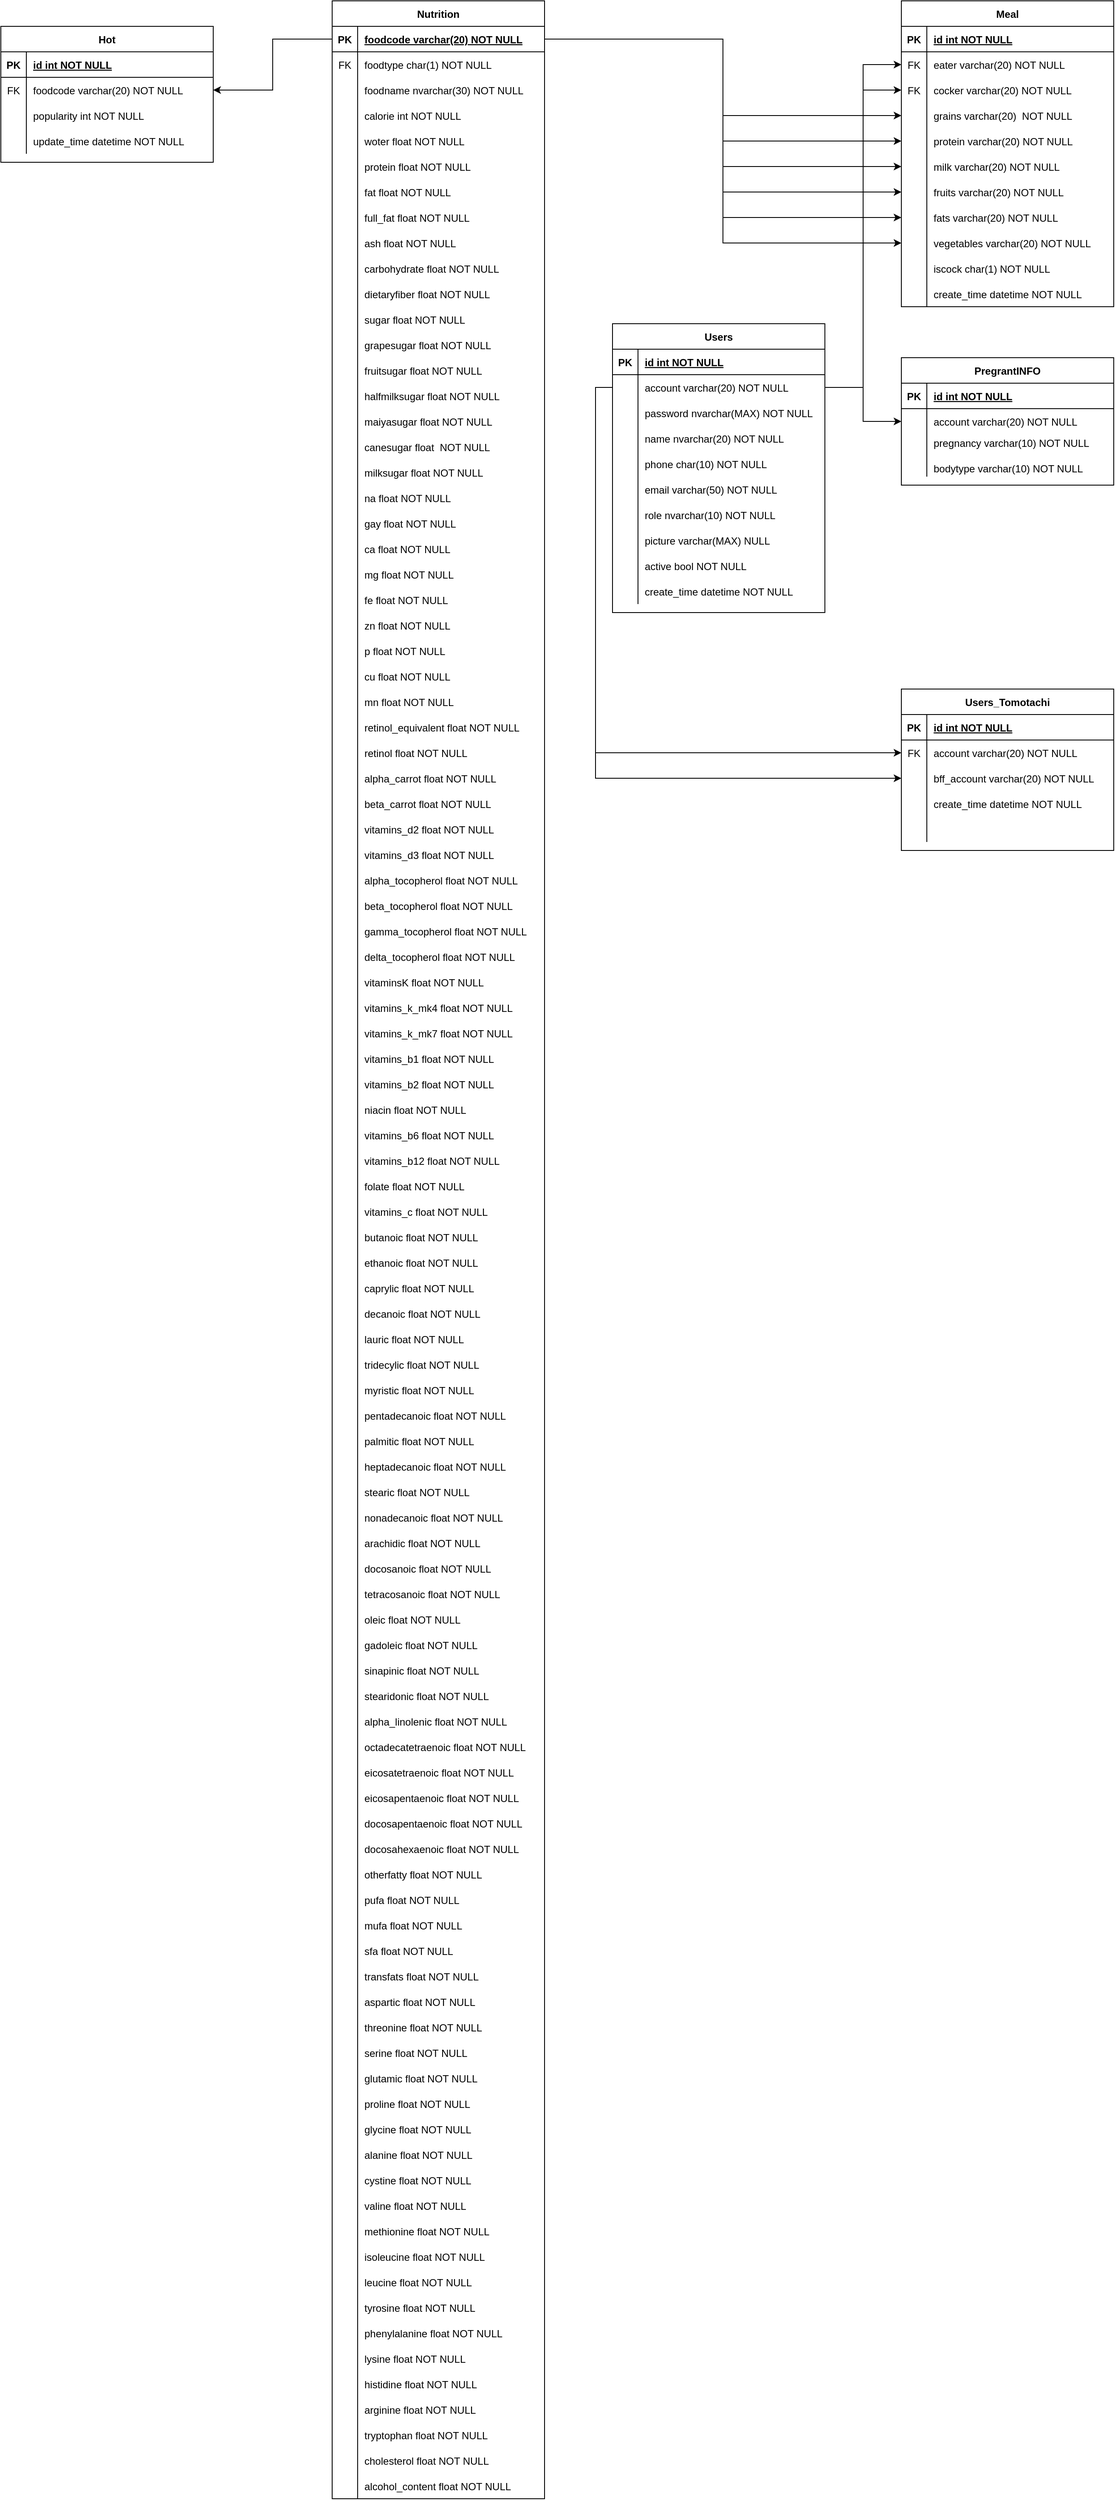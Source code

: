 <mxfile version="21.7.5" type="github">
  <diagram id="R2lEEEUBdFMjLlhIrx00" name="Page-1">
    <mxGraphModel dx="2776" dy="1489" grid="1" gridSize="10" guides="1" tooltips="1" connect="1" arrows="1" fold="1" page="1" pageScale="1" pageWidth="850" pageHeight="1100" math="0" shadow="0" extFonts="Permanent Marker^https://fonts.googleapis.com/css?family=Permanent+Marker">
      <root>
        <mxCell id="0" />
        <mxCell id="1" parent="0" />
        <mxCell id="9zGe9q3aEPi5ienObH5z-57" value="" style="edgeStyle=orthogonalEdgeStyle;rounded=0;orthogonalLoop=1;jettySize=auto;html=1;exitX=1;exitY=0.5;exitDx=0;exitDy=0;" parent="1" source="C-vyLk0tnHw3VtMMgP7b-17" target="9zGe9q3aEPi5ienObH5z-36" edge="1">
          <mxGeometry relative="1" as="geometry" />
        </mxCell>
        <mxCell id="9zGe9q3aEPi5ienObH5z-83" value="" style="edgeStyle=orthogonalEdgeStyle;rounded=0;orthogonalLoop=1;jettySize=auto;html=1;exitX=0;exitY=0.5;exitDx=0;exitDy=0;entryX=0;entryY=0.5;entryDx=0;entryDy=0;" parent="1" source="C-vyLk0tnHw3VtMMgP7b-17" target="9zGe9q3aEPi5ienObH5z-62" edge="1">
          <mxGeometry relative="1" as="geometry" />
        </mxCell>
        <mxCell id="C-vyLk0tnHw3VtMMgP7b-13" value="Users" style="shape=table;startSize=30;container=1;collapsible=1;childLayout=tableLayout;fixedRows=1;rowLines=0;fontStyle=1;align=center;resizeLast=1;" parent="1" vertex="1">
          <mxGeometry x="400" y="380" width="250" height="340" as="geometry" />
        </mxCell>
        <mxCell id="C-vyLk0tnHw3VtMMgP7b-14" value="" style="shape=partialRectangle;collapsible=0;dropTarget=0;pointerEvents=0;fillColor=none;points=[[0,0.5],[1,0.5]];portConstraint=eastwest;top=0;left=0;right=0;bottom=1;" parent="C-vyLk0tnHw3VtMMgP7b-13" vertex="1">
          <mxGeometry y="30" width="250" height="30" as="geometry" />
        </mxCell>
        <mxCell id="C-vyLk0tnHw3VtMMgP7b-15" value="PK" style="shape=partialRectangle;overflow=hidden;connectable=0;fillColor=none;top=0;left=0;bottom=0;right=0;fontStyle=1;" parent="C-vyLk0tnHw3VtMMgP7b-14" vertex="1">
          <mxGeometry width="30" height="30" as="geometry">
            <mxRectangle width="30" height="30" as="alternateBounds" />
          </mxGeometry>
        </mxCell>
        <mxCell id="C-vyLk0tnHw3VtMMgP7b-16" value="id int NOT NULL " style="shape=partialRectangle;overflow=hidden;connectable=0;fillColor=none;top=0;left=0;bottom=0;right=0;align=left;spacingLeft=6;fontStyle=5;" parent="C-vyLk0tnHw3VtMMgP7b-14" vertex="1">
          <mxGeometry x="30" width="220" height="30" as="geometry">
            <mxRectangle width="220" height="30" as="alternateBounds" />
          </mxGeometry>
        </mxCell>
        <mxCell id="C-vyLk0tnHw3VtMMgP7b-17" value="" style="shape=partialRectangle;collapsible=0;dropTarget=0;pointerEvents=0;fillColor=none;points=[[0,0.5],[1,0.5]];portConstraint=eastwest;top=0;left=0;right=0;bottom=0;" parent="C-vyLk0tnHw3VtMMgP7b-13" vertex="1">
          <mxGeometry y="60" width="250" height="30" as="geometry" />
        </mxCell>
        <mxCell id="C-vyLk0tnHw3VtMMgP7b-18" value="" style="shape=partialRectangle;overflow=hidden;connectable=0;fillColor=none;top=0;left=0;bottom=0;right=0;" parent="C-vyLk0tnHw3VtMMgP7b-17" vertex="1">
          <mxGeometry width="30" height="30" as="geometry">
            <mxRectangle width="30" height="30" as="alternateBounds" />
          </mxGeometry>
        </mxCell>
        <mxCell id="C-vyLk0tnHw3VtMMgP7b-19" value="account varchar(20) NOT NULL" style="shape=partialRectangle;overflow=hidden;connectable=0;fillColor=none;top=0;left=0;bottom=0;right=0;align=left;spacingLeft=6;" parent="C-vyLk0tnHw3VtMMgP7b-17" vertex="1">
          <mxGeometry x="30" width="220" height="30" as="geometry">
            <mxRectangle width="220" height="30" as="alternateBounds" />
          </mxGeometry>
        </mxCell>
        <mxCell id="C-vyLk0tnHw3VtMMgP7b-20" value="" style="shape=partialRectangle;collapsible=0;dropTarget=0;pointerEvents=0;fillColor=none;points=[[0,0.5],[1,0.5]];portConstraint=eastwest;top=0;left=0;right=0;bottom=0;" parent="C-vyLk0tnHw3VtMMgP7b-13" vertex="1">
          <mxGeometry y="90" width="250" height="30" as="geometry" />
        </mxCell>
        <mxCell id="C-vyLk0tnHw3VtMMgP7b-21" value="" style="shape=partialRectangle;overflow=hidden;connectable=0;fillColor=none;top=0;left=0;bottom=0;right=0;" parent="C-vyLk0tnHw3VtMMgP7b-20" vertex="1">
          <mxGeometry width="30" height="30" as="geometry">
            <mxRectangle width="30" height="30" as="alternateBounds" />
          </mxGeometry>
        </mxCell>
        <mxCell id="C-vyLk0tnHw3VtMMgP7b-22" value="password nvarchar(MAX) NOT NULL" style="shape=partialRectangle;overflow=hidden;connectable=0;fillColor=none;top=0;left=0;bottom=0;right=0;align=left;spacingLeft=6;" parent="C-vyLk0tnHw3VtMMgP7b-20" vertex="1">
          <mxGeometry x="30" width="220" height="30" as="geometry">
            <mxRectangle width="220" height="30" as="alternateBounds" />
          </mxGeometry>
        </mxCell>
        <mxCell id="4oSZA_l_5gHZ-dle4Wk7-187" style="shape=partialRectangle;collapsible=0;dropTarget=0;pointerEvents=0;fillColor=none;points=[[0,0.5],[1,0.5]];portConstraint=eastwest;top=0;left=0;right=0;bottom=0;" parent="C-vyLk0tnHw3VtMMgP7b-13" vertex="1">
          <mxGeometry y="120" width="250" height="30" as="geometry" />
        </mxCell>
        <mxCell id="4oSZA_l_5gHZ-dle4Wk7-188" style="shape=partialRectangle;overflow=hidden;connectable=0;fillColor=none;top=0;left=0;bottom=0;right=0;" parent="4oSZA_l_5gHZ-dle4Wk7-187" vertex="1">
          <mxGeometry width="30" height="30" as="geometry">
            <mxRectangle width="30" height="30" as="alternateBounds" />
          </mxGeometry>
        </mxCell>
        <mxCell id="4oSZA_l_5gHZ-dle4Wk7-189" value="name nvarchar(20) NOT NULL" style="shape=partialRectangle;overflow=hidden;connectable=0;fillColor=none;top=0;left=0;bottom=0;right=0;align=left;spacingLeft=6;" parent="4oSZA_l_5gHZ-dle4Wk7-187" vertex="1">
          <mxGeometry x="30" width="220" height="30" as="geometry">
            <mxRectangle width="220" height="30" as="alternateBounds" />
          </mxGeometry>
        </mxCell>
        <mxCell id="HYcRYnMRayXYZu-Kja2X-1" style="shape=partialRectangle;collapsible=0;dropTarget=0;pointerEvents=0;fillColor=none;points=[[0,0.5],[1,0.5]];portConstraint=eastwest;top=0;left=0;right=0;bottom=0;" parent="C-vyLk0tnHw3VtMMgP7b-13" vertex="1">
          <mxGeometry y="150" width="250" height="30" as="geometry" />
        </mxCell>
        <mxCell id="HYcRYnMRayXYZu-Kja2X-2" style="shape=partialRectangle;overflow=hidden;connectable=0;fillColor=none;top=0;left=0;bottom=0;right=0;" parent="HYcRYnMRayXYZu-Kja2X-1" vertex="1">
          <mxGeometry width="30" height="30" as="geometry">
            <mxRectangle width="30" height="30" as="alternateBounds" />
          </mxGeometry>
        </mxCell>
        <mxCell id="HYcRYnMRayXYZu-Kja2X-3" value="phone char(10) NOT NULL" style="shape=partialRectangle;overflow=hidden;connectable=0;fillColor=none;top=0;left=0;bottom=0;right=0;align=left;spacingLeft=6;" parent="HYcRYnMRayXYZu-Kja2X-1" vertex="1">
          <mxGeometry x="30" width="220" height="30" as="geometry">
            <mxRectangle width="220" height="30" as="alternateBounds" />
          </mxGeometry>
        </mxCell>
        <mxCell id="4oSZA_l_5gHZ-dle4Wk7-190" style="shape=partialRectangle;collapsible=0;dropTarget=0;pointerEvents=0;fillColor=none;points=[[0,0.5],[1,0.5]];portConstraint=eastwest;top=0;left=0;right=0;bottom=0;" parent="C-vyLk0tnHw3VtMMgP7b-13" vertex="1">
          <mxGeometry y="180" width="250" height="30" as="geometry" />
        </mxCell>
        <mxCell id="4oSZA_l_5gHZ-dle4Wk7-191" style="shape=partialRectangle;overflow=hidden;connectable=0;fillColor=none;top=0;left=0;bottom=0;right=0;" parent="4oSZA_l_5gHZ-dle4Wk7-190" vertex="1">
          <mxGeometry width="30" height="30" as="geometry">
            <mxRectangle width="30" height="30" as="alternateBounds" />
          </mxGeometry>
        </mxCell>
        <mxCell id="4oSZA_l_5gHZ-dle4Wk7-192" value="email varchar(50) NOT NULL" style="shape=partialRectangle;overflow=hidden;connectable=0;fillColor=none;top=0;left=0;bottom=0;right=0;align=left;spacingLeft=6;" parent="4oSZA_l_5gHZ-dle4Wk7-190" vertex="1">
          <mxGeometry x="30" width="220" height="30" as="geometry">
            <mxRectangle width="220" height="30" as="alternateBounds" />
          </mxGeometry>
        </mxCell>
        <mxCell id="9zGe9q3aEPi5ienObH5z-1" style="shape=partialRectangle;collapsible=0;dropTarget=0;pointerEvents=0;fillColor=none;points=[[0,0.5],[1,0.5]];portConstraint=eastwest;top=0;left=0;right=0;bottom=0;" parent="C-vyLk0tnHw3VtMMgP7b-13" vertex="1">
          <mxGeometry y="210" width="250" height="30" as="geometry" />
        </mxCell>
        <mxCell id="9zGe9q3aEPi5ienObH5z-2" style="shape=partialRectangle;overflow=hidden;connectable=0;fillColor=none;top=0;left=0;bottom=0;right=0;" parent="9zGe9q3aEPi5ienObH5z-1" vertex="1">
          <mxGeometry width="30" height="30" as="geometry">
            <mxRectangle width="30" height="30" as="alternateBounds" />
          </mxGeometry>
        </mxCell>
        <mxCell id="9zGe9q3aEPi5ienObH5z-3" value="role nvarchar(10) NOT NULL" style="shape=partialRectangle;overflow=hidden;connectable=0;fillColor=none;top=0;left=0;bottom=0;right=0;align=left;spacingLeft=6;" parent="9zGe9q3aEPi5ienObH5z-1" vertex="1">
          <mxGeometry x="30" width="220" height="30" as="geometry">
            <mxRectangle width="220" height="30" as="alternateBounds" />
          </mxGeometry>
        </mxCell>
        <mxCell id="4oSZA_l_5gHZ-dle4Wk7-193" style="shape=partialRectangle;collapsible=0;dropTarget=0;pointerEvents=0;fillColor=none;points=[[0,0.5],[1,0.5]];portConstraint=eastwest;top=0;left=0;right=0;bottom=0;" parent="C-vyLk0tnHw3VtMMgP7b-13" vertex="1">
          <mxGeometry y="240" width="250" height="30" as="geometry" />
        </mxCell>
        <mxCell id="4oSZA_l_5gHZ-dle4Wk7-194" style="shape=partialRectangle;overflow=hidden;connectable=0;fillColor=none;top=0;left=0;bottom=0;right=0;" parent="4oSZA_l_5gHZ-dle4Wk7-193" vertex="1">
          <mxGeometry width="30" height="30" as="geometry">
            <mxRectangle width="30" height="30" as="alternateBounds" />
          </mxGeometry>
        </mxCell>
        <mxCell id="4oSZA_l_5gHZ-dle4Wk7-195" value="picture varchar(MAX) NULL" style="shape=partialRectangle;overflow=hidden;connectable=0;fillColor=none;top=0;left=0;bottom=0;right=0;align=left;spacingLeft=6;" parent="4oSZA_l_5gHZ-dle4Wk7-193" vertex="1">
          <mxGeometry x="30" width="220" height="30" as="geometry">
            <mxRectangle width="220" height="30" as="alternateBounds" />
          </mxGeometry>
        </mxCell>
        <mxCell id="sq91X_5xtTzjvUSAIXAD-1" style="shape=partialRectangle;collapsible=0;dropTarget=0;pointerEvents=0;fillColor=none;points=[[0,0.5],[1,0.5]];portConstraint=eastwest;top=0;left=0;right=0;bottom=0;" parent="C-vyLk0tnHw3VtMMgP7b-13" vertex="1">
          <mxGeometry y="270" width="250" height="30" as="geometry" />
        </mxCell>
        <mxCell id="sq91X_5xtTzjvUSAIXAD-2" style="shape=partialRectangle;overflow=hidden;connectable=0;fillColor=none;top=0;left=0;bottom=0;right=0;" parent="sq91X_5xtTzjvUSAIXAD-1" vertex="1">
          <mxGeometry width="30" height="30" as="geometry">
            <mxRectangle width="30" height="30" as="alternateBounds" />
          </mxGeometry>
        </mxCell>
        <mxCell id="sq91X_5xtTzjvUSAIXAD-3" value="" style="shape=partialRectangle;overflow=hidden;connectable=0;fillColor=none;top=0;left=0;bottom=0;right=0;align=left;spacingLeft=6;" parent="sq91X_5xtTzjvUSAIXAD-1" vertex="1">
          <mxGeometry x="30" width="220" height="30" as="geometry">
            <mxRectangle width="220" height="30" as="alternateBounds" />
          </mxGeometry>
        </mxCell>
        <mxCell id="AG2Li7q3qFmiyIANzG9f-24" style="shape=partialRectangle;collapsible=0;dropTarget=0;pointerEvents=0;fillColor=none;points=[[0,0.5],[1,0.5]];portConstraint=eastwest;top=0;left=0;right=0;bottom=0;" vertex="1" parent="C-vyLk0tnHw3VtMMgP7b-13">
          <mxGeometry y="300" width="250" height="30" as="geometry" />
        </mxCell>
        <mxCell id="AG2Li7q3qFmiyIANzG9f-25" style="shape=partialRectangle;overflow=hidden;connectable=0;fillColor=none;top=0;left=0;bottom=0;right=0;" vertex="1" parent="AG2Li7q3qFmiyIANzG9f-24">
          <mxGeometry width="30" height="30" as="geometry">
            <mxRectangle width="30" height="30" as="alternateBounds" />
          </mxGeometry>
        </mxCell>
        <mxCell id="AG2Li7q3qFmiyIANzG9f-26" style="shape=partialRectangle;overflow=hidden;connectable=0;fillColor=none;top=0;left=0;bottom=0;right=0;align=left;spacingLeft=6;" vertex="1" parent="AG2Li7q3qFmiyIANzG9f-24">
          <mxGeometry x="30" width="220" height="30" as="geometry">
            <mxRectangle width="220" height="30" as="alternateBounds" />
          </mxGeometry>
        </mxCell>
        <mxCell id="C-vyLk0tnHw3VtMMgP7b-23" value="Nutrition" style="shape=table;startSize=30;container=1;collapsible=1;childLayout=tableLayout;fixedRows=1;rowLines=0;fontStyle=1;align=center;resizeLast=1;" parent="1" vertex="1">
          <mxGeometry x="70" width="250" height="2940" as="geometry" />
        </mxCell>
        <mxCell id="C-vyLk0tnHw3VtMMgP7b-24" value="" style="shape=partialRectangle;collapsible=0;dropTarget=0;pointerEvents=0;fillColor=none;points=[[0,0.5],[1,0.5]];portConstraint=eastwest;top=0;left=0;right=0;bottom=1;" parent="C-vyLk0tnHw3VtMMgP7b-23" vertex="1">
          <mxGeometry y="30" width="250" height="30" as="geometry" />
        </mxCell>
        <mxCell id="C-vyLk0tnHw3VtMMgP7b-25" value="PK" style="shape=partialRectangle;overflow=hidden;connectable=0;fillColor=none;top=0;left=0;bottom=0;right=0;fontStyle=1;" parent="C-vyLk0tnHw3VtMMgP7b-24" vertex="1">
          <mxGeometry width="30" height="30" as="geometry">
            <mxRectangle width="30" height="30" as="alternateBounds" />
          </mxGeometry>
        </mxCell>
        <mxCell id="C-vyLk0tnHw3VtMMgP7b-26" value="foodcode varchar(20) NOT NULL " style="shape=partialRectangle;overflow=hidden;connectable=0;fillColor=none;top=0;left=0;bottom=0;right=0;align=left;spacingLeft=6;fontStyle=5;" parent="C-vyLk0tnHw3VtMMgP7b-24" vertex="1">
          <mxGeometry x="30" width="220" height="30" as="geometry">
            <mxRectangle width="220" height="30" as="alternateBounds" />
          </mxGeometry>
        </mxCell>
        <mxCell id="C-vyLk0tnHw3VtMMgP7b-27" value="" style="shape=partialRectangle;collapsible=0;dropTarget=0;pointerEvents=0;fillColor=none;points=[[0,0.5],[1,0.5]];portConstraint=eastwest;top=0;left=0;right=0;bottom=0;" parent="C-vyLk0tnHw3VtMMgP7b-23" vertex="1">
          <mxGeometry y="60" width="250" height="30" as="geometry" />
        </mxCell>
        <mxCell id="C-vyLk0tnHw3VtMMgP7b-28" value="FK" style="shape=partialRectangle;overflow=hidden;connectable=0;fillColor=none;top=0;left=0;bottom=0;right=0;" parent="C-vyLk0tnHw3VtMMgP7b-27" vertex="1">
          <mxGeometry width="30" height="30" as="geometry">
            <mxRectangle width="30" height="30" as="alternateBounds" />
          </mxGeometry>
        </mxCell>
        <mxCell id="C-vyLk0tnHw3VtMMgP7b-29" value="foodtype char(1) NOT NULL" style="shape=partialRectangle;overflow=hidden;connectable=0;fillColor=none;top=0;left=0;bottom=0;right=0;align=left;spacingLeft=6;" parent="C-vyLk0tnHw3VtMMgP7b-27" vertex="1">
          <mxGeometry x="30" width="220" height="30" as="geometry">
            <mxRectangle width="220" height="30" as="alternateBounds" />
          </mxGeometry>
        </mxCell>
        <mxCell id="uetSONnjEho8zcdOEsFK-12" style="shape=partialRectangle;collapsible=0;dropTarget=0;pointerEvents=0;fillColor=none;points=[[0,0.5],[1,0.5]];portConstraint=eastwest;top=0;left=0;right=0;bottom=0;" parent="C-vyLk0tnHw3VtMMgP7b-23" vertex="1">
          <mxGeometry y="90" width="250" height="30" as="geometry" />
        </mxCell>
        <mxCell id="uetSONnjEho8zcdOEsFK-13" style="shape=partialRectangle;overflow=hidden;connectable=0;fillColor=none;top=0;left=0;bottom=0;right=0;" parent="uetSONnjEho8zcdOEsFK-12" vertex="1">
          <mxGeometry width="30" height="30" as="geometry">
            <mxRectangle width="30" height="30" as="alternateBounds" />
          </mxGeometry>
        </mxCell>
        <mxCell id="uetSONnjEho8zcdOEsFK-14" value="foodname nvarchar(30) NOT NULL " style="shape=partialRectangle;overflow=hidden;connectable=0;fillColor=none;top=0;left=0;bottom=0;right=0;align=left;spacingLeft=6;" parent="uetSONnjEho8zcdOEsFK-12" vertex="1">
          <mxGeometry x="30" width="220" height="30" as="geometry">
            <mxRectangle width="220" height="30" as="alternateBounds" />
          </mxGeometry>
        </mxCell>
        <mxCell id="uetSONnjEho8zcdOEsFK-15" style="shape=partialRectangle;collapsible=0;dropTarget=0;pointerEvents=0;fillColor=none;points=[[0,0.5],[1,0.5]];portConstraint=eastwest;top=0;left=0;right=0;bottom=0;" parent="C-vyLk0tnHw3VtMMgP7b-23" vertex="1">
          <mxGeometry y="120" width="250" height="30" as="geometry" />
        </mxCell>
        <mxCell id="uetSONnjEho8zcdOEsFK-16" style="shape=partialRectangle;overflow=hidden;connectable=0;fillColor=none;top=0;left=0;bottom=0;right=0;" parent="uetSONnjEho8zcdOEsFK-15" vertex="1">
          <mxGeometry width="30" height="30" as="geometry">
            <mxRectangle width="30" height="30" as="alternateBounds" />
          </mxGeometry>
        </mxCell>
        <mxCell id="uetSONnjEho8zcdOEsFK-17" value="calorie int NOT NULL" style="shape=partialRectangle;overflow=hidden;connectable=0;fillColor=none;top=0;left=0;bottom=0;right=0;align=left;spacingLeft=6;" parent="uetSONnjEho8zcdOEsFK-15" vertex="1">
          <mxGeometry x="30" width="220" height="30" as="geometry">
            <mxRectangle width="220" height="30" as="alternateBounds" />
          </mxGeometry>
        </mxCell>
        <mxCell id="uetSONnjEho8zcdOEsFK-18" style="shape=partialRectangle;collapsible=0;dropTarget=0;pointerEvents=0;fillColor=none;points=[[0,0.5],[1,0.5]];portConstraint=eastwest;top=0;left=0;right=0;bottom=0;" parent="C-vyLk0tnHw3VtMMgP7b-23" vertex="1">
          <mxGeometry y="150" width="250" height="30" as="geometry" />
        </mxCell>
        <mxCell id="uetSONnjEho8zcdOEsFK-19" style="shape=partialRectangle;overflow=hidden;connectable=0;fillColor=none;top=0;left=0;bottom=0;right=0;" parent="uetSONnjEho8zcdOEsFK-18" vertex="1">
          <mxGeometry width="30" height="30" as="geometry">
            <mxRectangle width="30" height="30" as="alternateBounds" />
          </mxGeometry>
        </mxCell>
        <mxCell id="uetSONnjEho8zcdOEsFK-20" value="woter float NOT NULL" style="shape=partialRectangle;overflow=hidden;connectable=0;fillColor=none;top=0;left=0;bottom=0;right=0;align=left;spacingLeft=6;" parent="uetSONnjEho8zcdOEsFK-18" vertex="1">
          <mxGeometry x="30" width="220" height="30" as="geometry">
            <mxRectangle width="220" height="30" as="alternateBounds" />
          </mxGeometry>
        </mxCell>
        <mxCell id="uetSONnjEho8zcdOEsFK-21" style="shape=partialRectangle;collapsible=0;dropTarget=0;pointerEvents=0;fillColor=none;points=[[0,0.5],[1,0.5]];portConstraint=eastwest;top=0;left=0;right=0;bottom=0;" parent="C-vyLk0tnHw3VtMMgP7b-23" vertex="1">
          <mxGeometry y="180" width="250" height="30" as="geometry" />
        </mxCell>
        <mxCell id="uetSONnjEho8zcdOEsFK-22" style="shape=partialRectangle;overflow=hidden;connectable=0;fillColor=none;top=0;left=0;bottom=0;right=0;" parent="uetSONnjEho8zcdOEsFK-21" vertex="1">
          <mxGeometry width="30" height="30" as="geometry">
            <mxRectangle width="30" height="30" as="alternateBounds" />
          </mxGeometry>
        </mxCell>
        <mxCell id="uetSONnjEho8zcdOEsFK-23" value="protein float NOT NULL" style="shape=partialRectangle;overflow=hidden;connectable=0;fillColor=none;top=0;left=0;bottom=0;right=0;align=left;spacingLeft=6;" parent="uetSONnjEho8zcdOEsFK-21" vertex="1">
          <mxGeometry x="30" width="220" height="30" as="geometry">
            <mxRectangle width="220" height="30" as="alternateBounds" />
          </mxGeometry>
        </mxCell>
        <mxCell id="uetSONnjEho8zcdOEsFK-24" style="shape=partialRectangle;collapsible=0;dropTarget=0;pointerEvents=0;fillColor=none;points=[[0,0.5],[1,0.5]];portConstraint=eastwest;top=0;left=0;right=0;bottom=0;" parent="C-vyLk0tnHw3VtMMgP7b-23" vertex="1">
          <mxGeometry y="210" width="250" height="30" as="geometry" />
        </mxCell>
        <mxCell id="uetSONnjEho8zcdOEsFK-25" style="shape=partialRectangle;overflow=hidden;connectable=0;fillColor=none;top=0;left=0;bottom=0;right=0;" parent="uetSONnjEho8zcdOEsFK-24" vertex="1">
          <mxGeometry width="30" height="30" as="geometry">
            <mxRectangle width="30" height="30" as="alternateBounds" />
          </mxGeometry>
        </mxCell>
        <mxCell id="uetSONnjEho8zcdOEsFK-26" value="fat float NOT NULL" style="shape=partialRectangle;overflow=hidden;connectable=0;fillColor=none;top=0;left=0;bottom=0;right=0;align=left;spacingLeft=6;" parent="uetSONnjEho8zcdOEsFK-24" vertex="1">
          <mxGeometry x="30" width="220" height="30" as="geometry">
            <mxRectangle width="220" height="30" as="alternateBounds" />
          </mxGeometry>
        </mxCell>
        <mxCell id="uetSONnjEho8zcdOEsFK-27" style="shape=partialRectangle;collapsible=0;dropTarget=0;pointerEvents=0;fillColor=none;points=[[0,0.5],[1,0.5]];portConstraint=eastwest;top=0;left=0;right=0;bottom=0;" parent="C-vyLk0tnHw3VtMMgP7b-23" vertex="1">
          <mxGeometry y="240" width="250" height="30" as="geometry" />
        </mxCell>
        <mxCell id="uetSONnjEho8zcdOEsFK-28" style="shape=partialRectangle;overflow=hidden;connectable=0;fillColor=none;top=0;left=0;bottom=0;right=0;" parent="uetSONnjEho8zcdOEsFK-27" vertex="1">
          <mxGeometry width="30" height="30" as="geometry">
            <mxRectangle width="30" height="30" as="alternateBounds" />
          </mxGeometry>
        </mxCell>
        <mxCell id="uetSONnjEho8zcdOEsFK-29" value="full_fat float NOT NULL" style="shape=partialRectangle;overflow=hidden;connectable=0;fillColor=none;top=0;left=0;bottom=0;right=0;align=left;spacingLeft=6;" parent="uetSONnjEho8zcdOEsFK-27" vertex="1">
          <mxGeometry x="30" width="220" height="30" as="geometry">
            <mxRectangle width="220" height="30" as="alternateBounds" />
          </mxGeometry>
        </mxCell>
        <mxCell id="uetSONnjEho8zcdOEsFK-30" style="shape=partialRectangle;collapsible=0;dropTarget=0;pointerEvents=0;fillColor=none;points=[[0,0.5],[1,0.5]];portConstraint=eastwest;top=0;left=0;right=0;bottom=0;" parent="C-vyLk0tnHw3VtMMgP7b-23" vertex="1">
          <mxGeometry y="270" width="250" height="30" as="geometry" />
        </mxCell>
        <mxCell id="uetSONnjEho8zcdOEsFK-31" style="shape=partialRectangle;overflow=hidden;connectable=0;fillColor=none;top=0;left=0;bottom=0;right=0;" parent="uetSONnjEho8zcdOEsFK-30" vertex="1">
          <mxGeometry width="30" height="30" as="geometry">
            <mxRectangle width="30" height="30" as="alternateBounds" />
          </mxGeometry>
        </mxCell>
        <mxCell id="uetSONnjEho8zcdOEsFK-32" value="ash float NOT NULL" style="shape=partialRectangle;overflow=hidden;connectable=0;fillColor=none;top=0;left=0;bottom=0;right=0;align=left;spacingLeft=6;" parent="uetSONnjEho8zcdOEsFK-30" vertex="1">
          <mxGeometry x="30" width="220" height="30" as="geometry">
            <mxRectangle width="220" height="30" as="alternateBounds" />
          </mxGeometry>
        </mxCell>
        <mxCell id="uetSONnjEho8zcdOEsFK-33" style="shape=partialRectangle;collapsible=0;dropTarget=0;pointerEvents=0;fillColor=none;points=[[0,0.5],[1,0.5]];portConstraint=eastwest;top=0;left=0;right=0;bottom=0;" parent="C-vyLk0tnHw3VtMMgP7b-23" vertex="1">
          <mxGeometry y="300" width="250" height="30" as="geometry" />
        </mxCell>
        <mxCell id="uetSONnjEho8zcdOEsFK-34" style="shape=partialRectangle;overflow=hidden;connectable=0;fillColor=none;top=0;left=0;bottom=0;right=0;" parent="uetSONnjEho8zcdOEsFK-33" vertex="1">
          <mxGeometry width="30" height="30" as="geometry">
            <mxRectangle width="30" height="30" as="alternateBounds" />
          </mxGeometry>
        </mxCell>
        <mxCell id="uetSONnjEho8zcdOEsFK-35" value="carbohydrate float NOT NULL" style="shape=partialRectangle;overflow=hidden;connectable=0;fillColor=none;top=0;left=0;bottom=0;right=0;align=left;spacingLeft=6;" parent="uetSONnjEho8zcdOEsFK-33" vertex="1">
          <mxGeometry x="30" width="220" height="30" as="geometry">
            <mxRectangle width="220" height="30" as="alternateBounds" />
          </mxGeometry>
        </mxCell>
        <mxCell id="uetSONnjEho8zcdOEsFK-36" style="shape=partialRectangle;collapsible=0;dropTarget=0;pointerEvents=0;fillColor=none;points=[[0,0.5],[1,0.5]];portConstraint=eastwest;top=0;left=0;right=0;bottom=0;" parent="C-vyLk0tnHw3VtMMgP7b-23" vertex="1">
          <mxGeometry y="330" width="250" height="30" as="geometry" />
        </mxCell>
        <mxCell id="uetSONnjEho8zcdOEsFK-37" style="shape=partialRectangle;overflow=hidden;connectable=0;fillColor=none;top=0;left=0;bottom=0;right=0;" parent="uetSONnjEho8zcdOEsFK-36" vertex="1">
          <mxGeometry width="30" height="30" as="geometry">
            <mxRectangle width="30" height="30" as="alternateBounds" />
          </mxGeometry>
        </mxCell>
        <mxCell id="uetSONnjEho8zcdOEsFK-38" value="dietaryfiber float NOT NULL" style="shape=partialRectangle;overflow=hidden;connectable=0;fillColor=none;top=0;left=0;bottom=0;right=0;align=left;spacingLeft=6;" parent="uetSONnjEho8zcdOEsFK-36" vertex="1">
          <mxGeometry x="30" width="220" height="30" as="geometry">
            <mxRectangle width="220" height="30" as="alternateBounds" />
          </mxGeometry>
        </mxCell>
        <mxCell id="uetSONnjEho8zcdOEsFK-39" style="shape=partialRectangle;collapsible=0;dropTarget=0;pointerEvents=0;fillColor=none;points=[[0,0.5],[1,0.5]];portConstraint=eastwest;top=0;left=0;right=0;bottom=0;" parent="C-vyLk0tnHw3VtMMgP7b-23" vertex="1">
          <mxGeometry y="360" width="250" height="30" as="geometry" />
        </mxCell>
        <mxCell id="uetSONnjEho8zcdOEsFK-40" style="shape=partialRectangle;overflow=hidden;connectable=0;fillColor=none;top=0;left=0;bottom=0;right=0;" parent="uetSONnjEho8zcdOEsFK-39" vertex="1">
          <mxGeometry width="30" height="30" as="geometry">
            <mxRectangle width="30" height="30" as="alternateBounds" />
          </mxGeometry>
        </mxCell>
        <mxCell id="uetSONnjEho8zcdOEsFK-41" value="sugar float NOT NULL" style="shape=partialRectangle;overflow=hidden;connectable=0;fillColor=none;top=0;left=0;bottom=0;right=0;align=left;spacingLeft=6;" parent="uetSONnjEho8zcdOEsFK-39" vertex="1">
          <mxGeometry x="30" width="220" height="30" as="geometry">
            <mxRectangle width="220" height="30" as="alternateBounds" />
          </mxGeometry>
        </mxCell>
        <mxCell id="uetSONnjEho8zcdOEsFK-42" style="shape=partialRectangle;collapsible=0;dropTarget=0;pointerEvents=0;fillColor=none;points=[[0,0.5],[1,0.5]];portConstraint=eastwest;top=0;left=0;right=0;bottom=0;" parent="C-vyLk0tnHw3VtMMgP7b-23" vertex="1">
          <mxGeometry y="390" width="250" height="30" as="geometry" />
        </mxCell>
        <mxCell id="uetSONnjEho8zcdOEsFK-43" style="shape=partialRectangle;overflow=hidden;connectable=0;fillColor=none;top=0;left=0;bottom=0;right=0;" parent="uetSONnjEho8zcdOEsFK-42" vertex="1">
          <mxGeometry width="30" height="30" as="geometry">
            <mxRectangle width="30" height="30" as="alternateBounds" />
          </mxGeometry>
        </mxCell>
        <mxCell id="uetSONnjEho8zcdOEsFK-44" value="grapesugar float NOT NULL" style="shape=partialRectangle;overflow=hidden;connectable=0;fillColor=none;top=0;left=0;bottom=0;right=0;align=left;spacingLeft=6;" parent="uetSONnjEho8zcdOEsFK-42" vertex="1">
          <mxGeometry x="30" width="220" height="30" as="geometry">
            <mxRectangle width="220" height="30" as="alternateBounds" />
          </mxGeometry>
        </mxCell>
        <mxCell id="uetSONnjEho8zcdOEsFK-45" style="shape=partialRectangle;collapsible=0;dropTarget=0;pointerEvents=0;fillColor=none;points=[[0,0.5],[1,0.5]];portConstraint=eastwest;top=0;left=0;right=0;bottom=0;" parent="C-vyLk0tnHw3VtMMgP7b-23" vertex="1">
          <mxGeometry y="420" width="250" height="30" as="geometry" />
        </mxCell>
        <mxCell id="uetSONnjEho8zcdOEsFK-46" style="shape=partialRectangle;overflow=hidden;connectable=0;fillColor=none;top=0;left=0;bottom=0;right=0;" parent="uetSONnjEho8zcdOEsFK-45" vertex="1">
          <mxGeometry width="30" height="30" as="geometry">
            <mxRectangle width="30" height="30" as="alternateBounds" />
          </mxGeometry>
        </mxCell>
        <mxCell id="uetSONnjEho8zcdOEsFK-47" value="fruitsugar float NOT NULL" style="shape=partialRectangle;overflow=hidden;connectable=0;fillColor=none;top=0;left=0;bottom=0;right=0;align=left;spacingLeft=6;" parent="uetSONnjEho8zcdOEsFK-45" vertex="1">
          <mxGeometry x="30" width="220" height="30" as="geometry">
            <mxRectangle width="220" height="30" as="alternateBounds" />
          </mxGeometry>
        </mxCell>
        <mxCell id="uetSONnjEho8zcdOEsFK-48" style="shape=partialRectangle;collapsible=0;dropTarget=0;pointerEvents=0;fillColor=none;points=[[0,0.5],[1,0.5]];portConstraint=eastwest;top=0;left=0;right=0;bottom=0;" parent="C-vyLk0tnHw3VtMMgP7b-23" vertex="1">
          <mxGeometry y="450" width="250" height="30" as="geometry" />
        </mxCell>
        <mxCell id="uetSONnjEho8zcdOEsFK-49" style="shape=partialRectangle;overflow=hidden;connectable=0;fillColor=none;top=0;left=0;bottom=0;right=0;" parent="uetSONnjEho8zcdOEsFK-48" vertex="1">
          <mxGeometry width="30" height="30" as="geometry">
            <mxRectangle width="30" height="30" as="alternateBounds" />
          </mxGeometry>
        </mxCell>
        <mxCell id="uetSONnjEho8zcdOEsFK-50" value="halfmilksugar float NOT NULL " style="shape=partialRectangle;overflow=hidden;connectable=0;fillColor=none;top=0;left=0;bottom=0;right=0;align=left;spacingLeft=6;" parent="uetSONnjEho8zcdOEsFK-48" vertex="1">
          <mxGeometry x="30" width="220" height="30" as="geometry">
            <mxRectangle width="220" height="30" as="alternateBounds" />
          </mxGeometry>
        </mxCell>
        <mxCell id="uetSONnjEho8zcdOEsFK-51" style="shape=partialRectangle;collapsible=0;dropTarget=0;pointerEvents=0;fillColor=none;points=[[0,0.5],[1,0.5]];portConstraint=eastwest;top=0;left=0;right=0;bottom=0;" parent="C-vyLk0tnHw3VtMMgP7b-23" vertex="1">
          <mxGeometry y="480" width="250" height="30" as="geometry" />
        </mxCell>
        <mxCell id="uetSONnjEho8zcdOEsFK-52" style="shape=partialRectangle;overflow=hidden;connectable=0;fillColor=none;top=0;left=0;bottom=0;right=0;" parent="uetSONnjEho8zcdOEsFK-51" vertex="1">
          <mxGeometry width="30" height="30" as="geometry">
            <mxRectangle width="30" height="30" as="alternateBounds" />
          </mxGeometry>
        </mxCell>
        <mxCell id="uetSONnjEho8zcdOEsFK-53" value="maiyasugar float NOT NULL" style="shape=partialRectangle;overflow=hidden;connectable=0;fillColor=none;top=0;left=0;bottom=0;right=0;align=left;spacingLeft=6;" parent="uetSONnjEho8zcdOEsFK-51" vertex="1">
          <mxGeometry x="30" width="220" height="30" as="geometry">
            <mxRectangle width="220" height="30" as="alternateBounds" />
          </mxGeometry>
        </mxCell>
        <mxCell id="uetSONnjEho8zcdOEsFK-54" style="shape=partialRectangle;collapsible=0;dropTarget=0;pointerEvents=0;fillColor=none;points=[[0,0.5],[1,0.5]];portConstraint=eastwest;top=0;left=0;right=0;bottom=0;" parent="C-vyLk0tnHw3VtMMgP7b-23" vertex="1">
          <mxGeometry y="510" width="250" height="30" as="geometry" />
        </mxCell>
        <mxCell id="uetSONnjEho8zcdOEsFK-55" style="shape=partialRectangle;overflow=hidden;connectable=0;fillColor=none;top=0;left=0;bottom=0;right=0;" parent="uetSONnjEho8zcdOEsFK-54" vertex="1">
          <mxGeometry width="30" height="30" as="geometry">
            <mxRectangle width="30" height="30" as="alternateBounds" />
          </mxGeometry>
        </mxCell>
        <mxCell id="uetSONnjEho8zcdOEsFK-56" value="canesugar float  NOT NULL" style="shape=partialRectangle;overflow=hidden;connectable=0;fillColor=none;top=0;left=0;bottom=0;right=0;align=left;spacingLeft=6;" parent="uetSONnjEho8zcdOEsFK-54" vertex="1">
          <mxGeometry x="30" width="220" height="30" as="geometry">
            <mxRectangle width="220" height="30" as="alternateBounds" />
          </mxGeometry>
        </mxCell>
        <mxCell id="uetSONnjEho8zcdOEsFK-57" style="shape=partialRectangle;collapsible=0;dropTarget=0;pointerEvents=0;fillColor=none;points=[[0,0.5],[1,0.5]];portConstraint=eastwest;top=0;left=0;right=0;bottom=0;" parent="C-vyLk0tnHw3VtMMgP7b-23" vertex="1">
          <mxGeometry y="540" width="250" height="30" as="geometry" />
        </mxCell>
        <mxCell id="uetSONnjEho8zcdOEsFK-58" style="shape=partialRectangle;overflow=hidden;connectable=0;fillColor=none;top=0;left=0;bottom=0;right=0;" parent="uetSONnjEho8zcdOEsFK-57" vertex="1">
          <mxGeometry width="30" height="30" as="geometry">
            <mxRectangle width="30" height="30" as="alternateBounds" />
          </mxGeometry>
        </mxCell>
        <mxCell id="uetSONnjEho8zcdOEsFK-59" value="milksugar float NOT NULL" style="shape=partialRectangle;overflow=hidden;connectable=0;fillColor=none;top=0;left=0;bottom=0;right=0;align=left;spacingLeft=6;" parent="uetSONnjEho8zcdOEsFK-57" vertex="1">
          <mxGeometry x="30" width="220" height="30" as="geometry">
            <mxRectangle width="220" height="30" as="alternateBounds" />
          </mxGeometry>
        </mxCell>
        <mxCell id="uetSONnjEho8zcdOEsFK-60" style="shape=partialRectangle;collapsible=0;dropTarget=0;pointerEvents=0;fillColor=none;points=[[0,0.5],[1,0.5]];portConstraint=eastwest;top=0;left=0;right=0;bottom=0;" parent="C-vyLk0tnHw3VtMMgP7b-23" vertex="1">
          <mxGeometry y="570" width="250" height="30" as="geometry" />
        </mxCell>
        <mxCell id="uetSONnjEho8zcdOEsFK-61" style="shape=partialRectangle;overflow=hidden;connectable=0;fillColor=none;top=0;left=0;bottom=0;right=0;" parent="uetSONnjEho8zcdOEsFK-60" vertex="1">
          <mxGeometry width="30" height="30" as="geometry">
            <mxRectangle width="30" height="30" as="alternateBounds" />
          </mxGeometry>
        </mxCell>
        <mxCell id="uetSONnjEho8zcdOEsFK-62" value="na float NOT NULL" style="shape=partialRectangle;overflow=hidden;connectable=0;fillColor=none;top=0;left=0;bottom=0;right=0;align=left;spacingLeft=6;" parent="uetSONnjEho8zcdOEsFK-60" vertex="1">
          <mxGeometry x="30" width="220" height="30" as="geometry">
            <mxRectangle width="220" height="30" as="alternateBounds" />
          </mxGeometry>
        </mxCell>
        <mxCell id="uetSONnjEho8zcdOEsFK-63" style="shape=partialRectangle;collapsible=0;dropTarget=0;pointerEvents=0;fillColor=none;points=[[0,0.5],[1,0.5]];portConstraint=eastwest;top=0;left=0;right=0;bottom=0;" parent="C-vyLk0tnHw3VtMMgP7b-23" vertex="1">
          <mxGeometry y="600" width="250" height="30" as="geometry" />
        </mxCell>
        <mxCell id="uetSONnjEho8zcdOEsFK-64" style="shape=partialRectangle;overflow=hidden;connectable=0;fillColor=none;top=0;left=0;bottom=0;right=0;" parent="uetSONnjEho8zcdOEsFK-63" vertex="1">
          <mxGeometry width="30" height="30" as="geometry">
            <mxRectangle width="30" height="30" as="alternateBounds" />
          </mxGeometry>
        </mxCell>
        <mxCell id="uetSONnjEho8zcdOEsFK-65" value="gay float NOT NULL" style="shape=partialRectangle;overflow=hidden;connectable=0;fillColor=none;top=0;left=0;bottom=0;right=0;align=left;spacingLeft=6;" parent="uetSONnjEho8zcdOEsFK-63" vertex="1">
          <mxGeometry x="30" width="220" height="30" as="geometry">
            <mxRectangle width="220" height="30" as="alternateBounds" />
          </mxGeometry>
        </mxCell>
        <mxCell id="uetSONnjEho8zcdOEsFK-66" style="shape=partialRectangle;collapsible=0;dropTarget=0;pointerEvents=0;fillColor=none;points=[[0,0.5],[1,0.5]];portConstraint=eastwest;top=0;left=0;right=0;bottom=0;" parent="C-vyLk0tnHw3VtMMgP7b-23" vertex="1">
          <mxGeometry y="630" width="250" height="30" as="geometry" />
        </mxCell>
        <mxCell id="uetSONnjEho8zcdOEsFK-67" style="shape=partialRectangle;overflow=hidden;connectable=0;fillColor=none;top=0;left=0;bottom=0;right=0;" parent="uetSONnjEho8zcdOEsFK-66" vertex="1">
          <mxGeometry width="30" height="30" as="geometry">
            <mxRectangle width="30" height="30" as="alternateBounds" />
          </mxGeometry>
        </mxCell>
        <mxCell id="uetSONnjEho8zcdOEsFK-68" value="ca float NOT NULL" style="shape=partialRectangle;overflow=hidden;connectable=0;fillColor=none;top=0;left=0;bottom=0;right=0;align=left;spacingLeft=6;" parent="uetSONnjEho8zcdOEsFK-66" vertex="1">
          <mxGeometry x="30" width="220" height="30" as="geometry">
            <mxRectangle width="220" height="30" as="alternateBounds" />
          </mxGeometry>
        </mxCell>
        <mxCell id="uetSONnjEho8zcdOEsFK-69" style="shape=partialRectangle;collapsible=0;dropTarget=0;pointerEvents=0;fillColor=none;points=[[0,0.5],[1,0.5]];portConstraint=eastwest;top=0;left=0;right=0;bottom=0;" parent="C-vyLk0tnHw3VtMMgP7b-23" vertex="1">
          <mxGeometry y="660" width="250" height="30" as="geometry" />
        </mxCell>
        <mxCell id="uetSONnjEho8zcdOEsFK-70" style="shape=partialRectangle;overflow=hidden;connectable=0;fillColor=none;top=0;left=0;bottom=0;right=0;" parent="uetSONnjEho8zcdOEsFK-69" vertex="1">
          <mxGeometry width="30" height="30" as="geometry">
            <mxRectangle width="30" height="30" as="alternateBounds" />
          </mxGeometry>
        </mxCell>
        <mxCell id="uetSONnjEho8zcdOEsFK-71" value="mg float NOT NULL" style="shape=partialRectangle;overflow=hidden;connectable=0;fillColor=none;top=0;left=0;bottom=0;right=0;align=left;spacingLeft=6;" parent="uetSONnjEho8zcdOEsFK-69" vertex="1">
          <mxGeometry x="30" width="220" height="30" as="geometry">
            <mxRectangle width="220" height="30" as="alternateBounds" />
          </mxGeometry>
        </mxCell>
        <mxCell id="uetSONnjEho8zcdOEsFK-72" style="shape=partialRectangle;collapsible=0;dropTarget=0;pointerEvents=0;fillColor=none;points=[[0,0.5],[1,0.5]];portConstraint=eastwest;top=0;left=0;right=0;bottom=0;" parent="C-vyLk0tnHw3VtMMgP7b-23" vertex="1">
          <mxGeometry y="690" width="250" height="30" as="geometry" />
        </mxCell>
        <mxCell id="uetSONnjEho8zcdOEsFK-73" style="shape=partialRectangle;overflow=hidden;connectable=0;fillColor=none;top=0;left=0;bottom=0;right=0;" parent="uetSONnjEho8zcdOEsFK-72" vertex="1">
          <mxGeometry width="30" height="30" as="geometry">
            <mxRectangle width="30" height="30" as="alternateBounds" />
          </mxGeometry>
        </mxCell>
        <mxCell id="uetSONnjEho8zcdOEsFK-74" value="fe float NOT NULL" style="shape=partialRectangle;overflow=hidden;connectable=0;fillColor=none;top=0;left=0;bottom=0;right=0;align=left;spacingLeft=6;" parent="uetSONnjEho8zcdOEsFK-72" vertex="1">
          <mxGeometry x="30" width="220" height="30" as="geometry">
            <mxRectangle width="220" height="30" as="alternateBounds" />
          </mxGeometry>
        </mxCell>
        <mxCell id="uetSONnjEho8zcdOEsFK-75" style="shape=partialRectangle;collapsible=0;dropTarget=0;pointerEvents=0;fillColor=none;points=[[0,0.5],[1,0.5]];portConstraint=eastwest;top=0;left=0;right=0;bottom=0;" parent="C-vyLk0tnHw3VtMMgP7b-23" vertex="1">
          <mxGeometry y="720" width="250" height="30" as="geometry" />
        </mxCell>
        <mxCell id="uetSONnjEho8zcdOEsFK-76" style="shape=partialRectangle;overflow=hidden;connectable=0;fillColor=none;top=0;left=0;bottom=0;right=0;" parent="uetSONnjEho8zcdOEsFK-75" vertex="1">
          <mxGeometry width="30" height="30" as="geometry">
            <mxRectangle width="30" height="30" as="alternateBounds" />
          </mxGeometry>
        </mxCell>
        <mxCell id="uetSONnjEho8zcdOEsFK-77" value="zn float NOT NULL" style="shape=partialRectangle;overflow=hidden;connectable=0;fillColor=none;top=0;left=0;bottom=0;right=0;align=left;spacingLeft=6;" parent="uetSONnjEho8zcdOEsFK-75" vertex="1">
          <mxGeometry x="30" width="220" height="30" as="geometry">
            <mxRectangle width="220" height="30" as="alternateBounds" />
          </mxGeometry>
        </mxCell>
        <mxCell id="uetSONnjEho8zcdOEsFK-78" style="shape=partialRectangle;collapsible=0;dropTarget=0;pointerEvents=0;fillColor=none;points=[[0,0.5],[1,0.5]];portConstraint=eastwest;top=0;left=0;right=0;bottom=0;" parent="C-vyLk0tnHw3VtMMgP7b-23" vertex="1">
          <mxGeometry y="750" width="250" height="30" as="geometry" />
        </mxCell>
        <mxCell id="uetSONnjEho8zcdOEsFK-79" style="shape=partialRectangle;overflow=hidden;connectable=0;fillColor=none;top=0;left=0;bottom=0;right=0;" parent="uetSONnjEho8zcdOEsFK-78" vertex="1">
          <mxGeometry width="30" height="30" as="geometry">
            <mxRectangle width="30" height="30" as="alternateBounds" />
          </mxGeometry>
        </mxCell>
        <mxCell id="uetSONnjEho8zcdOEsFK-80" value="p float NOT NULL" style="shape=partialRectangle;overflow=hidden;connectable=0;fillColor=none;top=0;left=0;bottom=0;right=0;align=left;spacingLeft=6;" parent="uetSONnjEho8zcdOEsFK-78" vertex="1">
          <mxGeometry x="30" width="220" height="30" as="geometry">
            <mxRectangle width="220" height="30" as="alternateBounds" />
          </mxGeometry>
        </mxCell>
        <mxCell id="uetSONnjEho8zcdOEsFK-81" style="shape=partialRectangle;collapsible=0;dropTarget=0;pointerEvents=0;fillColor=none;points=[[0,0.5],[1,0.5]];portConstraint=eastwest;top=0;left=0;right=0;bottom=0;" parent="C-vyLk0tnHw3VtMMgP7b-23" vertex="1">
          <mxGeometry y="780" width="250" height="30" as="geometry" />
        </mxCell>
        <mxCell id="uetSONnjEho8zcdOEsFK-82" style="shape=partialRectangle;overflow=hidden;connectable=0;fillColor=none;top=0;left=0;bottom=0;right=0;" parent="uetSONnjEho8zcdOEsFK-81" vertex="1">
          <mxGeometry width="30" height="30" as="geometry">
            <mxRectangle width="30" height="30" as="alternateBounds" />
          </mxGeometry>
        </mxCell>
        <mxCell id="uetSONnjEho8zcdOEsFK-83" value="cu float NOT NULL" style="shape=partialRectangle;overflow=hidden;connectable=0;fillColor=none;top=0;left=0;bottom=0;right=0;align=left;spacingLeft=6;" parent="uetSONnjEho8zcdOEsFK-81" vertex="1">
          <mxGeometry x="30" width="220" height="30" as="geometry">
            <mxRectangle width="220" height="30" as="alternateBounds" />
          </mxGeometry>
        </mxCell>
        <mxCell id="uetSONnjEho8zcdOEsFK-84" style="shape=partialRectangle;collapsible=0;dropTarget=0;pointerEvents=0;fillColor=none;points=[[0,0.5],[1,0.5]];portConstraint=eastwest;top=0;left=0;right=0;bottom=0;" parent="C-vyLk0tnHw3VtMMgP7b-23" vertex="1">
          <mxGeometry y="810" width="250" height="30" as="geometry" />
        </mxCell>
        <mxCell id="uetSONnjEho8zcdOEsFK-85" style="shape=partialRectangle;overflow=hidden;connectable=0;fillColor=none;top=0;left=0;bottom=0;right=0;" parent="uetSONnjEho8zcdOEsFK-84" vertex="1">
          <mxGeometry width="30" height="30" as="geometry">
            <mxRectangle width="30" height="30" as="alternateBounds" />
          </mxGeometry>
        </mxCell>
        <mxCell id="uetSONnjEho8zcdOEsFK-86" value="mn float NOT NULL" style="shape=partialRectangle;overflow=hidden;connectable=0;fillColor=none;top=0;left=0;bottom=0;right=0;align=left;spacingLeft=6;" parent="uetSONnjEho8zcdOEsFK-84" vertex="1">
          <mxGeometry x="30" width="220" height="30" as="geometry">
            <mxRectangle width="220" height="30" as="alternateBounds" />
          </mxGeometry>
        </mxCell>
        <mxCell id="uetSONnjEho8zcdOEsFK-90" style="shape=partialRectangle;collapsible=0;dropTarget=0;pointerEvents=0;fillColor=none;points=[[0,0.5],[1,0.5]];portConstraint=eastwest;top=0;left=0;right=0;bottom=0;" parent="C-vyLk0tnHw3VtMMgP7b-23" vertex="1">
          <mxGeometry y="840" width="250" height="30" as="geometry" />
        </mxCell>
        <mxCell id="uetSONnjEho8zcdOEsFK-91" style="shape=partialRectangle;overflow=hidden;connectable=0;fillColor=none;top=0;left=0;bottom=0;right=0;" parent="uetSONnjEho8zcdOEsFK-90" vertex="1">
          <mxGeometry width="30" height="30" as="geometry">
            <mxRectangle width="30" height="30" as="alternateBounds" />
          </mxGeometry>
        </mxCell>
        <mxCell id="uetSONnjEho8zcdOEsFK-92" value="retinol_equivalent float NOT NULL" style="shape=partialRectangle;overflow=hidden;connectable=0;fillColor=none;top=0;left=0;bottom=0;right=0;align=left;spacingLeft=6;" parent="uetSONnjEho8zcdOEsFK-90" vertex="1">
          <mxGeometry x="30" width="220" height="30" as="geometry">
            <mxRectangle width="220" height="30" as="alternateBounds" />
          </mxGeometry>
        </mxCell>
        <mxCell id="uetSONnjEho8zcdOEsFK-93" style="shape=partialRectangle;collapsible=0;dropTarget=0;pointerEvents=0;fillColor=none;points=[[0,0.5],[1,0.5]];portConstraint=eastwest;top=0;left=0;right=0;bottom=0;" parent="C-vyLk0tnHw3VtMMgP7b-23" vertex="1">
          <mxGeometry y="870" width="250" height="30" as="geometry" />
        </mxCell>
        <mxCell id="uetSONnjEho8zcdOEsFK-94" style="shape=partialRectangle;overflow=hidden;connectable=0;fillColor=none;top=0;left=0;bottom=0;right=0;" parent="uetSONnjEho8zcdOEsFK-93" vertex="1">
          <mxGeometry width="30" height="30" as="geometry">
            <mxRectangle width="30" height="30" as="alternateBounds" />
          </mxGeometry>
        </mxCell>
        <mxCell id="uetSONnjEho8zcdOEsFK-95" value="retinol float NOT NULL" style="shape=partialRectangle;overflow=hidden;connectable=0;fillColor=none;top=0;left=0;bottom=0;right=0;align=left;spacingLeft=6;" parent="uetSONnjEho8zcdOEsFK-93" vertex="1">
          <mxGeometry x="30" width="220" height="30" as="geometry">
            <mxRectangle width="220" height="30" as="alternateBounds" />
          </mxGeometry>
        </mxCell>
        <mxCell id="uetSONnjEho8zcdOEsFK-96" style="shape=partialRectangle;collapsible=0;dropTarget=0;pointerEvents=0;fillColor=none;points=[[0,0.5],[1,0.5]];portConstraint=eastwest;top=0;left=0;right=0;bottom=0;" parent="C-vyLk0tnHw3VtMMgP7b-23" vertex="1">
          <mxGeometry y="900" width="250" height="30" as="geometry" />
        </mxCell>
        <mxCell id="uetSONnjEho8zcdOEsFK-97" style="shape=partialRectangle;overflow=hidden;connectable=0;fillColor=none;top=0;left=0;bottom=0;right=0;" parent="uetSONnjEho8zcdOEsFK-96" vertex="1">
          <mxGeometry width="30" height="30" as="geometry">
            <mxRectangle width="30" height="30" as="alternateBounds" />
          </mxGeometry>
        </mxCell>
        <mxCell id="uetSONnjEho8zcdOEsFK-98" value="alpha_carrot float NOT NULL" style="shape=partialRectangle;overflow=hidden;connectable=0;fillColor=none;top=0;left=0;bottom=0;right=0;align=left;spacingLeft=6;" parent="uetSONnjEho8zcdOEsFK-96" vertex="1">
          <mxGeometry x="30" width="220" height="30" as="geometry">
            <mxRectangle width="220" height="30" as="alternateBounds" />
          </mxGeometry>
        </mxCell>
        <mxCell id="uetSONnjEho8zcdOEsFK-99" style="shape=partialRectangle;collapsible=0;dropTarget=0;pointerEvents=0;fillColor=none;points=[[0,0.5],[1,0.5]];portConstraint=eastwest;top=0;left=0;right=0;bottom=0;" parent="C-vyLk0tnHw3VtMMgP7b-23" vertex="1">
          <mxGeometry y="930" width="250" height="30" as="geometry" />
        </mxCell>
        <mxCell id="uetSONnjEho8zcdOEsFK-100" style="shape=partialRectangle;overflow=hidden;connectable=0;fillColor=none;top=0;left=0;bottom=0;right=0;" parent="uetSONnjEho8zcdOEsFK-99" vertex="1">
          <mxGeometry width="30" height="30" as="geometry">
            <mxRectangle width="30" height="30" as="alternateBounds" />
          </mxGeometry>
        </mxCell>
        <mxCell id="uetSONnjEho8zcdOEsFK-101" value="beta_carrot float NOT NULL" style="shape=partialRectangle;overflow=hidden;connectable=0;fillColor=none;top=0;left=0;bottom=0;right=0;align=left;spacingLeft=6;" parent="uetSONnjEho8zcdOEsFK-99" vertex="1">
          <mxGeometry x="30" width="220" height="30" as="geometry">
            <mxRectangle width="220" height="30" as="alternateBounds" />
          </mxGeometry>
        </mxCell>
        <mxCell id="uetSONnjEho8zcdOEsFK-102" style="shape=partialRectangle;collapsible=0;dropTarget=0;pointerEvents=0;fillColor=none;points=[[0,0.5],[1,0.5]];portConstraint=eastwest;top=0;left=0;right=0;bottom=0;" parent="C-vyLk0tnHw3VtMMgP7b-23" vertex="1">
          <mxGeometry y="960" width="250" height="30" as="geometry" />
        </mxCell>
        <mxCell id="uetSONnjEho8zcdOEsFK-103" style="shape=partialRectangle;overflow=hidden;connectable=0;fillColor=none;top=0;left=0;bottom=0;right=0;" parent="uetSONnjEho8zcdOEsFK-102" vertex="1">
          <mxGeometry width="30" height="30" as="geometry">
            <mxRectangle width="30" height="30" as="alternateBounds" />
          </mxGeometry>
        </mxCell>
        <mxCell id="uetSONnjEho8zcdOEsFK-104" value="vitamins_d2 float NOT NULL" style="shape=partialRectangle;overflow=hidden;connectable=0;fillColor=none;top=0;left=0;bottom=0;right=0;align=left;spacingLeft=6;" parent="uetSONnjEho8zcdOEsFK-102" vertex="1">
          <mxGeometry x="30" width="220" height="30" as="geometry">
            <mxRectangle width="220" height="30" as="alternateBounds" />
          </mxGeometry>
        </mxCell>
        <mxCell id="uetSONnjEho8zcdOEsFK-105" style="shape=partialRectangle;collapsible=0;dropTarget=0;pointerEvents=0;fillColor=none;points=[[0,0.5],[1,0.5]];portConstraint=eastwest;top=0;left=0;right=0;bottom=0;" parent="C-vyLk0tnHw3VtMMgP7b-23" vertex="1">
          <mxGeometry y="990" width="250" height="30" as="geometry" />
        </mxCell>
        <mxCell id="uetSONnjEho8zcdOEsFK-106" style="shape=partialRectangle;overflow=hidden;connectable=0;fillColor=none;top=0;left=0;bottom=0;right=0;" parent="uetSONnjEho8zcdOEsFK-105" vertex="1">
          <mxGeometry width="30" height="30" as="geometry">
            <mxRectangle width="30" height="30" as="alternateBounds" />
          </mxGeometry>
        </mxCell>
        <mxCell id="uetSONnjEho8zcdOEsFK-107" value="vitamins_d3 float NOT NULL" style="shape=partialRectangle;overflow=hidden;connectable=0;fillColor=none;top=0;left=0;bottom=0;right=0;align=left;spacingLeft=6;" parent="uetSONnjEho8zcdOEsFK-105" vertex="1">
          <mxGeometry x="30" width="220" height="30" as="geometry">
            <mxRectangle width="220" height="30" as="alternateBounds" />
          </mxGeometry>
        </mxCell>
        <mxCell id="uetSONnjEho8zcdOEsFK-87" style="shape=partialRectangle;collapsible=0;dropTarget=0;pointerEvents=0;fillColor=none;points=[[0,0.5],[1,0.5]];portConstraint=eastwest;top=0;left=0;right=0;bottom=0;" parent="C-vyLk0tnHw3VtMMgP7b-23" vertex="1">
          <mxGeometry y="1020" width="250" height="30" as="geometry" />
        </mxCell>
        <mxCell id="uetSONnjEho8zcdOEsFK-88" style="shape=partialRectangle;overflow=hidden;connectable=0;fillColor=none;top=0;left=0;bottom=0;right=0;" parent="uetSONnjEho8zcdOEsFK-87" vertex="1">
          <mxGeometry width="30" height="30" as="geometry">
            <mxRectangle width="30" height="30" as="alternateBounds" />
          </mxGeometry>
        </mxCell>
        <mxCell id="uetSONnjEho8zcdOEsFK-89" value="alpha_tocopherol float NOT NULL" style="shape=partialRectangle;overflow=hidden;connectable=0;fillColor=none;top=0;left=0;bottom=0;right=0;align=left;spacingLeft=6;" parent="uetSONnjEho8zcdOEsFK-87" vertex="1">
          <mxGeometry x="30" width="220" height="30" as="geometry">
            <mxRectangle width="220" height="30" as="alternateBounds" />
          </mxGeometry>
        </mxCell>
        <mxCell id="uetSONnjEho8zcdOEsFK-108" style="shape=partialRectangle;collapsible=0;dropTarget=0;pointerEvents=0;fillColor=none;points=[[0,0.5],[1,0.5]];portConstraint=eastwest;top=0;left=0;right=0;bottom=0;" parent="C-vyLk0tnHw3VtMMgP7b-23" vertex="1">
          <mxGeometry y="1050" width="250" height="30" as="geometry" />
        </mxCell>
        <mxCell id="uetSONnjEho8zcdOEsFK-109" style="shape=partialRectangle;overflow=hidden;connectable=0;fillColor=none;top=0;left=0;bottom=0;right=0;" parent="uetSONnjEho8zcdOEsFK-108" vertex="1">
          <mxGeometry width="30" height="30" as="geometry">
            <mxRectangle width="30" height="30" as="alternateBounds" />
          </mxGeometry>
        </mxCell>
        <mxCell id="uetSONnjEho8zcdOEsFK-110" value="beta_tocopherol float NOT NULL" style="shape=partialRectangle;overflow=hidden;connectable=0;fillColor=none;top=0;left=0;bottom=0;right=0;align=left;spacingLeft=6;" parent="uetSONnjEho8zcdOEsFK-108" vertex="1">
          <mxGeometry x="30" width="220" height="30" as="geometry">
            <mxRectangle width="220" height="30" as="alternateBounds" />
          </mxGeometry>
        </mxCell>
        <mxCell id="4oSZA_l_5gHZ-dle4Wk7-1" style="shape=partialRectangle;collapsible=0;dropTarget=0;pointerEvents=0;fillColor=none;points=[[0,0.5],[1,0.5]];portConstraint=eastwest;top=0;left=0;right=0;bottom=0;" parent="C-vyLk0tnHw3VtMMgP7b-23" vertex="1">
          <mxGeometry y="1080" width="250" height="30" as="geometry" />
        </mxCell>
        <mxCell id="4oSZA_l_5gHZ-dle4Wk7-2" style="shape=partialRectangle;overflow=hidden;connectable=0;fillColor=none;top=0;left=0;bottom=0;right=0;" parent="4oSZA_l_5gHZ-dle4Wk7-1" vertex="1">
          <mxGeometry width="30" height="30" as="geometry">
            <mxRectangle width="30" height="30" as="alternateBounds" />
          </mxGeometry>
        </mxCell>
        <mxCell id="4oSZA_l_5gHZ-dle4Wk7-3" value="gamma_tocopherol float NOT NULL" style="shape=partialRectangle;overflow=hidden;connectable=0;fillColor=none;top=0;left=0;bottom=0;right=0;align=left;spacingLeft=6;" parent="4oSZA_l_5gHZ-dle4Wk7-1" vertex="1">
          <mxGeometry x="30" width="220" height="30" as="geometry">
            <mxRectangle width="220" height="30" as="alternateBounds" />
          </mxGeometry>
        </mxCell>
        <mxCell id="4oSZA_l_5gHZ-dle4Wk7-4" style="shape=partialRectangle;collapsible=0;dropTarget=0;pointerEvents=0;fillColor=none;points=[[0,0.5],[1,0.5]];portConstraint=eastwest;top=0;left=0;right=0;bottom=0;" parent="C-vyLk0tnHw3VtMMgP7b-23" vertex="1">
          <mxGeometry y="1110" width="250" height="30" as="geometry" />
        </mxCell>
        <mxCell id="4oSZA_l_5gHZ-dle4Wk7-5" style="shape=partialRectangle;overflow=hidden;connectable=0;fillColor=none;top=0;left=0;bottom=0;right=0;" parent="4oSZA_l_5gHZ-dle4Wk7-4" vertex="1">
          <mxGeometry width="30" height="30" as="geometry">
            <mxRectangle width="30" height="30" as="alternateBounds" />
          </mxGeometry>
        </mxCell>
        <mxCell id="4oSZA_l_5gHZ-dle4Wk7-6" value="delta_tocopherol float NOT NULL" style="shape=partialRectangle;overflow=hidden;connectable=0;fillColor=none;top=0;left=0;bottom=0;right=0;align=left;spacingLeft=6;" parent="4oSZA_l_5gHZ-dle4Wk7-4" vertex="1">
          <mxGeometry x="30" width="220" height="30" as="geometry">
            <mxRectangle width="220" height="30" as="alternateBounds" />
          </mxGeometry>
        </mxCell>
        <mxCell id="4oSZA_l_5gHZ-dle4Wk7-7" style="shape=partialRectangle;collapsible=0;dropTarget=0;pointerEvents=0;fillColor=none;points=[[0,0.5],[1,0.5]];portConstraint=eastwest;top=0;left=0;right=0;bottom=0;" parent="C-vyLk0tnHw3VtMMgP7b-23" vertex="1">
          <mxGeometry y="1140" width="250" height="30" as="geometry" />
        </mxCell>
        <mxCell id="4oSZA_l_5gHZ-dle4Wk7-8" style="shape=partialRectangle;overflow=hidden;connectable=0;fillColor=none;top=0;left=0;bottom=0;right=0;" parent="4oSZA_l_5gHZ-dle4Wk7-7" vertex="1">
          <mxGeometry width="30" height="30" as="geometry">
            <mxRectangle width="30" height="30" as="alternateBounds" />
          </mxGeometry>
        </mxCell>
        <mxCell id="4oSZA_l_5gHZ-dle4Wk7-9" value="vitaminsK float NOT NULL" style="shape=partialRectangle;overflow=hidden;connectable=0;fillColor=none;top=0;left=0;bottom=0;right=0;align=left;spacingLeft=6;" parent="4oSZA_l_5gHZ-dle4Wk7-7" vertex="1">
          <mxGeometry x="30" width="220" height="30" as="geometry">
            <mxRectangle width="220" height="30" as="alternateBounds" />
          </mxGeometry>
        </mxCell>
        <mxCell id="4oSZA_l_5gHZ-dle4Wk7-10" style="shape=partialRectangle;collapsible=0;dropTarget=0;pointerEvents=0;fillColor=none;points=[[0,0.5],[1,0.5]];portConstraint=eastwest;top=0;left=0;right=0;bottom=0;" parent="C-vyLk0tnHw3VtMMgP7b-23" vertex="1">
          <mxGeometry y="1170" width="250" height="30" as="geometry" />
        </mxCell>
        <mxCell id="4oSZA_l_5gHZ-dle4Wk7-11" style="shape=partialRectangle;overflow=hidden;connectable=0;fillColor=none;top=0;left=0;bottom=0;right=0;" parent="4oSZA_l_5gHZ-dle4Wk7-10" vertex="1">
          <mxGeometry width="30" height="30" as="geometry">
            <mxRectangle width="30" height="30" as="alternateBounds" />
          </mxGeometry>
        </mxCell>
        <mxCell id="4oSZA_l_5gHZ-dle4Wk7-12" value="vitamins_k_mk4 float NOT NULL" style="shape=partialRectangle;overflow=hidden;connectable=0;fillColor=none;top=0;left=0;bottom=0;right=0;align=left;spacingLeft=6;" parent="4oSZA_l_5gHZ-dle4Wk7-10" vertex="1">
          <mxGeometry x="30" width="220" height="30" as="geometry">
            <mxRectangle width="220" height="30" as="alternateBounds" />
          </mxGeometry>
        </mxCell>
        <mxCell id="4oSZA_l_5gHZ-dle4Wk7-13" style="shape=partialRectangle;collapsible=0;dropTarget=0;pointerEvents=0;fillColor=none;points=[[0,0.5],[1,0.5]];portConstraint=eastwest;top=0;left=0;right=0;bottom=0;" parent="C-vyLk0tnHw3VtMMgP7b-23" vertex="1">
          <mxGeometry y="1200" width="250" height="30" as="geometry" />
        </mxCell>
        <mxCell id="4oSZA_l_5gHZ-dle4Wk7-14" style="shape=partialRectangle;overflow=hidden;connectable=0;fillColor=none;top=0;left=0;bottom=0;right=0;" parent="4oSZA_l_5gHZ-dle4Wk7-13" vertex="1">
          <mxGeometry width="30" height="30" as="geometry">
            <mxRectangle width="30" height="30" as="alternateBounds" />
          </mxGeometry>
        </mxCell>
        <mxCell id="4oSZA_l_5gHZ-dle4Wk7-15" value="vitamins_k_mk7 float NOT NULL" style="shape=partialRectangle;overflow=hidden;connectable=0;fillColor=none;top=0;left=0;bottom=0;right=0;align=left;spacingLeft=6;" parent="4oSZA_l_5gHZ-dle4Wk7-13" vertex="1">
          <mxGeometry x="30" width="220" height="30" as="geometry">
            <mxRectangle width="220" height="30" as="alternateBounds" />
          </mxGeometry>
        </mxCell>
        <mxCell id="4oSZA_l_5gHZ-dle4Wk7-16" style="shape=partialRectangle;collapsible=0;dropTarget=0;pointerEvents=0;fillColor=none;points=[[0,0.5],[1,0.5]];portConstraint=eastwest;top=0;left=0;right=0;bottom=0;" parent="C-vyLk0tnHw3VtMMgP7b-23" vertex="1">
          <mxGeometry y="1230" width="250" height="30" as="geometry" />
        </mxCell>
        <mxCell id="4oSZA_l_5gHZ-dle4Wk7-17" style="shape=partialRectangle;overflow=hidden;connectable=0;fillColor=none;top=0;left=0;bottom=0;right=0;" parent="4oSZA_l_5gHZ-dle4Wk7-16" vertex="1">
          <mxGeometry width="30" height="30" as="geometry">
            <mxRectangle width="30" height="30" as="alternateBounds" />
          </mxGeometry>
        </mxCell>
        <mxCell id="4oSZA_l_5gHZ-dle4Wk7-18" value="vitamins_b1 float NOT NULL" style="shape=partialRectangle;overflow=hidden;connectable=0;fillColor=none;top=0;left=0;bottom=0;right=0;align=left;spacingLeft=6;" parent="4oSZA_l_5gHZ-dle4Wk7-16" vertex="1">
          <mxGeometry x="30" width="220" height="30" as="geometry">
            <mxRectangle width="220" height="30" as="alternateBounds" />
          </mxGeometry>
        </mxCell>
        <mxCell id="4oSZA_l_5gHZ-dle4Wk7-19" style="shape=partialRectangle;collapsible=0;dropTarget=0;pointerEvents=0;fillColor=none;points=[[0,0.5],[1,0.5]];portConstraint=eastwest;top=0;left=0;right=0;bottom=0;" parent="C-vyLk0tnHw3VtMMgP7b-23" vertex="1">
          <mxGeometry y="1260" width="250" height="30" as="geometry" />
        </mxCell>
        <mxCell id="4oSZA_l_5gHZ-dle4Wk7-20" style="shape=partialRectangle;overflow=hidden;connectable=0;fillColor=none;top=0;left=0;bottom=0;right=0;" parent="4oSZA_l_5gHZ-dle4Wk7-19" vertex="1">
          <mxGeometry width="30" height="30" as="geometry">
            <mxRectangle width="30" height="30" as="alternateBounds" />
          </mxGeometry>
        </mxCell>
        <mxCell id="4oSZA_l_5gHZ-dle4Wk7-21" value="vitamins_b2 float NOT NULL" style="shape=partialRectangle;overflow=hidden;connectable=0;fillColor=none;top=0;left=0;bottom=0;right=0;align=left;spacingLeft=6;" parent="4oSZA_l_5gHZ-dle4Wk7-19" vertex="1">
          <mxGeometry x="30" width="220" height="30" as="geometry">
            <mxRectangle width="220" height="30" as="alternateBounds" />
          </mxGeometry>
        </mxCell>
        <mxCell id="4oSZA_l_5gHZ-dle4Wk7-22" style="shape=partialRectangle;collapsible=0;dropTarget=0;pointerEvents=0;fillColor=none;points=[[0,0.5],[1,0.5]];portConstraint=eastwest;top=0;left=0;right=0;bottom=0;" parent="C-vyLk0tnHw3VtMMgP7b-23" vertex="1">
          <mxGeometry y="1290" width="250" height="30" as="geometry" />
        </mxCell>
        <mxCell id="4oSZA_l_5gHZ-dle4Wk7-23" style="shape=partialRectangle;overflow=hidden;connectable=0;fillColor=none;top=0;left=0;bottom=0;right=0;" parent="4oSZA_l_5gHZ-dle4Wk7-22" vertex="1">
          <mxGeometry width="30" height="30" as="geometry">
            <mxRectangle width="30" height="30" as="alternateBounds" />
          </mxGeometry>
        </mxCell>
        <mxCell id="4oSZA_l_5gHZ-dle4Wk7-24" value="niacin float NOT NULL" style="shape=partialRectangle;overflow=hidden;connectable=0;fillColor=none;top=0;left=0;bottom=0;right=0;align=left;spacingLeft=6;" parent="4oSZA_l_5gHZ-dle4Wk7-22" vertex="1">
          <mxGeometry x="30" width="220" height="30" as="geometry">
            <mxRectangle width="220" height="30" as="alternateBounds" />
          </mxGeometry>
        </mxCell>
        <mxCell id="4oSZA_l_5gHZ-dle4Wk7-25" style="shape=partialRectangle;collapsible=0;dropTarget=0;pointerEvents=0;fillColor=none;points=[[0,0.5],[1,0.5]];portConstraint=eastwest;top=0;left=0;right=0;bottom=0;" parent="C-vyLk0tnHw3VtMMgP7b-23" vertex="1">
          <mxGeometry y="1320" width="250" height="30" as="geometry" />
        </mxCell>
        <mxCell id="4oSZA_l_5gHZ-dle4Wk7-26" style="shape=partialRectangle;overflow=hidden;connectable=0;fillColor=none;top=0;left=0;bottom=0;right=0;" parent="4oSZA_l_5gHZ-dle4Wk7-25" vertex="1">
          <mxGeometry width="30" height="30" as="geometry">
            <mxRectangle width="30" height="30" as="alternateBounds" />
          </mxGeometry>
        </mxCell>
        <mxCell id="4oSZA_l_5gHZ-dle4Wk7-27" value="vitamins_b6 float NOT NULL" style="shape=partialRectangle;overflow=hidden;connectable=0;fillColor=none;top=0;left=0;bottom=0;right=0;align=left;spacingLeft=6;" parent="4oSZA_l_5gHZ-dle4Wk7-25" vertex="1">
          <mxGeometry x="30" width="220" height="30" as="geometry">
            <mxRectangle width="220" height="30" as="alternateBounds" />
          </mxGeometry>
        </mxCell>
        <mxCell id="4oSZA_l_5gHZ-dle4Wk7-28" style="shape=partialRectangle;collapsible=0;dropTarget=0;pointerEvents=0;fillColor=none;points=[[0,0.5],[1,0.5]];portConstraint=eastwest;top=0;left=0;right=0;bottom=0;" parent="C-vyLk0tnHw3VtMMgP7b-23" vertex="1">
          <mxGeometry y="1350" width="250" height="30" as="geometry" />
        </mxCell>
        <mxCell id="4oSZA_l_5gHZ-dle4Wk7-29" style="shape=partialRectangle;overflow=hidden;connectable=0;fillColor=none;top=0;left=0;bottom=0;right=0;" parent="4oSZA_l_5gHZ-dle4Wk7-28" vertex="1">
          <mxGeometry width="30" height="30" as="geometry">
            <mxRectangle width="30" height="30" as="alternateBounds" />
          </mxGeometry>
        </mxCell>
        <mxCell id="4oSZA_l_5gHZ-dle4Wk7-30" value="vitamins_b12 float NOT NULL" style="shape=partialRectangle;overflow=hidden;connectable=0;fillColor=none;top=0;left=0;bottom=0;right=0;align=left;spacingLeft=6;" parent="4oSZA_l_5gHZ-dle4Wk7-28" vertex="1">
          <mxGeometry x="30" width="220" height="30" as="geometry">
            <mxRectangle width="220" height="30" as="alternateBounds" />
          </mxGeometry>
        </mxCell>
        <mxCell id="4oSZA_l_5gHZ-dle4Wk7-31" style="shape=partialRectangle;collapsible=0;dropTarget=0;pointerEvents=0;fillColor=none;points=[[0,0.5],[1,0.5]];portConstraint=eastwest;top=0;left=0;right=0;bottom=0;" parent="C-vyLk0tnHw3VtMMgP7b-23" vertex="1">
          <mxGeometry y="1380" width="250" height="30" as="geometry" />
        </mxCell>
        <mxCell id="4oSZA_l_5gHZ-dle4Wk7-32" style="shape=partialRectangle;overflow=hidden;connectable=0;fillColor=none;top=0;left=0;bottom=0;right=0;" parent="4oSZA_l_5gHZ-dle4Wk7-31" vertex="1">
          <mxGeometry width="30" height="30" as="geometry">
            <mxRectangle width="30" height="30" as="alternateBounds" />
          </mxGeometry>
        </mxCell>
        <mxCell id="4oSZA_l_5gHZ-dle4Wk7-33" value="folate float NOT NULL" style="shape=partialRectangle;overflow=hidden;connectable=0;fillColor=none;top=0;left=0;bottom=0;right=0;align=left;spacingLeft=6;" parent="4oSZA_l_5gHZ-dle4Wk7-31" vertex="1">
          <mxGeometry x="30" width="220" height="30" as="geometry">
            <mxRectangle width="220" height="30" as="alternateBounds" />
          </mxGeometry>
        </mxCell>
        <mxCell id="4oSZA_l_5gHZ-dle4Wk7-34" style="shape=partialRectangle;collapsible=0;dropTarget=0;pointerEvents=0;fillColor=none;points=[[0,0.5],[1,0.5]];portConstraint=eastwest;top=0;left=0;right=0;bottom=0;" parent="C-vyLk0tnHw3VtMMgP7b-23" vertex="1">
          <mxGeometry y="1410" width="250" height="30" as="geometry" />
        </mxCell>
        <mxCell id="4oSZA_l_5gHZ-dle4Wk7-35" style="shape=partialRectangle;overflow=hidden;connectable=0;fillColor=none;top=0;left=0;bottom=0;right=0;" parent="4oSZA_l_5gHZ-dle4Wk7-34" vertex="1">
          <mxGeometry width="30" height="30" as="geometry">
            <mxRectangle width="30" height="30" as="alternateBounds" />
          </mxGeometry>
        </mxCell>
        <mxCell id="4oSZA_l_5gHZ-dle4Wk7-36" value="vitamins_c float NOT NULL" style="shape=partialRectangle;overflow=hidden;connectable=0;fillColor=none;top=0;left=0;bottom=0;right=0;align=left;spacingLeft=6;" parent="4oSZA_l_5gHZ-dle4Wk7-34" vertex="1">
          <mxGeometry x="30" width="220" height="30" as="geometry">
            <mxRectangle width="220" height="30" as="alternateBounds" />
          </mxGeometry>
        </mxCell>
        <mxCell id="4oSZA_l_5gHZ-dle4Wk7-37" style="shape=partialRectangle;collapsible=0;dropTarget=0;pointerEvents=0;fillColor=none;points=[[0,0.5],[1,0.5]];portConstraint=eastwest;top=0;left=0;right=0;bottom=0;" parent="C-vyLk0tnHw3VtMMgP7b-23" vertex="1">
          <mxGeometry y="1440" width="250" height="30" as="geometry" />
        </mxCell>
        <mxCell id="4oSZA_l_5gHZ-dle4Wk7-38" style="shape=partialRectangle;overflow=hidden;connectable=0;fillColor=none;top=0;left=0;bottom=0;right=0;" parent="4oSZA_l_5gHZ-dle4Wk7-37" vertex="1">
          <mxGeometry width="30" height="30" as="geometry">
            <mxRectangle width="30" height="30" as="alternateBounds" />
          </mxGeometry>
        </mxCell>
        <mxCell id="4oSZA_l_5gHZ-dle4Wk7-39" value="butanoic float NOT NULL" style="shape=partialRectangle;overflow=hidden;connectable=0;fillColor=none;top=0;left=0;bottom=0;right=0;align=left;spacingLeft=6;" parent="4oSZA_l_5gHZ-dle4Wk7-37" vertex="1">
          <mxGeometry x="30" width="220" height="30" as="geometry">
            <mxRectangle width="220" height="30" as="alternateBounds" />
          </mxGeometry>
        </mxCell>
        <mxCell id="4oSZA_l_5gHZ-dle4Wk7-40" style="shape=partialRectangle;collapsible=0;dropTarget=0;pointerEvents=0;fillColor=none;points=[[0,0.5],[1,0.5]];portConstraint=eastwest;top=0;left=0;right=0;bottom=0;" parent="C-vyLk0tnHw3VtMMgP7b-23" vertex="1">
          <mxGeometry y="1470" width="250" height="30" as="geometry" />
        </mxCell>
        <mxCell id="4oSZA_l_5gHZ-dle4Wk7-41" style="shape=partialRectangle;overflow=hidden;connectable=0;fillColor=none;top=0;left=0;bottom=0;right=0;" parent="4oSZA_l_5gHZ-dle4Wk7-40" vertex="1">
          <mxGeometry width="30" height="30" as="geometry">
            <mxRectangle width="30" height="30" as="alternateBounds" />
          </mxGeometry>
        </mxCell>
        <mxCell id="4oSZA_l_5gHZ-dle4Wk7-42" value="ethanoic float NOT NULL" style="shape=partialRectangle;overflow=hidden;connectable=0;fillColor=none;top=0;left=0;bottom=0;right=0;align=left;spacingLeft=6;" parent="4oSZA_l_5gHZ-dle4Wk7-40" vertex="1">
          <mxGeometry x="30" width="220" height="30" as="geometry">
            <mxRectangle width="220" height="30" as="alternateBounds" />
          </mxGeometry>
        </mxCell>
        <mxCell id="4oSZA_l_5gHZ-dle4Wk7-43" style="shape=partialRectangle;collapsible=0;dropTarget=0;pointerEvents=0;fillColor=none;points=[[0,0.5],[1,0.5]];portConstraint=eastwest;top=0;left=0;right=0;bottom=0;" parent="C-vyLk0tnHw3VtMMgP7b-23" vertex="1">
          <mxGeometry y="1500" width="250" height="30" as="geometry" />
        </mxCell>
        <mxCell id="4oSZA_l_5gHZ-dle4Wk7-44" style="shape=partialRectangle;overflow=hidden;connectable=0;fillColor=none;top=0;left=0;bottom=0;right=0;" parent="4oSZA_l_5gHZ-dle4Wk7-43" vertex="1">
          <mxGeometry width="30" height="30" as="geometry">
            <mxRectangle width="30" height="30" as="alternateBounds" />
          </mxGeometry>
        </mxCell>
        <mxCell id="4oSZA_l_5gHZ-dle4Wk7-45" value="caprylic float NOT NULL" style="shape=partialRectangle;overflow=hidden;connectable=0;fillColor=none;top=0;left=0;bottom=0;right=0;align=left;spacingLeft=6;" parent="4oSZA_l_5gHZ-dle4Wk7-43" vertex="1">
          <mxGeometry x="30" width="220" height="30" as="geometry">
            <mxRectangle width="220" height="30" as="alternateBounds" />
          </mxGeometry>
        </mxCell>
        <mxCell id="4oSZA_l_5gHZ-dle4Wk7-46" style="shape=partialRectangle;collapsible=0;dropTarget=0;pointerEvents=0;fillColor=none;points=[[0,0.5],[1,0.5]];portConstraint=eastwest;top=0;left=0;right=0;bottom=0;" parent="C-vyLk0tnHw3VtMMgP7b-23" vertex="1">
          <mxGeometry y="1530" width="250" height="30" as="geometry" />
        </mxCell>
        <mxCell id="4oSZA_l_5gHZ-dle4Wk7-47" style="shape=partialRectangle;overflow=hidden;connectable=0;fillColor=none;top=0;left=0;bottom=0;right=0;" parent="4oSZA_l_5gHZ-dle4Wk7-46" vertex="1">
          <mxGeometry width="30" height="30" as="geometry">
            <mxRectangle width="30" height="30" as="alternateBounds" />
          </mxGeometry>
        </mxCell>
        <mxCell id="4oSZA_l_5gHZ-dle4Wk7-48" value="decanoic float NOT NULL" style="shape=partialRectangle;overflow=hidden;connectable=0;fillColor=none;top=0;left=0;bottom=0;right=0;align=left;spacingLeft=6;" parent="4oSZA_l_5gHZ-dle4Wk7-46" vertex="1">
          <mxGeometry x="30" width="220" height="30" as="geometry">
            <mxRectangle width="220" height="30" as="alternateBounds" />
          </mxGeometry>
        </mxCell>
        <mxCell id="4oSZA_l_5gHZ-dle4Wk7-49" style="shape=partialRectangle;collapsible=0;dropTarget=0;pointerEvents=0;fillColor=none;points=[[0,0.5],[1,0.5]];portConstraint=eastwest;top=0;left=0;right=0;bottom=0;" parent="C-vyLk0tnHw3VtMMgP7b-23" vertex="1">
          <mxGeometry y="1560" width="250" height="30" as="geometry" />
        </mxCell>
        <mxCell id="4oSZA_l_5gHZ-dle4Wk7-50" style="shape=partialRectangle;overflow=hidden;connectable=0;fillColor=none;top=0;left=0;bottom=0;right=0;" parent="4oSZA_l_5gHZ-dle4Wk7-49" vertex="1">
          <mxGeometry width="30" height="30" as="geometry">
            <mxRectangle width="30" height="30" as="alternateBounds" />
          </mxGeometry>
        </mxCell>
        <mxCell id="4oSZA_l_5gHZ-dle4Wk7-51" value="lauric float NOT NULL" style="shape=partialRectangle;overflow=hidden;connectable=0;fillColor=none;top=0;left=0;bottom=0;right=0;align=left;spacingLeft=6;" parent="4oSZA_l_5gHZ-dle4Wk7-49" vertex="1">
          <mxGeometry x="30" width="220" height="30" as="geometry">
            <mxRectangle width="220" height="30" as="alternateBounds" />
          </mxGeometry>
        </mxCell>
        <mxCell id="4oSZA_l_5gHZ-dle4Wk7-52" style="shape=partialRectangle;collapsible=0;dropTarget=0;pointerEvents=0;fillColor=none;points=[[0,0.5],[1,0.5]];portConstraint=eastwest;top=0;left=0;right=0;bottom=0;" parent="C-vyLk0tnHw3VtMMgP7b-23" vertex="1">
          <mxGeometry y="1590" width="250" height="30" as="geometry" />
        </mxCell>
        <mxCell id="4oSZA_l_5gHZ-dle4Wk7-53" style="shape=partialRectangle;overflow=hidden;connectable=0;fillColor=none;top=0;left=0;bottom=0;right=0;" parent="4oSZA_l_5gHZ-dle4Wk7-52" vertex="1">
          <mxGeometry width="30" height="30" as="geometry">
            <mxRectangle width="30" height="30" as="alternateBounds" />
          </mxGeometry>
        </mxCell>
        <mxCell id="4oSZA_l_5gHZ-dle4Wk7-54" value="tridecylic float NOT NULL" style="shape=partialRectangle;overflow=hidden;connectable=0;fillColor=none;top=0;left=0;bottom=0;right=0;align=left;spacingLeft=6;" parent="4oSZA_l_5gHZ-dle4Wk7-52" vertex="1">
          <mxGeometry x="30" width="220" height="30" as="geometry">
            <mxRectangle width="220" height="30" as="alternateBounds" />
          </mxGeometry>
        </mxCell>
        <mxCell id="4oSZA_l_5gHZ-dle4Wk7-55" style="shape=partialRectangle;collapsible=0;dropTarget=0;pointerEvents=0;fillColor=none;points=[[0,0.5],[1,0.5]];portConstraint=eastwest;top=0;left=0;right=0;bottom=0;" parent="C-vyLk0tnHw3VtMMgP7b-23" vertex="1">
          <mxGeometry y="1620" width="250" height="30" as="geometry" />
        </mxCell>
        <mxCell id="4oSZA_l_5gHZ-dle4Wk7-56" style="shape=partialRectangle;overflow=hidden;connectable=0;fillColor=none;top=0;left=0;bottom=0;right=0;" parent="4oSZA_l_5gHZ-dle4Wk7-55" vertex="1">
          <mxGeometry width="30" height="30" as="geometry">
            <mxRectangle width="30" height="30" as="alternateBounds" />
          </mxGeometry>
        </mxCell>
        <mxCell id="4oSZA_l_5gHZ-dle4Wk7-57" value="myristic float NOT NULL" style="shape=partialRectangle;overflow=hidden;connectable=0;fillColor=none;top=0;left=0;bottom=0;right=0;align=left;spacingLeft=6;" parent="4oSZA_l_5gHZ-dle4Wk7-55" vertex="1">
          <mxGeometry x="30" width="220" height="30" as="geometry">
            <mxRectangle width="220" height="30" as="alternateBounds" />
          </mxGeometry>
        </mxCell>
        <mxCell id="4oSZA_l_5gHZ-dle4Wk7-58" style="shape=partialRectangle;collapsible=0;dropTarget=0;pointerEvents=0;fillColor=none;points=[[0,0.5],[1,0.5]];portConstraint=eastwest;top=0;left=0;right=0;bottom=0;" parent="C-vyLk0tnHw3VtMMgP7b-23" vertex="1">
          <mxGeometry y="1650" width="250" height="30" as="geometry" />
        </mxCell>
        <mxCell id="4oSZA_l_5gHZ-dle4Wk7-59" style="shape=partialRectangle;overflow=hidden;connectable=0;fillColor=none;top=0;left=0;bottom=0;right=0;" parent="4oSZA_l_5gHZ-dle4Wk7-58" vertex="1">
          <mxGeometry width="30" height="30" as="geometry">
            <mxRectangle width="30" height="30" as="alternateBounds" />
          </mxGeometry>
        </mxCell>
        <mxCell id="4oSZA_l_5gHZ-dle4Wk7-60" value="pentadecanoic float NOT NULL" style="shape=partialRectangle;overflow=hidden;connectable=0;fillColor=none;top=0;left=0;bottom=0;right=0;align=left;spacingLeft=6;" parent="4oSZA_l_5gHZ-dle4Wk7-58" vertex="1">
          <mxGeometry x="30" width="220" height="30" as="geometry">
            <mxRectangle width="220" height="30" as="alternateBounds" />
          </mxGeometry>
        </mxCell>
        <mxCell id="4oSZA_l_5gHZ-dle4Wk7-61" style="shape=partialRectangle;collapsible=0;dropTarget=0;pointerEvents=0;fillColor=none;points=[[0,0.5],[1,0.5]];portConstraint=eastwest;top=0;left=0;right=0;bottom=0;" parent="C-vyLk0tnHw3VtMMgP7b-23" vertex="1">
          <mxGeometry y="1680" width="250" height="30" as="geometry" />
        </mxCell>
        <mxCell id="4oSZA_l_5gHZ-dle4Wk7-62" style="shape=partialRectangle;overflow=hidden;connectable=0;fillColor=none;top=0;left=0;bottom=0;right=0;" parent="4oSZA_l_5gHZ-dle4Wk7-61" vertex="1">
          <mxGeometry width="30" height="30" as="geometry">
            <mxRectangle width="30" height="30" as="alternateBounds" />
          </mxGeometry>
        </mxCell>
        <mxCell id="4oSZA_l_5gHZ-dle4Wk7-63" value="palmitic float NOT NULL" style="shape=partialRectangle;overflow=hidden;connectable=0;fillColor=none;top=0;left=0;bottom=0;right=0;align=left;spacingLeft=6;" parent="4oSZA_l_5gHZ-dle4Wk7-61" vertex="1">
          <mxGeometry x="30" width="220" height="30" as="geometry">
            <mxRectangle width="220" height="30" as="alternateBounds" />
          </mxGeometry>
        </mxCell>
        <mxCell id="4oSZA_l_5gHZ-dle4Wk7-64" style="shape=partialRectangle;collapsible=0;dropTarget=0;pointerEvents=0;fillColor=none;points=[[0,0.5],[1,0.5]];portConstraint=eastwest;top=0;left=0;right=0;bottom=0;" parent="C-vyLk0tnHw3VtMMgP7b-23" vertex="1">
          <mxGeometry y="1710" width="250" height="30" as="geometry" />
        </mxCell>
        <mxCell id="4oSZA_l_5gHZ-dle4Wk7-65" style="shape=partialRectangle;overflow=hidden;connectable=0;fillColor=none;top=0;left=0;bottom=0;right=0;" parent="4oSZA_l_5gHZ-dle4Wk7-64" vertex="1">
          <mxGeometry width="30" height="30" as="geometry">
            <mxRectangle width="30" height="30" as="alternateBounds" />
          </mxGeometry>
        </mxCell>
        <mxCell id="4oSZA_l_5gHZ-dle4Wk7-66" value="heptadecanoic float NOT NULL" style="shape=partialRectangle;overflow=hidden;connectable=0;fillColor=none;top=0;left=0;bottom=0;right=0;align=left;spacingLeft=6;" parent="4oSZA_l_5gHZ-dle4Wk7-64" vertex="1">
          <mxGeometry x="30" width="220" height="30" as="geometry">
            <mxRectangle width="220" height="30" as="alternateBounds" />
          </mxGeometry>
        </mxCell>
        <mxCell id="4oSZA_l_5gHZ-dle4Wk7-67" style="shape=partialRectangle;collapsible=0;dropTarget=0;pointerEvents=0;fillColor=none;points=[[0,0.5],[1,0.5]];portConstraint=eastwest;top=0;left=0;right=0;bottom=0;" parent="C-vyLk0tnHw3VtMMgP7b-23" vertex="1">
          <mxGeometry y="1740" width="250" height="30" as="geometry" />
        </mxCell>
        <mxCell id="4oSZA_l_5gHZ-dle4Wk7-68" style="shape=partialRectangle;overflow=hidden;connectable=0;fillColor=none;top=0;left=0;bottom=0;right=0;" parent="4oSZA_l_5gHZ-dle4Wk7-67" vertex="1">
          <mxGeometry width="30" height="30" as="geometry">
            <mxRectangle width="30" height="30" as="alternateBounds" />
          </mxGeometry>
        </mxCell>
        <mxCell id="4oSZA_l_5gHZ-dle4Wk7-69" value="stearic float NOT NULL" style="shape=partialRectangle;overflow=hidden;connectable=0;fillColor=none;top=0;left=0;bottom=0;right=0;align=left;spacingLeft=6;" parent="4oSZA_l_5gHZ-dle4Wk7-67" vertex="1">
          <mxGeometry x="30" width="220" height="30" as="geometry">
            <mxRectangle width="220" height="30" as="alternateBounds" />
          </mxGeometry>
        </mxCell>
        <mxCell id="4oSZA_l_5gHZ-dle4Wk7-70" style="shape=partialRectangle;collapsible=0;dropTarget=0;pointerEvents=0;fillColor=none;points=[[0,0.5],[1,0.5]];portConstraint=eastwest;top=0;left=0;right=0;bottom=0;" parent="C-vyLk0tnHw3VtMMgP7b-23" vertex="1">
          <mxGeometry y="1770" width="250" height="30" as="geometry" />
        </mxCell>
        <mxCell id="4oSZA_l_5gHZ-dle4Wk7-71" style="shape=partialRectangle;overflow=hidden;connectable=0;fillColor=none;top=0;left=0;bottom=0;right=0;" parent="4oSZA_l_5gHZ-dle4Wk7-70" vertex="1">
          <mxGeometry width="30" height="30" as="geometry">
            <mxRectangle width="30" height="30" as="alternateBounds" />
          </mxGeometry>
        </mxCell>
        <mxCell id="4oSZA_l_5gHZ-dle4Wk7-72" value="nonadecanoic float NOT NULL" style="shape=partialRectangle;overflow=hidden;connectable=0;fillColor=none;top=0;left=0;bottom=0;right=0;align=left;spacingLeft=6;" parent="4oSZA_l_5gHZ-dle4Wk7-70" vertex="1">
          <mxGeometry x="30" width="220" height="30" as="geometry">
            <mxRectangle width="220" height="30" as="alternateBounds" />
          </mxGeometry>
        </mxCell>
        <mxCell id="4oSZA_l_5gHZ-dle4Wk7-73" style="shape=partialRectangle;collapsible=0;dropTarget=0;pointerEvents=0;fillColor=none;points=[[0,0.5],[1,0.5]];portConstraint=eastwest;top=0;left=0;right=0;bottom=0;" parent="C-vyLk0tnHw3VtMMgP7b-23" vertex="1">
          <mxGeometry y="1800" width="250" height="30" as="geometry" />
        </mxCell>
        <mxCell id="4oSZA_l_5gHZ-dle4Wk7-74" style="shape=partialRectangle;overflow=hidden;connectable=0;fillColor=none;top=0;left=0;bottom=0;right=0;" parent="4oSZA_l_5gHZ-dle4Wk7-73" vertex="1">
          <mxGeometry width="30" height="30" as="geometry">
            <mxRectangle width="30" height="30" as="alternateBounds" />
          </mxGeometry>
        </mxCell>
        <mxCell id="4oSZA_l_5gHZ-dle4Wk7-75" value="arachidic float NOT NULL" style="shape=partialRectangle;overflow=hidden;connectable=0;fillColor=none;top=0;left=0;bottom=0;right=0;align=left;spacingLeft=6;" parent="4oSZA_l_5gHZ-dle4Wk7-73" vertex="1">
          <mxGeometry x="30" width="220" height="30" as="geometry">
            <mxRectangle width="220" height="30" as="alternateBounds" />
          </mxGeometry>
        </mxCell>
        <mxCell id="4oSZA_l_5gHZ-dle4Wk7-76" style="shape=partialRectangle;collapsible=0;dropTarget=0;pointerEvents=0;fillColor=none;points=[[0,0.5],[1,0.5]];portConstraint=eastwest;top=0;left=0;right=0;bottom=0;" parent="C-vyLk0tnHw3VtMMgP7b-23" vertex="1">
          <mxGeometry y="1830" width="250" height="30" as="geometry" />
        </mxCell>
        <mxCell id="4oSZA_l_5gHZ-dle4Wk7-77" style="shape=partialRectangle;overflow=hidden;connectable=0;fillColor=none;top=0;left=0;bottom=0;right=0;" parent="4oSZA_l_5gHZ-dle4Wk7-76" vertex="1">
          <mxGeometry width="30" height="30" as="geometry">
            <mxRectangle width="30" height="30" as="alternateBounds" />
          </mxGeometry>
        </mxCell>
        <mxCell id="4oSZA_l_5gHZ-dle4Wk7-78" value="docosanoic float NOT NULL" style="shape=partialRectangle;overflow=hidden;connectable=0;fillColor=none;top=0;left=0;bottom=0;right=0;align=left;spacingLeft=6;" parent="4oSZA_l_5gHZ-dle4Wk7-76" vertex="1">
          <mxGeometry x="30" width="220" height="30" as="geometry">
            <mxRectangle width="220" height="30" as="alternateBounds" />
          </mxGeometry>
        </mxCell>
        <mxCell id="4oSZA_l_5gHZ-dle4Wk7-79" style="shape=partialRectangle;collapsible=0;dropTarget=0;pointerEvents=0;fillColor=none;points=[[0,0.5],[1,0.5]];portConstraint=eastwest;top=0;left=0;right=0;bottom=0;" parent="C-vyLk0tnHw3VtMMgP7b-23" vertex="1">
          <mxGeometry y="1860" width="250" height="30" as="geometry" />
        </mxCell>
        <mxCell id="4oSZA_l_5gHZ-dle4Wk7-80" style="shape=partialRectangle;overflow=hidden;connectable=0;fillColor=none;top=0;left=0;bottom=0;right=0;" parent="4oSZA_l_5gHZ-dle4Wk7-79" vertex="1">
          <mxGeometry width="30" height="30" as="geometry">
            <mxRectangle width="30" height="30" as="alternateBounds" />
          </mxGeometry>
        </mxCell>
        <mxCell id="4oSZA_l_5gHZ-dle4Wk7-81" value="tetracosanoic float NOT NULL" style="shape=partialRectangle;overflow=hidden;connectable=0;fillColor=none;top=0;left=0;bottom=0;right=0;align=left;spacingLeft=6;" parent="4oSZA_l_5gHZ-dle4Wk7-79" vertex="1">
          <mxGeometry x="30" width="220" height="30" as="geometry">
            <mxRectangle width="220" height="30" as="alternateBounds" />
          </mxGeometry>
        </mxCell>
        <mxCell id="4oSZA_l_5gHZ-dle4Wk7-82" style="shape=partialRectangle;collapsible=0;dropTarget=0;pointerEvents=0;fillColor=none;points=[[0,0.5],[1,0.5]];portConstraint=eastwest;top=0;left=0;right=0;bottom=0;" parent="C-vyLk0tnHw3VtMMgP7b-23" vertex="1">
          <mxGeometry y="1890" width="250" height="30" as="geometry" />
        </mxCell>
        <mxCell id="4oSZA_l_5gHZ-dle4Wk7-83" style="shape=partialRectangle;overflow=hidden;connectable=0;fillColor=none;top=0;left=0;bottom=0;right=0;" parent="4oSZA_l_5gHZ-dle4Wk7-82" vertex="1">
          <mxGeometry width="30" height="30" as="geometry">
            <mxRectangle width="30" height="30" as="alternateBounds" />
          </mxGeometry>
        </mxCell>
        <mxCell id="4oSZA_l_5gHZ-dle4Wk7-84" value="oleic float NOT NULL" style="shape=partialRectangle;overflow=hidden;connectable=0;fillColor=none;top=0;left=0;bottom=0;right=0;align=left;spacingLeft=6;" parent="4oSZA_l_5gHZ-dle4Wk7-82" vertex="1">
          <mxGeometry x="30" width="220" height="30" as="geometry">
            <mxRectangle width="220" height="30" as="alternateBounds" />
          </mxGeometry>
        </mxCell>
        <mxCell id="4oSZA_l_5gHZ-dle4Wk7-85" style="shape=partialRectangle;collapsible=0;dropTarget=0;pointerEvents=0;fillColor=none;points=[[0,0.5],[1,0.5]];portConstraint=eastwest;top=0;left=0;right=0;bottom=0;" parent="C-vyLk0tnHw3VtMMgP7b-23" vertex="1">
          <mxGeometry y="1920" width="250" height="30" as="geometry" />
        </mxCell>
        <mxCell id="4oSZA_l_5gHZ-dle4Wk7-86" style="shape=partialRectangle;overflow=hidden;connectable=0;fillColor=none;top=0;left=0;bottom=0;right=0;" parent="4oSZA_l_5gHZ-dle4Wk7-85" vertex="1">
          <mxGeometry width="30" height="30" as="geometry">
            <mxRectangle width="30" height="30" as="alternateBounds" />
          </mxGeometry>
        </mxCell>
        <mxCell id="4oSZA_l_5gHZ-dle4Wk7-87" value="gadoleic float NOT NULL" style="shape=partialRectangle;overflow=hidden;connectable=0;fillColor=none;top=0;left=0;bottom=0;right=0;align=left;spacingLeft=6;" parent="4oSZA_l_5gHZ-dle4Wk7-85" vertex="1">
          <mxGeometry x="30" width="220" height="30" as="geometry">
            <mxRectangle width="220" height="30" as="alternateBounds" />
          </mxGeometry>
        </mxCell>
        <mxCell id="4oSZA_l_5gHZ-dle4Wk7-88" style="shape=partialRectangle;collapsible=0;dropTarget=0;pointerEvents=0;fillColor=none;points=[[0,0.5],[1,0.5]];portConstraint=eastwest;top=0;left=0;right=0;bottom=0;" parent="C-vyLk0tnHw3VtMMgP7b-23" vertex="1">
          <mxGeometry y="1950" width="250" height="30" as="geometry" />
        </mxCell>
        <mxCell id="4oSZA_l_5gHZ-dle4Wk7-89" style="shape=partialRectangle;overflow=hidden;connectable=0;fillColor=none;top=0;left=0;bottom=0;right=0;" parent="4oSZA_l_5gHZ-dle4Wk7-88" vertex="1">
          <mxGeometry width="30" height="30" as="geometry">
            <mxRectangle width="30" height="30" as="alternateBounds" />
          </mxGeometry>
        </mxCell>
        <mxCell id="4oSZA_l_5gHZ-dle4Wk7-90" value="sinapinic float NOT NULL" style="shape=partialRectangle;overflow=hidden;connectable=0;fillColor=none;top=0;left=0;bottom=0;right=0;align=left;spacingLeft=6;" parent="4oSZA_l_5gHZ-dle4Wk7-88" vertex="1">
          <mxGeometry x="30" width="220" height="30" as="geometry">
            <mxRectangle width="220" height="30" as="alternateBounds" />
          </mxGeometry>
        </mxCell>
        <mxCell id="4oSZA_l_5gHZ-dle4Wk7-91" style="shape=partialRectangle;collapsible=0;dropTarget=0;pointerEvents=0;fillColor=none;points=[[0,0.5],[1,0.5]];portConstraint=eastwest;top=0;left=0;right=0;bottom=0;" parent="C-vyLk0tnHw3VtMMgP7b-23" vertex="1">
          <mxGeometry y="1980" width="250" height="30" as="geometry" />
        </mxCell>
        <mxCell id="4oSZA_l_5gHZ-dle4Wk7-92" style="shape=partialRectangle;overflow=hidden;connectable=0;fillColor=none;top=0;left=0;bottom=0;right=0;" parent="4oSZA_l_5gHZ-dle4Wk7-91" vertex="1">
          <mxGeometry width="30" height="30" as="geometry">
            <mxRectangle width="30" height="30" as="alternateBounds" />
          </mxGeometry>
        </mxCell>
        <mxCell id="4oSZA_l_5gHZ-dle4Wk7-93" value="stearidonic float NOT NULL" style="shape=partialRectangle;overflow=hidden;connectable=0;fillColor=none;top=0;left=0;bottom=0;right=0;align=left;spacingLeft=6;" parent="4oSZA_l_5gHZ-dle4Wk7-91" vertex="1">
          <mxGeometry x="30" width="220" height="30" as="geometry">
            <mxRectangle width="220" height="30" as="alternateBounds" />
          </mxGeometry>
        </mxCell>
        <mxCell id="4oSZA_l_5gHZ-dle4Wk7-94" style="shape=partialRectangle;collapsible=0;dropTarget=0;pointerEvents=0;fillColor=none;points=[[0,0.5],[1,0.5]];portConstraint=eastwest;top=0;left=0;right=0;bottom=0;" parent="C-vyLk0tnHw3VtMMgP7b-23" vertex="1">
          <mxGeometry y="2010" width="250" height="30" as="geometry" />
        </mxCell>
        <mxCell id="4oSZA_l_5gHZ-dle4Wk7-95" style="shape=partialRectangle;overflow=hidden;connectable=0;fillColor=none;top=0;left=0;bottom=0;right=0;" parent="4oSZA_l_5gHZ-dle4Wk7-94" vertex="1">
          <mxGeometry width="30" height="30" as="geometry">
            <mxRectangle width="30" height="30" as="alternateBounds" />
          </mxGeometry>
        </mxCell>
        <mxCell id="4oSZA_l_5gHZ-dle4Wk7-96" value="alpha_linolenic float NOT NULL" style="shape=partialRectangle;overflow=hidden;connectable=0;fillColor=none;top=0;left=0;bottom=0;right=0;align=left;spacingLeft=6;" parent="4oSZA_l_5gHZ-dle4Wk7-94" vertex="1">
          <mxGeometry x="30" width="220" height="30" as="geometry">
            <mxRectangle width="220" height="30" as="alternateBounds" />
          </mxGeometry>
        </mxCell>
        <mxCell id="4oSZA_l_5gHZ-dle4Wk7-97" style="shape=partialRectangle;collapsible=0;dropTarget=0;pointerEvents=0;fillColor=none;points=[[0,0.5],[1,0.5]];portConstraint=eastwest;top=0;left=0;right=0;bottom=0;" parent="C-vyLk0tnHw3VtMMgP7b-23" vertex="1">
          <mxGeometry y="2040" width="250" height="30" as="geometry" />
        </mxCell>
        <mxCell id="4oSZA_l_5gHZ-dle4Wk7-98" style="shape=partialRectangle;overflow=hidden;connectable=0;fillColor=none;top=0;left=0;bottom=0;right=0;" parent="4oSZA_l_5gHZ-dle4Wk7-97" vertex="1">
          <mxGeometry width="30" height="30" as="geometry">
            <mxRectangle width="30" height="30" as="alternateBounds" />
          </mxGeometry>
        </mxCell>
        <mxCell id="4oSZA_l_5gHZ-dle4Wk7-99" value="octadecatetraenoic float NOT NULL" style="shape=partialRectangle;overflow=hidden;connectable=0;fillColor=none;top=0;left=0;bottom=0;right=0;align=left;spacingLeft=6;" parent="4oSZA_l_5gHZ-dle4Wk7-97" vertex="1">
          <mxGeometry x="30" width="220" height="30" as="geometry">
            <mxRectangle width="220" height="30" as="alternateBounds" />
          </mxGeometry>
        </mxCell>
        <mxCell id="4oSZA_l_5gHZ-dle4Wk7-100" style="shape=partialRectangle;collapsible=0;dropTarget=0;pointerEvents=0;fillColor=none;points=[[0,0.5],[1,0.5]];portConstraint=eastwest;top=0;left=0;right=0;bottom=0;" parent="C-vyLk0tnHw3VtMMgP7b-23" vertex="1">
          <mxGeometry y="2070" width="250" height="30" as="geometry" />
        </mxCell>
        <mxCell id="4oSZA_l_5gHZ-dle4Wk7-101" style="shape=partialRectangle;overflow=hidden;connectable=0;fillColor=none;top=0;left=0;bottom=0;right=0;" parent="4oSZA_l_5gHZ-dle4Wk7-100" vertex="1">
          <mxGeometry width="30" height="30" as="geometry">
            <mxRectangle width="30" height="30" as="alternateBounds" />
          </mxGeometry>
        </mxCell>
        <mxCell id="4oSZA_l_5gHZ-dle4Wk7-102" value="eicosatetraenoic float NOT NULL" style="shape=partialRectangle;overflow=hidden;connectable=0;fillColor=none;top=0;left=0;bottom=0;right=0;align=left;spacingLeft=6;" parent="4oSZA_l_5gHZ-dle4Wk7-100" vertex="1">
          <mxGeometry x="30" width="220" height="30" as="geometry">
            <mxRectangle width="220" height="30" as="alternateBounds" />
          </mxGeometry>
        </mxCell>
        <mxCell id="4oSZA_l_5gHZ-dle4Wk7-103" style="shape=partialRectangle;collapsible=0;dropTarget=0;pointerEvents=0;fillColor=none;points=[[0,0.5],[1,0.5]];portConstraint=eastwest;top=0;left=0;right=0;bottom=0;" parent="C-vyLk0tnHw3VtMMgP7b-23" vertex="1">
          <mxGeometry y="2100" width="250" height="30" as="geometry" />
        </mxCell>
        <mxCell id="4oSZA_l_5gHZ-dle4Wk7-104" style="shape=partialRectangle;overflow=hidden;connectable=0;fillColor=none;top=0;left=0;bottom=0;right=0;" parent="4oSZA_l_5gHZ-dle4Wk7-103" vertex="1">
          <mxGeometry width="30" height="30" as="geometry">
            <mxRectangle width="30" height="30" as="alternateBounds" />
          </mxGeometry>
        </mxCell>
        <mxCell id="4oSZA_l_5gHZ-dle4Wk7-105" value="eicosapentaenoic float NOT NULL" style="shape=partialRectangle;overflow=hidden;connectable=0;fillColor=none;top=0;left=0;bottom=0;right=0;align=left;spacingLeft=6;" parent="4oSZA_l_5gHZ-dle4Wk7-103" vertex="1">
          <mxGeometry x="30" width="220" height="30" as="geometry">
            <mxRectangle width="220" height="30" as="alternateBounds" />
          </mxGeometry>
        </mxCell>
        <mxCell id="4oSZA_l_5gHZ-dle4Wk7-106" style="shape=partialRectangle;collapsible=0;dropTarget=0;pointerEvents=0;fillColor=none;points=[[0,0.5],[1,0.5]];portConstraint=eastwest;top=0;left=0;right=0;bottom=0;" parent="C-vyLk0tnHw3VtMMgP7b-23" vertex="1">
          <mxGeometry y="2130" width="250" height="30" as="geometry" />
        </mxCell>
        <mxCell id="4oSZA_l_5gHZ-dle4Wk7-107" style="shape=partialRectangle;overflow=hidden;connectable=0;fillColor=none;top=0;left=0;bottom=0;right=0;" parent="4oSZA_l_5gHZ-dle4Wk7-106" vertex="1">
          <mxGeometry width="30" height="30" as="geometry">
            <mxRectangle width="30" height="30" as="alternateBounds" />
          </mxGeometry>
        </mxCell>
        <mxCell id="4oSZA_l_5gHZ-dle4Wk7-108" value="docosapentaenoic float NOT NULL" style="shape=partialRectangle;overflow=hidden;connectable=0;fillColor=none;top=0;left=0;bottom=0;right=0;align=left;spacingLeft=6;" parent="4oSZA_l_5gHZ-dle4Wk7-106" vertex="1">
          <mxGeometry x="30" width="220" height="30" as="geometry">
            <mxRectangle width="220" height="30" as="alternateBounds" />
          </mxGeometry>
        </mxCell>
        <mxCell id="4oSZA_l_5gHZ-dle4Wk7-109" style="shape=partialRectangle;collapsible=0;dropTarget=0;pointerEvents=0;fillColor=none;points=[[0,0.5],[1,0.5]];portConstraint=eastwest;top=0;left=0;right=0;bottom=0;" parent="C-vyLk0tnHw3VtMMgP7b-23" vertex="1">
          <mxGeometry y="2160" width="250" height="30" as="geometry" />
        </mxCell>
        <mxCell id="4oSZA_l_5gHZ-dle4Wk7-110" style="shape=partialRectangle;overflow=hidden;connectable=0;fillColor=none;top=0;left=0;bottom=0;right=0;" parent="4oSZA_l_5gHZ-dle4Wk7-109" vertex="1">
          <mxGeometry width="30" height="30" as="geometry">
            <mxRectangle width="30" height="30" as="alternateBounds" />
          </mxGeometry>
        </mxCell>
        <mxCell id="4oSZA_l_5gHZ-dle4Wk7-111" value="docosahexaenoic float NOT NULL" style="shape=partialRectangle;overflow=hidden;connectable=0;fillColor=none;top=0;left=0;bottom=0;right=0;align=left;spacingLeft=6;" parent="4oSZA_l_5gHZ-dle4Wk7-109" vertex="1">
          <mxGeometry x="30" width="220" height="30" as="geometry">
            <mxRectangle width="220" height="30" as="alternateBounds" />
          </mxGeometry>
        </mxCell>
        <mxCell id="4oSZA_l_5gHZ-dle4Wk7-112" style="shape=partialRectangle;collapsible=0;dropTarget=0;pointerEvents=0;fillColor=none;points=[[0,0.5],[1,0.5]];portConstraint=eastwest;top=0;left=0;right=0;bottom=0;" parent="C-vyLk0tnHw3VtMMgP7b-23" vertex="1">
          <mxGeometry y="2190" width="250" height="30" as="geometry" />
        </mxCell>
        <mxCell id="4oSZA_l_5gHZ-dle4Wk7-113" style="shape=partialRectangle;overflow=hidden;connectable=0;fillColor=none;top=0;left=0;bottom=0;right=0;" parent="4oSZA_l_5gHZ-dle4Wk7-112" vertex="1">
          <mxGeometry width="30" height="30" as="geometry">
            <mxRectangle width="30" height="30" as="alternateBounds" />
          </mxGeometry>
        </mxCell>
        <mxCell id="4oSZA_l_5gHZ-dle4Wk7-114" value="otherfatty float NOT NULL" style="shape=partialRectangle;overflow=hidden;connectable=0;fillColor=none;top=0;left=0;bottom=0;right=0;align=left;spacingLeft=6;" parent="4oSZA_l_5gHZ-dle4Wk7-112" vertex="1">
          <mxGeometry x="30" width="220" height="30" as="geometry">
            <mxRectangle width="220" height="30" as="alternateBounds" />
          </mxGeometry>
        </mxCell>
        <mxCell id="4oSZA_l_5gHZ-dle4Wk7-115" style="shape=partialRectangle;collapsible=0;dropTarget=0;pointerEvents=0;fillColor=none;points=[[0,0.5],[1,0.5]];portConstraint=eastwest;top=0;left=0;right=0;bottom=0;" parent="C-vyLk0tnHw3VtMMgP7b-23" vertex="1">
          <mxGeometry y="2220" width="250" height="30" as="geometry" />
        </mxCell>
        <mxCell id="4oSZA_l_5gHZ-dle4Wk7-116" style="shape=partialRectangle;overflow=hidden;connectable=0;fillColor=none;top=0;left=0;bottom=0;right=0;" parent="4oSZA_l_5gHZ-dle4Wk7-115" vertex="1">
          <mxGeometry width="30" height="30" as="geometry">
            <mxRectangle width="30" height="30" as="alternateBounds" />
          </mxGeometry>
        </mxCell>
        <mxCell id="4oSZA_l_5gHZ-dle4Wk7-117" value="pufa float NOT NULL" style="shape=partialRectangle;overflow=hidden;connectable=0;fillColor=none;top=0;left=0;bottom=0;right=0;align=left;spacingLeft=6;" parent="4oSZA_l_5gHZ-dle4Wk7-115" vertex="1">
          <mxGeometry x="30" width="220" height="30" as="geometry">
            <mxRectangle width="220" height="30" as="alternateBounds" />
          </mxGeometry>
        </mxCell>
        <mxCell id="4oSZA_l_5gHZ-dle4Wk7-118" style="shape=partialRectangle;collapsible=0;dropTarget=0;pointerEvents=0;fillColor=none;points=[[0,0.5],[1,0.5]];portConstraint=eastwest;top=0;left=0;right=0;bottom=0;" parent="C-vyLk0tnHw3VtMMgP7b-23" vertex="1">
          <mxGeometry y="2250" width="250" height="30" as="geometry" />
        </mxCell>
        <mxCell id="4oSZA_l_5gHZ-dle4Wk7-119" style="shape=partialRectangle;overflow=hidden;connectable=0;fillColor=none;top=0;left=0;bottom=0;right=0;" parent="4oSZA_l_5gHZ-dle4Wk7-118" vertex="1">
          <mxGeometry width="30" height="30" as="geometry">
            <mxRectangle width="30" height="30" as="alternateBounds" />
          </mxGeometry>
        </mxCell>
        <mxCell id="4oSZA_l_5gHZ-dle4Wk7-120" value="mufa float NOT NULL" style="shape=partialRectangle;overflow=hidden;connectable=0;fillColor=none;top=0;left=0;bottom=0;right=0;align=left;spacingLeft=6;" parent="4oSZA_l_5gHZ-dle4Wk7-118" vertex="1">
          <mxGeometry x="30" width="220" height="30" as="geometry">
            <mxRectangle width="220" height="30" as="alternateBounds" />
          </mxGeometry>
        </mxCell>
        <mxCell id="4oSZA_l_5gHZ-dle4Wk7-121" style="shape=partialRectangle;collapsible=0;dropTarget=0;pointerEvents=0;fillColor=none;points=[[0,0.5],[1,0.5]];portConstraint=eastwest;top=0;left=0;right=0;bottom=0;" parent="C-vyLk0tnHw3VtMMgP7b-23" vertex="1">
          <mxGeometry y="2280" width="250" height="30" as="geometry" />
        </mxCell>
        <mxCell id="4oSZA_l_5gHZ-dle4Wk7-122" style="shape=partialRectangle;overflow=hidden;connectable=0;fillColor=none;top=0;left=0;bottom=0;right=0;" parent="4oSZA_l_5gHZ-dle4Wk7-121" vertex="1">
          <mxGeometry width="30" height="30" as="geometry">
            <mxRectangle width="30" height="30" as="alternateBounds" />
          </mxGeometry>
        </mxCell>
        <mxCell id="4oSZA_l_5gHZ-dle4Wk7-123" value="sfa float NOT NULL" style="shape=partialRectangle;overflow=hidden;connectable=0;fillColor=none;top=0;left=0;bottom=0;right=0;align=left;spacingLeft=6;" parent="4oSZA_l_5gHZ-dle4Wk7-121" vertex="1">
          <mxGeometry x="30" width="220" height="30" as="geometry">
            <mxRectangle width="220" height="30" as="alternateBounds" />
          </mxGeometry>
        </mxCell>
        <mxCell id="4oSZA_l_5gHZ-dle4Wk7-124" style="shape=partialRectangle;collapsible=0;dropTarget=0;pointerEvents=0;fillColor=none;points=[[0,0.5],[1,0.5]];portConstraint=eastwest;top=0;left=0;right=0;bottom=0;" parent="C-vyLk0tnHw3VtMMgP7b-23" vertex="1">
          <mxGeometry y="2310" width="250" height="30" as="geometry" />
        </mxCell>
        <mxCell id="4oSZA_l_5gHZ-dle4Wk7-125" style="shape=partialRectangle;overflow=hidden;connectable=0;fillColor=none;top=0;left=0;bottom=0;right=0;" parent="4oSZA_l_5gHZ-dle4Wk7-124" vertex="1">
          <mxGeometry width="30" height="30" as="geometry">
            <mxRectangle width="30" height="30" as="alternateBounds" />
          </mxGeometry>
        </mxCell>
        <mxCell id="4oSZA_l_5gHZ-dle4Wk7-126" value="transfats float NOT NULL" style="shape=partialRectangle;overflow=hidden;connectable=0;fillColor=none;top=0;left=0;bottom=0;right=0;align=left;spacingLeft=6;" parent="4oSZA_l_5gHZ-dle4Wk7-124" vertex="1">
          <mxGeometry x="30" width="220" height="30" as="geometry">
            <mxRectangle width="220" height="30" as="alternateBounds" />
          </mxGeometry>
        </mxCell>
        <mxCell id="4oSZA_l_5gHZ-dle4Wk7-127" style="shape=partialRectangle;collapsible=0;dropTarget=0;pointerEvents=0;fillColor=none;points=[[0,0.5],[1,0.5]];portConstraint=eastwest;top=0;left=0;right=0;bottom=0;" parent="C-vyLk0tnHw3VtMMgP7b-23" vertex="1">
          <mxGeometry y="2340" width="250" height="30" as="geometry" />
        </mxCell>
        <mxCell id="4oSZA_l_5gHZ-dle4Wk7-128" style="shape=partialRectangle;overflow=hidden;connectable=0;fillColor=none;top=0;left=0;bottom=0;right=0;" parent="4oSZA_l_5gHZ-dle4Wk7-127" vertex="1">
          <mxGeometry width="30" height="30" as="geometry">
            <mxRectangle width="30" height="30" as="alternateBounds" />
          </mxGeometry>
        </mxCell>
        <mxCell id="4oSZA_l_5gHZ-dle4Wk7-129" value="aspartic float NOT NULL" style="shape=partialRectangle;overflow=hidden;connectable=0;fillColor=none;top=0;left=0;bottom=0;right=0;align=left;spacingLeft=6;" parent="4oSZA_l_5gHZ-dle4Wk7-127" vertex="1">
          <mxGeometry x="30" width="220" height="30" as="geometry">
            <mxRectangle width="220" height="30" as="alternateBounds" />
          </mxGeometry>
        </mxCell>
        <mxCell id="4oSZA_l_5gHZ-dle4Wk7-130" style="shape=partialRectangle;collapsible=0;dropTarget=0;pointerEvents=0;fillColor=none;points=[[0,0.5],[1,0.5]];portConstraint=eastwest;top=0;left=0;right=0;bottom=0;" parent="C-vyLk0tnHw3VtMMgP7b-23" vertex="1">
          <mxGeometry y="2370" width="250" height="30" as="geometry" />
        </mxCell>
        <mxCell id="4oSZA_l_5gHZ-dle4Wk7-131" style="shape=partialRectangle;overflow=hidden;connectable=0;fillColor=none;top=0;left=0;bottom=0;right=0;" parent="4oSZA_l_5gHZ-dle4Wk7-130" vertex="1">
          <mxGeometry width="30" height="30" as="geometry">
            <mxRectangle width="30" height="30" as="alternateBounds" />
          </mxGeometry>
        </mxCell>
        <mxCell id="4oSZA_l_5gHZ-dle4Wk7-132" value="threonine float NOT NULL" style="shape=partialRectangle;overflow=hidden;connectable=0;fillColor=none;top=0;left=0;bottom=0;right=0;align=left;spacingLeft=6;" parent="4oSZA_l_5gHZ-dle4Wk7-130" vertex="1">
          <mxGeometry x="30" width="220" height="30" as="geometry">
            <mxRectangle width="220" height="30" as="alternateBounds" />
          </mxGeometry>
        </mxCell>
        <mxCell id="4oSZA_l_5gHZ-dle4Wk7-133" style="shape=partialRectangle;collapsible=0;dropTarget=0;pointerEvents=0;fillColor=none;points=[[0,0.5],[1,0.5]];portConstraint=eastwest;top=0;left=0;right=0;bottom=0;" parent="C-vyLk0tnHw3VtMMgP7b-23" vertex="1">
          <mxGeometry y="2400" width="250" height="30" as="geometry" />
        </mxCell>
        <mxCell id="4oSZA_l_5gHZ-dle4Wk7-134" style="shape=partialRectangle;overflow=hidden;connectable=0;fillColor=none;top=0;left=0;bottom=0;right=0;" parent="4oSZA_l_5gHZ-dle4Wk7-133" vertex="1">
          <mxGeometry width="30" height="30" as="geometry">
            <mxRectangle width="30" height="30" as="alternateBounds" />
          </mxGeometry>
        </mxCell>
        <mxCell id="4oSZA_l_5gHZ-dle4Wk7-135" value="serine float NOT NULL" style="shape=partialRectangle;overflow=hidden;connectable=0;fillColor=none;top=0;left=0;bottom=0;right=0;align=left;spacingLeft=6;" parent="4oSZA_l_5gHZ-dle4Wk7-133" vertex="1">
          <mxGeometry x="30" width="220" height="30" as="geometry">
            <mxRectangle width="220" height="30" as="alternateBounds" />
          </mxGeometry>
        </mxCell>
        <mxCell id="4oSZA_l_5gHZ-dle4Wk7-136" style="shape=partialRectangle;collapsible=0;dropTarget=0;pointerEvents=0;fillColor=none;points=[[0,0.5],[1,0.5]];portConstraint=eastwest;top=0;left=0;right=0;bottom=0;" parent="C-vyLk0tnHw3VtMMgP7b-23" vertex="1">
          <mxGeometry y="2430" width="250" height="30" as="geometry" />
        </mxCell>
        <mxCell id="4oSZA_l_5gHZ-dle4Wk7-137" style="shape=partialRectangle;overflow=hidden;connectable=0;fillColor=none;top=0;left=0;bottom=0;right=0;" parent="4oSZA_l_5gHZ-dle4Wk7-136" vertex="1">
          <mxGeometry width="30" height="30" as="geometry">
            <mxRectangle width="30" height="30" as="alternateBounds" />
          </mxGeometry>
        </mxCell>
        <mxCell id="4oSZA_l_5gHZ-dle4Wk7-138" value="glutamic float NOT NULL" style="shape=partialRectangle;overflow=hidden;connectable=0;fillColor=none;top=0;left=0;bottom=0;right=0;align=left;spacingLeft=6;" parent="4oSZA_l_5gHZ-dle4Wk7-136" vertex="1">
          <mxGeometry x="30" width="220" height="30" as="geometry">
            <mxRectangle width="220" height="30" as="alternateBounds" />
          </mxGeometry>
        </mxCell>
        <mxCell id="4oSZA_l_5gHZ-dle4Wk7-139" style="shape=partialRectangle;collapsible=0;dropTarget=0;pointerEvents=0;fillColor=none;points=[[0,0.5],[1,0.5]];portConstraint=eastwest;top=0;left=0;right=0;bottom=0;" parent="C-vyLk0tnHw3VtMMgP7b-23" vertex="1">
          <mxGeometry y="2460" width="250" height="30" as="geometry" />
        </mxCell>
        <mxCell id="4oSZA_l_5gHZ-dle4Wk7-140" style="shape=partialRectangle;overflow=hidden;connectable=0;fillColor=none;top=0;left=0;bottom=0;right=0;" parent="4oSZA_l_5gHZ-dle4Wk7-139" vertex="1">
          <mxGeometry width="30" height="30" as="geometry">
            <mxRectangle width="30" height="30" as="alternateBounds" />
          </mxGeometry>
        </mxCell>
        <mxCell id="4oSZA_l_5gHZ-dle4Wk7-141" value="proline float NOT NULL" style="shape=partialRectangle;overflow=hidden;connectable=0;fillColor=none;top=0;left=0;bottom=0;right=0;align=left;spacingLeft=6;" parent="4oSZA_l_5gHZ-dle4Wk7-139" vertex="1">
          <mxGeometry x="30" width="220" height="30" as="geometry">
            <mxRectangle width="220" height="30" as="alternateBounds" />
          </mxGeometry>
        </mxCell>
        <mxCell id="4oSZA_l_5gHZ-dle4Wk7-142" style="shape=partialRectangle;collapsible=0;dropTarget=0;pointerEvents=0;fillColor=none;points=[[0,0.5],[1,0.5]];portConstraint=eastwest;top=0;left=0;right=0;bottom=0;" parent="C-vyLk0tnHw3VtMMgP7b-23" vertex="1">
          <mxGeometry y="2490" width="250" height="30" as="geometry" />
        </mxCell>
        <mxCell id="4oSZA_l_5gHZ-dle4Wk7-143" style="shape=partialRectangle;overflow=hidden;connectable=0;fillColor=none;top=0;left=0;bottom=0;right=0;" parent="4oSZA_l_5gHZ-dle4Wk7-142" vertex="1">
          <mxGeometry width="30" height="30" as="geometry">
            <mxRectangle width="30" height="30" as="alternateBounds" />
          </mxGeometry>
        </mxCell>
        <mxCell id="4oSZA_l_5gHZ-dle4Wk7-144" value="glycine float NOT NULL" style="shape=partialRectangle;overflow=hidden;connectable=0;fillColor=none;top=0;left=0;bottom=0;right=0;align=left;spacingLeft=6;" parent="4oSZA_l_5gHZ-dle4Wk7-142" vertex="1">
          <mxGeometry x="30" width="220" height="30" as="geometry">
            <mxRectangle width="220" height="30" as="alternateBounds" />
          </mxGeometry>
        </mxCell>
        <mxCell id="4oSZA_l_5gHZ-dle4Wk7-145" style="shape=partialRectangle;collapsible=0;dropTarget=0;pointerEvents=0;fillColor=none;points=[[0,0.5],[1,0.5]];portConstraint=eastwest;top=0;left=0;right=0;bottom=0;" parent="C-vyLk0tnHw3VtMMgP7b-23" vertex="1">
          <mxGeometry y="2520" width="250" height="30" as="geometry" />
        </mxCell>
        <mxCell id="4oSZA_l_5gHZ-dle4Wk7-146" style="shape=partialRectangle;overflow=hidden;connectable=0;fillColor=none;top=0;left=0;bottom=0;right=0;" parent="4oSZA_l_5gHZ-dle4Wk7-145" vertex="1">
          <mxGeometry width="30" height="30" as="geometry">
            <mxRectangle width="30" height="30" as="alternateBounds" />
          </mxGeometry>
        </mxCell>
        <mxCell id="4oSZA_l_5gHZ-dle4Wk7-147" value="alanine float NOT NULL" style="shape=partialRectangle;overflow=hidden;connectable=0;fillColor=none;top=0;left=0;bottom=0;right=0;align=left;spacingLeft=6;" parent="4oSZA_l_5gHZ-dle4Wk7-145" vertex="1">
          <mxGeometry x="30" width="220" height="30" as="geometry">
            <mxRectangle width="220" height="30" as="alternateBounds" />
          </mxGeometry>
        </mxCell>
        <mxCell id="4oSZA_l_5gHZ-dle4Wk7-148" style="shape=partialRectangle;collapsible=0;dropTarget=0;pointerEvents=0;fillColor=none;points=[[0,0.5],[1,0.5]];portConstraint=eastwest;top=0;left=0;right=0;bottom=0;" parent="C-vyLk0tnHw3VtMMgP7b-23" vertex="1">
          <mxGeometry y="2550" width="250" height="30" as="geometry" />
        </mxCell>
        <mxCell id="4oSZA_l_5gHZ-dle4Wk7-149" style="shape=partialRectangle;overflow=hidden;connectable=0;fillColor=none;top=0;left=0;bottom=0;right=0;" parent="4oSZA_l_5gHZ-dle4Wk7-148" vertex="1">
          <mxGeometry width="30" height="30" as="geometry">
            <mxRectangle width="30" height="30" as="alternateBounds" />
          </mxGeometry>
        </mxCell>
        <mxCell id="4oSZA_l_5gHZ-dle4Wk7-150" value="cystine float NOT NULL" style="shape=partialRectangle;overflow=hidden;connectable=0;fillColor=none;top=0;left=0;bottom=0;right=0;align=left;spacingLeft=6;" parent="4oSZA_l_5gHZ-dle4Wk7-148" vertex="1">
          <mxGeometry x="30" width="220" height="30" as="geometry">
            <mxRectangle width="220" height="30" as="alternateBounds" />
          </mxGeometry>
        </mxCell>
        <mxCell id="4oSZA_l_5gHZ-dle4Wk7-151" style="shape=partialRectangle;collapsible=0;dropTarget=0;pointerEvents=0;fillColor=none;points=[[0,0.5],[1,0.5]];portConstraint=eastwest;top=0;left=0;right=0;bottom=0;" parent="C-vyLk0tnHw3VtMMgP7b-23" vertex="1">
          <mxGeometry y="2580" width="250" height="30" as="geometry" />
        </mxCell>
        <mxCell id="4oSZA_l_5gHZ-dle4Wk7-152" style="shape=partialRectangle;overflow=hidden;connectable=0;fillColor=none;top=0;left=0;bottom=0;right=0;" parent="4oSZA_l_5gHZ-dle4Wk7-151" vertex="1">
          <mxGeometry width="30" height="30" as="geometry">
            <mxRectangle width="30" height="30" as="alternateBounds" />
          </mxGeometry>
        </mxCell>
        <mxCell id="4oSZA_l_5gHZ-dle4Wk7-153" value="valine float NOT NULL" style="shape=partialRectangle;overflow=hidden;connectable=0;fillColor=none;top=0;left=0;bottom=0;right=0;align=left;spacingLeft=6;" parent="4oSZA_l_5gHZ-dle4Wk7-151" vertex="1">
          <mxGeometry x="30" width="220" height="30" as="geometry">
            <mxRectangle width="220" height="30" as="alternateBounds" />
          </mxGeometry>
        </mxCell>
        <mxCell id="4oSZA_l_5gHZ-dle4Wk7-154" style="shape=partialRectangle;collapsible=0;dropTarget=0;pointerEvents=0;fillColor=none;points=[[0,0.5],[1,0.5]];portConstraint=eastwest;top=0;left=0;right=0;bottom=0;" parent="C-vyLk0tnHw3VtMMgP7b-23" vertex="1">
          <mxGeometry y="2610" width="250" height="30" as="geometry" />
        </mxCell>
        <mxCell id="4oSZA_l_5gHZ-dle4Wk7-155" style="shape=partialRectangle;overflow=hidden;connectable=0;fillColor=none;top=0;left=0;bottom=0;right=0;" parent="4oSZA_l_5gHZ-dle4Wk7-154" vertex="1">
          <mxGeometry width="30" height="30" as="geometry">
            <mxRectangle width="30" height="30" as="alternateBounds" />
          </mxGeometry>
        </mxCell>
        <mxCell id="4oSZA_l_5gHZ-dle4Wk7-156" value="methionine float NOT NULL" style="shape=partialRectangle;overflow=hidden;connectable=0;fillColor=none;top=0;left=0;bottom=0;right=0;align=left;spacingLeft=6;" parent="4oSZA_l_5gHZ-dle4Wk7-154" vertex="1">
          <mxGeometry x="30" width="220" height="30" as="geometry">
            <mxRectangle width="220" height="30" as="alternateBounds" />
          </mxGeometry>
        </mxCell>
        <mxCell id="4oSZA_l_5gHZ-dle4Wk7-157" style="shape=partialRectangle;collapsible=0;dropTarget=0;pointerEvents=0;fillColor=none;points=[[0,0.5],[1,0.5]];portConstraint=eastwest;top=0;left=0;right=0;bottom=0;" parent="C-vyLk0tnHw3VtMMgP7b-23" vertex="1">
          <mxGeometry y="2640" width="250" height="30" as="geometry" />
        </mxCell>
        <mxCell id="4oSZA_l_5gHZ-dle4Wk7-158" style="shape=partialRectangle;overflow=hidden;connectable=0;fillColor=none;top=0;left=0;bottom=0;right=0;" parent="4oSZA_l_5gHZ-dle4Wk7-157" vertex="1">
          <mxGeometry width="30" height="30" as="geometry">
            <mxRectangle width="30" height="30" as="alternateBounds" />
          </mxGeometry>
        </mxCell>
        <mxCell id="4oSZA_l_5gHZ-dle4Wk7-159" value="isoleucine float NOT NULL" style="shape=partialRectangle;overflow=hidden;connectable=0;fillColor=none;top=0;left=0;bottom=0;right=0;align=left;spacingLeft=6;" parent="4oSZA_l_5gHZ-dle4Wk7-157" vertex="1">
          <mxGeometry x="30" width="220" height="30" as="geometry">
            <mxRectangle width="220" height="30" as="alternateBounds" />
          </mxGeometry>
        </mxCell>
        <mxCell id="4oSZA_l_5gHZ-dle4Wk7-160" style="shape=partialRectangle;collapsible=0;dropTarget=0;pointerEvents=0;fillColor=none;points=[[0,0.5],[1,0.5]];portConstraint=eastwest;top=0;left=0;right=0;bottom=0;" parent="C-vyLk0tnHw3VtMMgP7b-23" vertex="1">
          <mxGeometry y="2670" width="250" height="30" as="geometry" />
        </mxCell>
        <mxCell id="4oSZA_l_5gHZ-dle4Wk7-161" style="shape=partialRectangle;overflow=hidden;connectable=0;fillColor=none;top=0;left=0;bottom=0;right=0;" parent="4oSZA_l_5gHZ-dle4Wk7-160" vertex="1">
          <mxGeometry width="30" height="30" as="geometry">
            <mxRectangle width="30" height="30" as="alternateBounds" />
          </mxGeometry>
        </mxCell>
        <mxCell id="4oSZA_l_5gHZ-dle4Wk7-162" value="leucine float NOT NULL" style="shape=partialRectangle;overflow=hidden;connectable=0;fillColor=none;top=0;left=0;bottom=0;right=0;align=left;spacingLeft=6;" parent="4oSZA_l_5gHZ-dle4Wk7-160" vertex="1">
          <mxGeometry x="30" width="220" height="30" as="geometry">
            <mxRectangle width="220" height="30" as="alternateBounds" />
          </mxGeometry>
        </mxCell>
        <mxCell id="4oSZA_l_5gHZ-dle4Wk7-163" style="shape=partialRectangle;collapsible=0;dropTarget=0;pointerEvents=0;fillColor=none;points=[[0,0.5],[1,0.5]];portConstraint=eastwest;top=0;left=0;right=0;bottom=0;" parent="C-vyLk0tnHw3VtMMgP7b-23" vertex="1">
          <mxGeometry y="2700" width="250" height="30" as="geometry" />
        </mxCell>
        <mxCell id="4oSZA_l_5gHZ-dle4Wk7-164" style="shape=partialRectangle;overflow=hidden;connectable=0;fillColor=none;top=0;left=0;bottom=0;right=0;" parent="4oSZA_l_5gHZ-dle4Wk7-163" vertex="1">
          <mxGeometry width="30" height="30" as="geometry">
            <mxRectangle width="30" height="30" as="alternateBounds" />
          </mxGeometry>
        </mxCell>
        <mxCell id="4oSZA_l_5gHZ-dle4Wk7-165" value="tyrosine float NOT NULL" style="shape=partialRectangle;overflow=hidden;connectable=0;fillColor=none;top=0;left=0;bottom=0;right=0;align=left;spacingLeft=6;" parent="4oSZA_l_5gHZ-dle4Wk7-163" vertex="1">
          <mxGeometry x="30" width="220" height="30" as="geometry">
            <mxRectangle width="220" height="30" as="alternateBounds" />
          </mxGeometry>
        </mxCell>
        <mxCell id="4oSZA_l_5gHZ-dle4Wk7-166" style="shape=partialRectangle;collapsible=0;dropTarget=0;pointerEvents=0;fillColor=none;points=[[0,0.5],[1,0.5]];portConstraint=eastwest;top=0;left=0;right=0;bottom=0;" parent="C-vyLk0tnHw3VtMMgP7b-23" vertex="1">
          <mxGeometry y="2730" width="250" height="30" as="geometry" />
        </mxCell>
        <mxCell id="4oSZA_l_5gHZ-dle4Wk7-167" style="shape=partialRectangle;overflow=hidden;connectable=0;fillColor=none;top=0;left=0;bottom=0;right=0;" parent="4oSZA_l_5gHZ-dle4Wk7-166" vertex="1">
          <mxGeometry width="30" height="30" as="geometry">
            <mxRectangle width="30" height="30" as="alternateBounds" />
          </mxGeometry>
        </mxCell>
        <mxCell id="4oSZA_l_5gHZ-dle4Wk7-168" value="phenylalanine float NOT NULL" style="shape=partialRectangle;overflow=hidden;connectable=0;fillColor=none;top=0;left=0;bottom=0;right=0;align=left;spacingLeft=6;" parent="4oSZA_l_5gHZ-dle4Wk7-166" vertex="1">
          <mxGeometry x="30" width="220" height="30" as="geometry">
            <mxRectangle width="220" height="30" as="alternateBounds" />
          </mxGeometry>
        </mxCell>
        <mxCell id="4oSZA_l_5gHZ-dle4Wk7-169" style="shape=partialRectangle;collapsible=0;dropTarget=0;pointerEvents=0;fillColor=none;points=[[0,0.5],[1,0.5]];portConstraint=eastwest;top=0;left=0;right=0;bottom=0;" parent="C-vyLk0tnHw3VtMMgP7b-23" vertex="1">
          <mxGeometry y="2760" width="250" height="30" as="geometry" />
        </mxCell>
        <mxCell id="4oSZA_l_5gHZ-dle4Wk7-170" style="shape=partialRectangle;overflow=hidden;connectable=0;fillColor=none;top=0;left=0;bottom=0;right=0;" parent="4oSZA_l_5gHZ-dle4Wk7-169" vertex="1">
          <mxGeometry width="30" height="30" as="geometry">
            <mxRectangle width="30" height="30" as="alternateBounds" />
          </mxGeometry>
        </mxCell>
        <mxCell id="4oSZA_l_5gHZ-dle4Wk7-171" value="lysine float NOT NULL" style="shape=partialRectangle;overflow=hidden;connectable=0;fillColor=none;top=0;left=0;bottom=0;right=0;align=left;spacingLeft=6;" parent="4oSZA_l_5gHZ-dle4Wk7-169" vertex="1">
          <mxGeometry x="30" width="220" height="30" as="geometry">
            <mxRectangle width="220" height="30" as="alternateBounds" />
          </mxGeometry>
        </mxCell>
        <mxCell id="4oSZA_l_5gHZ-dle4Wk7-172" style="shape=partialRectangle;collapsible=0;dropTarget=0;pointerEvents=0;fillColor=none;points=[[0,0.5],[1,0.5]];portConstraint=eastwest;top=0;left=0;right=0;bottom=0;" parent="C-vyLk0tnHw3VtMMgP7b-23" vertex="1">
          <mxGeometry y="2790" width="250" height="30" as="geometry" />
        </mxCell>
        <mxCell id="4oSZA_l_5gHZ-dle4Wk7-173" style="shape=partialRectangle;overflow=hidden;connectable=0;fillColor=none;top=0;left=0;bottom=0;right=0;" parent="4oSZA_l_5gHZ-dle4Wk7-172" vertex="1">
          <mxGeometry width="30" height="30" as="geometry">
            <mxRectangle width="30" height="30" as="alternateBounds" />
          </mxGeometry>
        </mxCell>
        <mxCell id="4oSZA_l_5gHZ-dle4Wk7-174" value="histidine float NOT NULL" style="shape=partialRectangle;overflow=hidden;connectable=0;fillColor=none;top=0;left=0;bottom=0;right=0;align=left;spacingLeft=6;" parent="4oSZA_l_5gHZ-dle4Wk7-172" vertex="1">
          <mxGeometry x="30" width="220" height="30" as="geometry">
            <mxRectangle width="220" height="30" as="alternateBounds" />
          </mxGeometry>
        </mxCell>
        <mxCell id="4oSZA_l_5gHZ-dle4Wk7-175" style="shape=partialRectangle;collapsible=0;dropTarget=0;pointerEvents=0;fillColor=none;points=[[0,0.5],[1,0.5]];portConstraint=eastwest;top=0;left=0;right=0;bottom=0;" parent="C-vyLk0tnHw3VtMMgP7b-23" vertex="1">
          <mxGeometry y="2820" width="250" height="30" as="geometry" />
        </mxCell>
        <mxCell id="4oSZA_l_5gHZ-dle4Wk7-176" style="shape=partialRectangle;overflow=hidden;connectable=0;fillColor=none;top=0;left=0;bottom=0;right=0;" parent="4oSZA_l_5gHZ-dle4Wk7-175" vertex="1">
          <mxGeometry width="30" height="30" as="geometry">
            <mxRectangle width="30" height="30" as="alternateBounds" />
          </mxGeometry>
        </mxCell>
        <mxCell id="4oSZA_l_5gHZ-dle4Wk7-177" value="arginine float NOT NULL" style="shape=partialRectangle;overflow=hidden;connectable=0;fillColor=none;top=0;left=0;bottom=0;right=0;align=left;spacingLeft=6;" parent="4oSZA_l_5gHZ-dle4Wk7-175" vertex="1">
          <mxGeometry x="30" width="220" height="30" as="geometry">
            <mxRectangle width="220" height="30" as="alternateBounds" />
          </mxGeometry>
        </mxCell>
        <mxCell id="4oSZA_l_5gHZ-dle4Wk7-178" style="shape=partialRectangle;collapsible=0;dropTarget=0;pointerEvents=0;fillColor=none;points=[[0,0.5],[1,0.5]];portConstraint=eastwest;top=0;left=0;right=0;bottom=0;" parent="C-vyLk0tnHw3VtMMgP7b-23" vertex="1">
          <mxGeometry y="2850" width="250" height="30" as="geometry" />
        </mxCell>
        <mxCell id="4oSZA_l_5gHZ-dle4Wk7-179" style="shape=partialRectangle;overflow=hidden;connectable=0;fillColor=none;top=0;left=0;bottom=0;right=0;" parent="4oSZA_l_5gHZ-dle4Wk7-178" vertex="1">
          <mxGeometry width="30" height="30" as="geometry">
            <mxRectangle width="30" height="30" as="alternateBounds" />
          </mxGeometry>
        </mxCell>
        <mxCell id="4oSZA_l_5gHZ-dle4Wk7-180" value="tryptophan float NOT NULL" style="shape=partialRectangle;overflow=hidden;connectable=0;fillColor=none;top=0;left=0;bottom=0;right=0;align=left;spacingLeft=6;" parent="4oSZA_l_5gHZ-dle4Wk7-178" vertex="1">
          <mxGeometry x="30" width="220" height="30" as="geometry">
            <mxRectangle width="220" height="30" as="alternateBounds" />
          </mxGeometry>
        </mxCell>
        <mxCell id="4oSZA_l_5gHZ-dle4Wk7-181" style="shape=partialRectangle;collapsible=0;dropTarget=0;pointerEvents=0;fillColor=none;points=[[0,0.5],[1,0.5]];portConstraint=eastwest;top=0;left=0;right=0;bottom=0;" parent="C-vyLk0tnHw3VtMMgP7b-23" vertex="1">
          <mxGeometry y="2880" width="250" height="30" as="geometry" />
        </mxCell>
        <mxCell id="4oSZA_l_5gHZ-dle4Wk7-182" style="shape=partialRectangle;overflow=hidden;connectable=0;fillColor=none;top=0;left=0;bottom=0;right=0;" parent="4oSZA_l_5gHZ-dle4Wk7-181" vertex="1">
          <mxGeometry width="30" height="30" as="geometry">
            <mxRectangle width="30" height="30" as="alternateBounds" />
          </mxGeometry>
        </mxCell>
        <mxCell id="4oSZA_l_5gHZ-dle4Wk7-183" value="cholesterol float NOT NULL" style="shape=partialRectangle;overflow=hidden;connectable=0;fillColor=none;top=0;left=0;bottom=0;right=0;align=left;spacingLeft=6;" parent="4oSZA_l_5gHZ-dle4Wk7-181" vertex="1">
          <mxGeometry x="30" width="220" height="30" as="geometry">
            <mxRectangle width="220" height="30" as="alternateBounds" />
          </mxGeometry>
        </mxCell>
        <mxCell id="4oSZA_l_5gHZ-dle4Wk7-184" style="shape=partialRectangle;collapsible=0;dropTarget=0;pointerEvents=0;fillColor=none;points=[[0,0.5],[1,0.5]];portConstraint=eastwest;top=0;left=0;right=0;bottom=0;" parent="C-vyLk0tnHw3VtMMgP7b-23" vertex="1">
          <mxGeometry y="2910" width="250" height="30" as="geometry" />
        </mxCell>
        <mxCell id="4oSZA_l_5gHZ-dle4Wk7-185" style="shape=partialRectangle;overflow=hidden;connectable=0;fillColor=none;top=0;left=0;bottom=0;right=0;" parent="4oSZA_l_5gHZ-dle4Wk7-184" vertex="1">
          <mxGeometry width="30" height="30" as="geometry">
            <mxRectangle width="30" height="30" as="alternateBounds" />
          </mxGeometry>
        </mxCell>
        <mxCell id="4oSZA_l_5gHZ-dle4Wk7-186" value="alcohol_content float NOT NULL" style="shape=partialRectangle;overflow=hidden;connectable=0;fillColor=none;top=0;left=0;bottom=0;right=0;align=left;spacingLeft=6;" parent="4oSZA_l_5gHZ-dle4Wk7-184" vertex="1">
          <mxGeometry x="30" width="220" height="30" as="geometry">
            <mxRectangle width="220" height="30" as="alternateBounds" />
          </mxGeometry>
        </mxCell>
        <mxCell id="9zGe9q3aEPi5ienObH5z-32" value="Meal" style="shape=table;startSize=30;container=1;collapsible=1;childLayout=tableLayout;fixedRows=1;rowLines=0;fontStyle=1;align=center;resizeLast=1;" parent="1" vertex="1">
          <mxGeometry x="740" width="250" height="360" as="geometry" />
        </mxCell>
        <mxCell id="9zGe9q3aEPi5ienObH5z-33" value="" style="shape=partialRectangle;collapsible=0;dropTarget=0;pointerEvents=0;fillColor=none;points=[[0,0.5],[1,0.5]];portConstraint=eastwest;top=0;left=0;right=0;bottom=1;" parent="9zGe9q3aEPi5ienObH5z-32" vertex="1">
          <mxGeometry y="30" width="250" height="30" as="geometry" />
        </mxCell>
        <mxCell id="9zGe9q3aEPi5ienObH5z-34" value="PK" style="shape=partialRectangle;overflow=hidden;connectable=0;fillColor=none;top=0;left=0;bottom=0;right=0;fontStyle=1;" parent="9zGe9q3aEPi5ienObH5z-33" vertex="1">
          <mxGeometry width="30" height="30" as="geometry">
            <mxRectangle width="30" height="30" as="alternateBounds" />
          </mxGeometry>
        </mxCell>
        <mxCell id="9zGe9q3aEPi5ienObH5z-35" value="id int NOT NULL " style="shape=partialRectangle;overflow=hidden;connectable=0;fillColor=none;top=0;left=0;bottom=0;right=0;align=left;spacingLeft=6;fontStyle=5;" parent="9zGe9q3aEPi5ienObH5z-33" vertex="1">
          <mxGeometry x="30" width="220" height="30" as="geometry">
            <mxRectangle width="220" height="30" as="alternateBounds" />
          </mxGeometry>
        </mxCell>
        <mxCell id="9zGe9q3aEPi5ienObH5z-36" value="" style="shape=partialRectangle;collapsible=0;dropTarget=0;pointerEvents=0;fillColor=none;points=[[0,0.5],[1,0.5]];portConstraint=eastwest;top=0;left=0;right=0;bottom=0;" parent="9zGe9q3aEPi5ienObH5z-32" vertex="1">
          <mxGeometry y="60" width="250" height="30" as="geometry" />
        </mxCell>
        <mxCell id="9zGe9q3aEPi5ienObH5z-37" value="FK" style="shape=partialRectangle;overflow=hidden;connectable=0;fillColor=none;top=0;left=0;bottom=0;right=0;" parent="9zGe9q3aEPi5ienObH5z-36" vertex="1">
          <mxGeometry width="30" height="30" as="geometry">
            <mxRectangle width="30" height="30" as="alternateBounds" />
          </mxGeometry>
        </mxCell>
        <mxCell id="9zGe9q3aEPi5ienObH5z-38" value="eater varchar(20) NOT NULL" style="shape=partialRectangle;overflow=hidden;connectable=0;fillColor=none;top=0;left=0;bottom=0;right=0;align=left;spacingLeft=6;" parent="9zGe9q3aEPi5ienObH5z-36" vertex="1">
          <mxGeometry x="30" width="220" height="30" as="geometry">
            <mxRectangle width="220" height="30" as="alternateBounds" />
          </mxGeometry>
        </mxCell>
        <mxCell id="9zGe9q3aEPi5ienObH5z-42" style="shape=partialRectangle;collapsible=0;dropTarget=0;pointerEvents=0;fillColor=none;points=[[0,0.5],[1,0.5]];portConstraint=eastwest;top=0;left=0;right=0;bottom=0;" parent="9zGe9q3aEPi5ienObH5z-32" vertex="1">
          <mxGeometry y="90" width="250" height="30" as="geometry" />
        </mxCell>
        <mxCell id="9zGe9q3aEPi5ienObH5z-43" value="FK" style="shape=partialRectangle;overflow=hidden;connectable=0;fillColor=none;top=0;left=0;bottom=0;right=0;" parent="9zGe9q3aEPi5ienObH5z-42" vertex="1">
          <mxGeometry width="30" height="30" as="geometry">
            <mxRectangle width="30" height="30" as="alternateBounds" />
          </mxGeometry>
        </mxCell>
        <mxCell id="9zGe9q3aEPi5ienObH5z-44" value="cocker varchar(20) NOT NULL" style="shape=partialRectangle;overflow=hidden;connectable=0;fillColor=none;top=0;left=0;bottom=0;right=0;align=left;spacingLeft=6;" parent="9zGe9q3aEPi5ienObH5z-42" vertex="1">
          <mxGeometry x="30" width="220" height="30" as="geometry">
            <mxRectangle width="220" height="30" as="alternateBounds" />
          </mxGeometry>
        </mxCell>
        <mxCell id="9zGe9q3aEPi5ienObH5z-48" style="shape=partialRectangle;collapsible=0;dropTarget=0;pointerEvents=0;fillColor=none;points=[[0,0.5],[1,0.5]];portConstraint=eastwest;top=0;left=0;right=0;bottom=0;" parent="9zGe9q3aEPi5ienObH5z-32" vertex="1">
          <mxGeometry y="120" width="250" height="30" as="geometry" />
        </mxCell>
        <mxCell id="9zGe9q3aEPi5ienObH5z-49" style="shape=partialRectangle;overflow=hidden;connectable=0;fillColor=none;top=0;left=0;bottom=0;right=0;" parent="9zGe9q3aEPi5ienObH5z-48" vertex="1">
          <mxGeometry width="30" height="30" as="geometry">
            <mxRectangle width="30" height="30" as="alternateBounds" />
          </mxGeometry>
        </mxCell>
        <mxCell id="9zGe9q3aEPi5ienObH5z-50" value="grains varchar(20)  NOT NULL  " style="shape=partialRectangle;overflow=hidden;connectable=0;fillColor=none;top=0;left=0;bottom=0;right=0;align=left;spacingLeft=6;" parent="9zGe9q3aEPi5ienObH5z-48" vertex="1">
          <mxGeometry x="30" width="220" height="30" as="geometry">
            <mxRectangle width="220" height="30" as="alternateBounds" />
          </mxGeometry>
        </mxCell>
        <mxCell id="9zGe9q3aEPi5ienObH5z-51" style="shape=partialRectangle;collapsible=0;dropTarget=0;pointerEvents=0;fillColor=none;points=[[0,0.5],[1,0.5]];portConstraint=eastwest;top=0;left=0;right=0;bottom=0;" parent="9zGe9q3aEPi5ienObH5z-32" vertex="1">
          <mxGeometry y="150" width="250" height="30" as="geometry" />
        </mxCell>
        <mxCell id="9zGe9q3aEPi5ienObH5z-52" style="shape=partialRectangle;overflow=hidden;connectable=0;fillColor=none;top=0;left=0;bottom=0;right=0;" parent="9zGe9q3aEPi5ienObH5z-51" vertex="1">
          <mxGeometry width="30" height="30" as="geometry">
            <mxRectangle width="30" height="30" as="alternateBounds" />
          </mxGeometry>
        </mxCell>
        <mxCell id="9zGe9q3aEPi5ienObH5z-53" value="protein varchar(20) NOT NULL " style="shape=partialRectangle;overflow=hidden;connectable=0;fillColor=none;top=0;left=0;bottom=0;right=0;align=left;spacingLeft=6;" parent="9zGe9q3aEPi5ienObH5z-51" vertex="1">
          <mxGeometry x="30" width="220" height="30" as="geometry">
            <mxRectangle width="220" height="30" as="alternateBounds" />
          </mxGeometry>
        </mxCell>
        <mxCell id="9zGe9q3aEPi5ienObH5z-54" style="shape=partialRectangle;collapsible=0;dropTarget=0;pointerEvents=0;fillColor=none;points=[[0,0.5],[1,0.5]];portConstraint=eastwest;top=0;left=0;right=0;bottom=0;" parent="9zGe9q3aEPi5ienObH5z-32" vertex="1">
          <mxGeometry y="180" width="250" height="30" as="geometry" />
        </mxCell>
        <mxCell id="9zGe9q3aEPi5ienObH5z-55" style="shape=partialRectangle;overflow=hidden;connectable=0;fillColor=none;top=0;left=0;bottom=0;right=0;" parent="9zGe9q3aEPi5ienObH5z-54" vertex="1">
          <mxGeometry width="30" height="30" as="geometry">
            <mxRectangle width="30" height="30" as="alternateBounds" />
          </mxGeometry>
        </mxCell>
        <mxCell id="9zGe9q3aEPi5ienObH5z-56" value="milk varchar(20) NOT NULL" style="shape=partialRectangle;overflow=hidden;connectable=0;fillColor=none;top=0;left=0;bottom=0;right=0;align=left;spacingLeft=6;" parent="9zGe9q3aEPi5ienObH5z-54" vertex="1">
          <mxGeometry x="30" width="220" height="30" as="geometry">
            <mxRectangle width="220" height="30" as="alternateBounds" />
          </mxGeometry>
        </mxCell>
        <mxCell id="AG2Li7q3qFmiyIANzG9f-10" style="shape=partialRectangle;collapsible=0;dropTarget=0;pointerEvents=0;fillColor=none;points=[[0,0.5],[1,0.5]];portConstraint=eastwest;top=0;left=0;right=0;bottom=0;" vertex="1" parent="9zGe9q3aEPi5ienObH5z-32">
          <mxGeometry y="210" width="250" height="30" as="geometry" />
        </mxCell>
        <mxCell id="AG2Li7q3qFmiyIANzG9f-11" style="shape=partialRectangle;overflow=hidden;connectable=0;fillColor=none;top=0;left=0;bottom=0;right=0;" vertex="1" parent="AG2Li7q3qFmiyIANzG9f-10">
          <mxGeometry width="30" height="30" as="geometry">
            <mxRectangle width="30" height="30" as="alternateBounds" />
          </mxGeometry>
        </mxCell>
        <mxCell id="AG2Li7q3qFmiyIANzG9f-12" value="fruits varchar(20) NOT NULL" style="shape=partialRectangle;overflow=hidden;connectable=0;fillColor=none;top=0;left=0;bottom=0;right=0;align=left;spacingLeft=6;" vertex="1" parent="AG2Li7q3qFmiyIANzG9f-10">
          <mxGeometry x="30" width="220" height="30" as="geometry">
            <mxRectangle width="220" height="30" as="alternateBounds" />
          </mxGeometry>
        </mxCell>
        <mxCell id="AG2Li7q3qFmiyIANzG9f-7" style="shape=partialRectangle;collapsible=0;dropTarget=0;pointerEvents=0;fillColor=none;points=[[0,0.5],[1,0.5]];portConstraint=eastwest;top=0;left=0;right=0;bottom=0;" vertex="1" parent="9zGe9q3aEPi5ienObH5z-32">
          <mxGeometry y="240" width="250" height="30" as="geometry" />
        </mxCell>
        <mxCell id="AG2Li7q3qFmiyIANzG9f-8" style="shape=partialRectangle;overflow=hidden;connectable=0;fillColor=none;top=0;left=0;bottom=0;right=0;" vertex="1" parent="AG2Li7q3qFmiyIANzG9f-7">
          <mxGeometry width="30" height="30" as="geometry">
            <mxRectangle width="30" height="30" as="alternateBounds" />
          </mxGeometry>
        </mxCell>
        <mxCell id="AG2Li7q3qFmiyIANzG9f-9" value="fats varchar(20) NOT NULL" style="shape=partialRectangle;overflow=hidden;connectable=0;fillColor=none;top=0;left=0;bottom=0;right=0;align=left;spacingLeft=6;" vertex="1" parent="AG2Li7q3qFmiyIANzG9f-7">
          <mxGeometry x="30" width="220" height="30" as="geometry">
            <mxRectangle width="220" height="30" as="alternateBounds" />
          </mxGeometry>
        </mxCell>
        <mxCell id="AG2Li7q3qFmiyIANzG9f-4" style="shape=partialRectangle;collapsible=0;dropTarget=0;pointerEvents=0;fillColor=none;points=[[0,0.5],[1,0.5]];portConstraint=eastwest;top=0;left=0;right=0;bottom=0;" vertex="1" parent="9zGe9q3aEPi5ienObH5z-32">
          <mxGeometry y="270" width="250" height="30" as="geometry" />
        </mxCell>
        <mxCell id="AG2Li7q3qFmiyIANzG9f-5" style="shape=partialRectangle;overflow=hidden;connectable=0;fillColor=none;top=0;left=0;bottom=0;right=0;" vertex="1" parent="AG2Li7q3qFmiyIANzG9f-4">
          <mxGeometry width="30" height="30" as="geometry">
            <mxRectangle width="30" height="30" as="alternateBounds" />
          </mxGeometry>
        </mxCell>
        <mxCell id="AG2Li7q3qFmiyIANzG9f-6" value="vegetables varchar(20) NOT NULL" style="shape=partialRectangle;overflow=hidden;connectable=0;fillColor=none;top=0;left=0;bottom=0;right=0;align=left;spacingLeft=6;" vertex="1" parent="AG2Li7q3qFmiyIANzG9f-4">
          <mxGeometry x="30" width="220" height="30" as="geometry">
            <mxRectangle width="220" height="30" as="alternateBounds" />
          </mxGeometry>
        </mxCell>
        <mxCell id="AG2Li7q3qFmiyIANzG9f-1" style="shape=partialRectangle;collapsible=0;dropTarget=0;pointerEvents=0;fillColor=none;points=[[0,0.5],[1,0.5]];portConstraint=eastwest;top=0;left=0;right=0;bottom=0;" vertex="1" parent="9zGe9q3aEPi5ienObH5z-32">
          <mxGeometry y="300" width="250" height="30" as="geometry" />
        </mxCell>
        <mxCell id="AG2Li7q3qFmiyIANzG9f-2" style="shape=partialRectangle;overflow=hidden;connectable=0;fillColor=none;top=0;left=0;bottom=0;right=0;" vertex="1" parent="AG2Li7q3qFmiyIANzG9f-1">
          <mxGeometry width="30" height="30" as="geometry">
            <mxRectangle width="30" height="30" as="alternateBounds" />
          </mxGeometry>
        </mxCell>
        <mxCell id="AG2Li7q3qFmiyIANzG9f-3" style="shape=partialRectangle;overflow=hidden;connectable=0;fillColor=none;top=0;left=0;bottom=0;right=0;align=left;spacingLeft=6;" vertex="1" parent="AG2Li7q3qFmiyIANzG9f-1">
          <mxGeometry x="30" width="220" height="30" as="geometry">
            <mxRectangle width="220" height="30" as="alternateBounds" />
          </mxGeometry>
        </mxCell>
        <mxCell id="AG2Li7q3qFmiyIANzG9f-14" style="shape=partialRectangle;collapsible=0;dropTarget=0;pointerEvents=0;fillColor=none;points=[[0,0.5],[1,0.5]];portConstraint=eastwest;top=0;left=0;right=0;bottom=0;" vertex="1" parent="9zGe9q3aEPi5ienObH5z-32">
          <mxGeometry y="330" width="250" height="30" as="geometry" />
        </mxCell>
        <mxCell id="AG2Li7q3qFmiyIANzG9f-15" style="shape=partialRectangle;overflow=hidden;connectable=0;fillColor=none;top=0;left=0;bottom=0;right=0;" vertex="1" parent="AG2Li7q3qFmiyIANzG9f-14">
          <mxGeometry width="30" height="30" as="geometry">
            <mxRectangle width="30" height="30" as="alternateBounds" />
          </mxGeometry>
        </mxCell>
        <mxCell id="AG2Li7q3qFmiyIANzG9f-16" value="create_time datetime NOT NULL" style="shape=partialRectangle;overflow=hidden;connectable=0;fillColor=none;top=0;left=0;bottom=0;right=0;align=left;spacingLeft=6;" vertex="1" parent="AG2Li7q3qFmiyIANzG9f-14">
          <mxGeometry x="30" width="220" height="30" as="geometry">
            <mxRectangle width="220" height="30" as="alternateBounds" />
          </mxGeometry>
        </mxCell>
        <mxCell id="9zGe9q3aEPi5ienObH5z-58" value="Users_Tomotachi" style="shape=table;startSize=30;container=1;collapsible=1;childLayout=tableLayout;fixedRows=1;rowLines=0;fontStyle=1;align=center;resizeLast=1;" parent="1" vertex="1">
          <mxGeometry x="740" y="810" width="250" height="190" as="geometry" />
        </mxCell>
        <mxCell id="9zGe9q3aEPi5ienObH5z-59" value="" style="shape=partialRectangle;collapsible=0;dropTarget=0;pointerEvents=0;fillColor=none;points=[[0,0.5],[1,0.5]];portConstraint=eastwest;top=0;left=0;right=0;bottom=1;" parent="9zGe9q3aEPi5ienObH5z-58" vertex="1">
          <mxGeometry y="30" width="250" height="30" as="geometry" />
        </mxCell>
        <mxCell id="9zGe9q3aEPi5ienObH5z-60" value="PK" style="shape=partialRectangle;overflow=hidden;connectable=0;fillColor=none;top=0;left=0;bottom=0;right=0;fontStyle=1;" parent="9zGe9q3aEPi5ienObH5z-59" vertex="1">
          <mxGeometry width="30" height="30" as="geometry">
            <mxRectangle width="30" height="30" as="alternateBounds" />
          </mxGeometry>
        </mxCell>
        <mxCell id="9zGe9q3aEPi5ienObH5z-61" value="id int NOT NULL " style="shape=partialRectangle;overflow=hidden;connectable=0;fillColor=none;top=0;left=0;bottom=0;right=0;align=left;spacingLeft=6;fontStyle=5;" parent="9zGe9q3aEPi5ienObH5z-59" vertex="1">
          <mxGeometry x="30" width="220" height="30" as="geometry">
            <mxRectangle width="220" height="30" as="alternateBounds" />
          </mxGeometry>
        </mxCell>
        <mxCell id="9zGe9q3aEPi5ienObH5z-62" value="" style="shape=partialRectangle;collapsible=0;dropTarget=0;pointerEvents=0;fillColor=none;points=[[0,0.5],[1,0.5]];portConstraint=eastwest;top=0;left=0;right=0;bottom=0;" parent="9zGe9q3aEPi5ienObH5z-58" vertex="1">
          <mxGeometry y="60" width="250" height="30" as="geometry" />
        </mxCell>
        <mxCell id="9zGe9q3aEPi5ienObH5z-63" value="FK" style="shape=partialRectangle;overflow=hidden;connectable=0;fillColor=none;top=0;left=0;bottom=0;right=0;" parent="9zGe9q3aEPi5ienObH5z-62" vertex="1">
          <mxGeometry width="30" height="30" as="geometry">
            <mxRectangle width="30" height="30" as="alternateBounds" />
          </mxGeometry>
        </mxCell>
        <mxCell id="9zGe9q3aEPi5ienObH5z-64" value="account varchar(20) NOT NULL" style="shape=partialRectangle;overflow=hidden;connectable=0;fillColor=none;top=0;left=0;bottom=0;right=0;align=left;spacingLeft=6;" parent="9zGe9q3aEPi5ienObH5z-62" vertex="1">
          <mxGeometry x="30" width="220" height="30" as="geometry">
            <mxRectangle width="220" height="30" as="alternateBounds" />
          </mxGeometry>
        </mxCell>
        <mxCell id="9zGe9q3aEPi5ienObH5z-65" value="" style="shape=partialRectangle;collapsible=0;dropTarget=0;pointerEvents=0;fillColor=none;points=[[0,0.5],[1,0.5]];portConstraint=eastwest;top=0;left=0;right=0;bottom=0;" parent="9zGe9q3aEPi5ienObH5z-58" vertex="1">
          <mxGeometry y="90" width="250" height="30" as="geometry" />
        </mxCell>
        <mxCell id="9zGe9q3aEPi5ienObH5z-66" value="" style="shape=partialRectangle;overflow=hidden;connectable=0;fillColor=none;top=0;left=0;bottom=0;right=0;" parent="9zGe9q3aEPi5ienObH5z-65" vertex="1">
          <mxGeometry width="30" height="30" as="geometry">
            <mxRectangle width="30" height="30" as="alternateBounds" />
          </mxGeometry>
        </mxCell>
        <mxCell id="9zGe9q3aEPi5ienObH5z-67" value="bff_account varchar(20) NOT NULL" style="shape=partialRectangle;overflow=hidden;connectable=0;fillColor=none;top=0;left=0;bottom=0;right=0;align=left;spacingLeft=6;" parent="9zGe9q3aEPi5ienObH5z-65" vertex="1">
          <mxGeometry x="30" width="220" height="30" as="geometry">
            <mxRectangle width="220" height="30" as="alternateBounds" />
          </mxGeometry>
        </mxCell>
        <mxCell id="9zGe9q3aEPi5ienObH5z-71" style="shape=partialRectangle;collapsible=0;dropTarget=0;pointerEvents=0;fillColor=none;points=[[0,0.5],[1,0.5]];portConstraint=eastwest;top=0;left=0;right=0;bottom=0;" parent="9zGe9q3aEPi5ienObH5z-58" vertex="1">
          <mxGeometry y="120" width="250" height="30" as="geometry" />
        </mxCell>
        <mxCell id="9zGe9q3aEPi5ienObH5z-72" style="shape=partialRectangle;overflow=hidden;connectable=0;fillColor=none;top=0;left=0;bottom=0;right=0;" parent="9zGe9q3aEPi5ienObH5z-71" vertex="1">
          <mxGeometry width="30" height="30" as="geometry">
            <mxRectangle width="30" height="30" as="alternateBounds" />
          </mxGeometry>
        </mxCell>
        <mxCell id="9zGe9q3aEPi5ienObH5z-73" value="create_time datetime NOT NULL" style="shape=partialRectangle;overflow=hidden;connectable=0;fillColor=none;top=0;left=0;bottom=0;right=0;align=left;spacingLeft=6;" parent="9zGe9q3aEPi5ienObH5z-71" vertex="1">
          <mxGeometry x="30" width="220" height="30" as="geometry">
            <mxRectangle width="220" height="30" as="alternateBounds" />
          </mxGeometry>
        </mxCell>
        <mxCell id="9zGe9q3aEPi5ienObH5z-77" style="shape=partialRectangle;collapsible=0;dropTarget=0;pointerEvents=0;fillColor=none;points=[[0,0.5],[1,0.5]];portConstraint=eastwest;top=0;left=0;right=0;bottom=0;" parent="9zGe9q3aEPi5ienObH5z-58" vertex="1">
          <mxGeometry y="150" width="250" height="30" as="geometry" />
        </mxCell>
        <mxCell id="9zGe9q3aEPi5ienObH5z-78" style="shape=partialRectangle;overflow=hidden;connectable=0;fillColor=none;top=0;left=0;bottom=0;right=0;" parent="9zGe9q3aEPi5ienObH5z-77" vertex="1">
          <mxGeometry width="30" height="30" as="geometry">
            <mxRectangle width="30" height="30" as="alternateBounds" />
          </mxGeometry>
        </mxCell>
        <mxCell id="9zGe9q3aEPi5ienObH5z-79" value="" style="shape=partialRectangle;overflow=hidden;connectable=0;fillColor=none;top=0;left=0;bottom=0;right=0;align=left;spacingLeft=6;" parent="9zGe9q3aEPi5ienObH5z-77" vertex="1">
          <mxGeometry x="30" width="220" height="30" as="geometry">
            <mxRectangle width="220" height="30" as="alternateBounds" />
          </mxGeometry>
        </mxCell>
        <mxCell id="6IvcBTkAQJlX_J1Sqh0L-612" value="" style="edgeStyle=orthogonalEdgeStyle;rounded=0;orthogonalLoop=1;jettySize=auto;html=1;exitX=0;exitY=0.5;exitDx=0;exitDy=0;entryX=1;entryY=0.5;entryDx=0;entryDy=0;" parent="1" source="C-vyLk0tnHw3VtMMgP7b-24" target="6IvcBTkAQJlX_J1Sqh0L-617" edge="1">
          <mxGeometry relative="1" as="geometry">
            <mxPoint x="-205" y="340" as="sourcePoint" />
          </mxGeometry>
        </mxCell>
        <mxCell id="6IvcBTkAQJlX_J1Sqh0L-613" value="Hot" style="shape=table;startSize=30;container=1;collapsible=1;childLayout=tableLayout;fixedRows=1;rowLines=0;fontStyle=1;align=center;resizeLast=1;" parent="1" vertex="1">
          <mxGeometry x="-320" y="30" width="250" height="160" as="geometry" />
        </mxCell>
        <mxCell id="6IvcBTkAQJlX_J1Sqh0L-614" value="" style="shape=partialRectangle;collapsible=0;dropTarget=0;pointerEvents=0;fillColor=none;points=[[0,0.5],[1,0.5]];portConstraint=eastwest;top=0;left=0;right=0;bottom=1;" parent="6IvcBTkAQJlX_J1Sqh0L-613" vertex="1">
          <mxGeometry y="30" width="250" height="30" as="geometry" />
        </mxCell>
        <mxCell id="6IvcBTkAQJlX_J1Sqh0L-615" value="PK" style="shape=partialRectangle;overflow=hidden;connectable=0;fillColor=none;top=0;left=0;bottom=0;right=0;fontStyle=1;" parent="6IvcBTkAQJlX_J1Sqh0L-614" vertex="1">
          <mxGeometry width="30" height="30" as="geometry">
            <mxRectangle width="30" height="30" as="alternateBounds" />
          </mxGeometry>
        </mxCell>
        <mxCell id="6IvcBTkAQJlX_J1Sqh0L-616" value="id int NOT NULL " style="shape=partialRectangle;overflow=hidden;connectable=0;fillColor=none;top=0;left=0;bottom=0;right=0;align=left;spacingLeft=6;fontStyle=5;" parent="6IvcBTkAQJlX_J1Sqh0L-614" vertex="1">
          <mxGeometry x="30" width="220" height="30" as="geometry">
            <mxRectangle width="220" height="30" as="alternateBounds" />
          </mxGeometry>
        </mxCell>
        <mxCell id="6IvcBTkAQJlX_J1Sqh0L-617" value="" style="shape=partialRectangle;collapsible=0;dropTarget=0;pointerEvents=0;fillColor=none;points=[[0,0.5],[1,0.5]];portConstraint=eastwest;top=0;left=0;right=0;bottom=0;" parent="6IvcBTkAQJlX_J1Sqh0L-613" vertex="1">
          <mxGeometry y="60" width="250" height="30" as="geometry" />
        </mxCell>
        <mxCell id="6IvcBTkAQJlX_J1Sqh0L-618" value="FK" style="shape=partialRectangle;overflow=hidden;connectable=0;fillColor=none;top=0;left=0;bottom=0;right=0;" parent="6IvcBTkAQJlX_J1Sqh0L-617" vertex="1">
          <mxGeometry width="30" height="30" as="geometry">
            <mxRectangle width="30" height="30" as="alternateBounds" />
          </mxGeometry>
        </mxCell>
        <mxCell id="6IvcBTkAQJlX_J1Sqh0L-619" value="foodcode varchar(20) NOT NULL" style="shape=partialRectangle;overflow=hidden;connectable=0;fillColor=none;top=0;left=0;bottom=0;right=0;align=left;spacingLeft=6;" parent="6IvcBTkAQJlX_J1Sqh0L-617" vertex="1">
          <mxGeometry x="30" width="220" height="30" as="geometry">
            <mxRectangle width="220" height="30" as="alternateBounds" />
          </mxGeometry>
        </mxCell>
        <mxCell id="6IvcBTkAQJlX_J1Sqh0L-620" style="shape=partialRectangle;collapsible=0;dropTarget=0;pointerEvents=0;fillColor=none;points=[[0,0.5],[1,0.5]];portConstraint=eastwest;top=0;left=0;right=0;bottom=0;" parent="6IvcBTkAQJlX_J1Sqh0L-613" vertex="1">
          <mxGeometry y="90" width="250" height="30" as="geometry" />
        </mxCell>
        <mxCell id="6IvcBTkAQJlX_J1Sqh0L-621" style="shape=partialRectangle;overflow=hidden;connectable=0;fillColor=none;top=0;left=0;bottom=0;right=0;" parent="6IvcBTkAQJlX_J1Sqh0L-620" vertex="1">
          <mxGeometry width="30" height="30" as="geometry">
            <mxRectangle width="30" height="30" as="alternateBounds" />
          </mxGeometry>
        </mxCell>
        <mxCell id="6IvcBTkAQJlX_J1Sqh0L-622" value="popularity int NOT NULL" style="shape=partialRectangle;overflow=hidden;connectable=0;fillColor=none;top=0;left=0;bottom=0;right=0;align=left;spacingLeft=6;" parent="6IvcBTkAQJlX_J1Sqh0L-620" vertex="1">
          <mxGeometry x="30" width="220" height="30" as="geometry">
            <mxRectangle width="220" height="30" as="alternateBounds" />
          </mxGeometry>
        </mxCell>
        <mxCell id="6IvcBTkAQJlX_J1Sqh0L-623" style="shape=partialRectangle;collapsible=0;dropTarget=0;pointerEvents=0;fillColor=none;points=[[0,0.5],[1,0.5]];portConstraint=eastwest;top=0;left=0;right=0;bottom=0;" parent="6IvcBTkAQJlX_J1Sqh0L-613" vertex="1">
          <mxGeometry y="120" width="250" height="30" as="geometry" />
        </mxCell>
        <mxCell id="6IvcBTkAQJlX_J1Sqh0L-624" style="shape=partialRectangle;overflow=hidden;connectable=0;fillColor=none;top=0;left=0;bottom=0;right=0;" parent="6IvcBTkAQJlX_J1Sqh0L-623" vertex="1">
          <mxGeometry width="30" height="30" as="geometry">
            <mxRectangle width="30" height="30" as="alternateBounds" />
          </mxGeometry>
        </mxCell>
        <mxCell id="6IvcBTkAQJlX_J1Sqh0L-625" value="update_time datetime NOT NULL" style="shape=partialRectangle;overflow=hidden;connectable=0;fillColor=none;top=0;left=0;bottom=0;right=0;align=left;spacingLeft=6;" parent="6IvcBTkAQJlX_J1Sqh0L-623" vertex="1">
          <mxGeometry x="30" width="220" height="30" as="geometry">
            <mxRectangle width="220" height="30" as="alternateBounds" />
          </mxGeometry>
        </mxCell>
        <mxCell id="sq91X_5xtTzjvUSAIXAD-5" value="" style="edgeStyle=orthogonalEdgeStyle;rounded=0;orthogonalLoop=1;jettySize=auto;html=1;exitX=0;exitY=0.5;exitDx=0;exitDy=0;entryX=0;entryY=0.5;entryDx=0;entryDy=0;" parent="1" source="C-vyLk0tnHw3VtMMgP7b-17" target="9zGe9q3aEPi5ienObH5z-65" edge="1">
          <mxGeometry relative="1" as="geometry">
            <mxPoint x="360" y="140" as="sourcePoint" />
            <mxPoint x="360" y="540" as="targetPoint" />
          </mxGeometry>
        </mxCell>
        <mxCell id="sq91X_5xtTzjvUSAIXAD-6" style="edgeStyle=orthogonalEdgeStyle;rounded=0;orthogonalLoop=1;jettySize=auto;html=1;exitX=1;exitY=0.5;exitDx=0;exitDy=0;entryX=0;entryY=0.5;entryDx=0;entryDy=0;" parent="1" source="C-vyLk0tnHw3VtMMgP7b-17" target="9zGe9q3aEPi5ienObH5z-42" edge="1">
          <mxGeometry relative="1" as="geometry">
            <mxPoint x="980" y="420" as="sourcePoint" />
            <mxPoint x="730" y="420" as="targetPoint" />
          </mxGeometry>
        </mxCell>
        <mxCell id="AG2Li7q3qFmiyIANzG9f-13" value="iscock char(1) NOT NULL" style="shape=partialRectangle;overflow=hidden;connectable=0;fillColor=none;top=0;left=0;bottom=0;right=0;align=left;spacingLeft=6;" vertex="1" parent="1">
          <mxGeometry x="770" y="300" width="220" height="30" as="geometry">
            <mxRectangle width="220" height="30" as="alternateBounds" />
          </mxGeometry>
        </mxCell>
        <mxCell id="AG2Li7q3qFmiyIANzG9f-17" style="edgeStyle=orthogonalEdgeStyle;rounded=0;orthogonalLoop=1;jettySize=auto;html=1;exitX=1;exitY=0.5;exitDx=0;exitDy=0;entryX=0;entryY=0.5;entryDx=0;entryDy=0;" edge="1" parent="1" source="C-vyLk0tnHw3VtMMgP7b-24" target="9zGe9q3aEPi5ienObH5z-48">
          <mxGeometry relative="1" as="geometry" />
        </mxCell>
        <mxCell id="AG2Li7q3qFmiyIANzG9f-18" style="edgeStyle=orthogonalEdgeStyle;rounded=0;orthogonalLoop=1;jettySize=auto;html=1;exitX=1;exitY=0.5;exitDx=0;exitDy=0;" edge="1" parent="1" source="C-vyLk0tnHw3VtMMgP7b-24" target="9zGe9q3aEPi5ienObH5z-51">
          <mxGeometry relative="1" as="geometry" />
        </mxCell>
        <mxCell id="AG2Li7q3qFmiyIANzG9f-19" style="edgeStyle=orthogonalEdgeStyle;rounded=0;orthogonalLoop=1;jettySize=auto;html=1;exitX=1;exitY=0.5;exitDx=0;exitDy=0;entryX=0;entryY=0.5;entryDx=0;entryDy=0;" edge="1" parent="1" source="C-vyLk0tnHw3VtMMgP7b-24" target="9zGe9q3aEPi5ienObH5z-54">
          <mxGeometry relative="1" as="geometry" />
        </mxCell>
        <mxCell id="AG2Li7q3qFmiyIANzG9f-20" style="edgeStyle=orthogonalEdgeStyle;rounded=0;orthogonalLoop=1;jettySize=auto;html=1;exitX=1;exitY=0.5;exitDx=0;exitDy=0;entryX=0;entryY=0.5;entryDx=0;entryDy=0;" edge="1" parent="1" source="C-vyLk0tnHw3VtMMgP7b-24" target="AG2Li7q3qFmiyIANzG9f-10">
          <mxGeometry relative="1" as="geometry" />
        </mxCell>
        <mxCell id="AG2Li7q3qFmiyIANzG9f-21" style="edgeStyle=orthogonalEdgeStyle;rounded=0;orthogonalLoop=1;jettySize=auto;html=1;exitX=1;exitY=0.5;exitDx=0;exitDy=0;" edge="1" parent="1" source="C-vyLk0tnHw3VtMMgP7b-24" target="AG2Li7q3qFmiyIANzG9f-7">
          <mxGeometry relative="1" as="geometry" />
        </mxCell>
        <mxCell id="AG2Li7q3qFmiyIANzG9f-22" style="edgeStyle=orthogonalEdgeStyle;rounded=0;orthogonalLoop=1;jettySize=auto;html=1;exitX=1;exitY=0.5;exitDx=0;exitDy=0;entryX=0;entryY=0.5;entryDx=0;entryDy=0;" edge="1" parent="1" source="C-vyLk0tnHw3VtMMgP7b-24" target="AG2Li7q3qFmiyIANzG9f-4">
          <mxGeometry relative="1" as="geometry" />
        </mxCell>
        <mxCell id="AG2Li7q3qFmiyIANzG9f-58" value="create_time datetime NOT NULL" style="shape=partialRectangle;overflow=hidden;connectable=0;fillColor=none;top=0;left=0;bottom=0;right=0;align=left;spacingLeft=6;" vertex="1" parent="1">
          <mxGeometry x="430" y="680" width="220" height="30" as="geometry">
            <mxRectangle width="220" height="30" as="alternateBounds" />
          </mxGeometry>
        </mxCell>
        <mxCell id="AG2Li7q3qFmiyIANzG9f-62" value="active bool NOT NULL" style="shape=partialRectangle;overflow=hidden;connectable=0;fillColor=none;top=0;left=0;bottom=0;right=0;align=left;spacingLeft=6;" vertex="1" parent="1">
          <mxGeometry x="430" y="650" width="220" height="30" as="geometry">
            <mxRectangle width="220" height="30" as="alternateBounds" />
          </mxGeometry>
        </mxCell>
        <mxCell id="AG2Li7q3qFmiyIANzG9f-63" value="PregrantINFO" style="shape=table;startSize=30;container=1;collapsible=1;childLayout=tableLayout;fixedRows=1;rowLines=0;fontStyle=1;align=center;resizeLast=1;" vertex="1" parent="1">
          <mxGeometry x="740" y="420" width="250" height="150" as="geometry" />
        </mxCell>
        <mxCell id="AG2Li7q3qFmiyIANzG9f-64" value="" style="shape=partialRectangle;collapsible=0;dropTarget=0;pointerEvents=0;fillColor=none;points=[[0,0.5],[1,0.5]];portConstraint=eastwest;top=0;left=0;right=0;bottom=1;" vertex="1" parent="AG2Li7q3qFmiyIANzG9f-63">
          <mxGeometry y="30" width="250" height="30" as="geometry" />
        </mxCell>
        <mxCell id="AG2Li7q3qFmiyIANzG9f-65" value="PK" style="shape=partialRectangle;overflow=hidden;connectable=0;fillColor=none;top=0;left=0;bottom=0;right=0;fontStyle=1;" vertex="1" parent="AG2Li7q3qFmiyIANzG9f-64">
          <mxGeometry width="30" height="30" as="geometry">
            <mxRectangle width="30" height="30" as="alternateBounds" />
          </mxGeometry>
        </mxCell>
        <mxCell id="AG2Li7q3qFmiyIANzG9f-66" value="id int NOT NULL " style="shape=partialRectangle;overflow=hidden;connectable=0;fillColor=none;top=0;left=0;bottom=0;right=0;align=left;spacingLeft=6;fontStyle=5;" vertex="1" parent="AG2Li7q3qFmiyIANzG9f-64">
          <mxGeometry x="30" width="220" height="30" as="geometry">
            <mxRectangle width="220" height="30" as="alternateBounds" />
          </mxGeometry>
        </mxCell>
        <mxCell id="AG2Li7q3qFmiyIANzG9f-67" value="" style="shape=partialRectangle;collapsible=0;dropTarget=0;pointerEvents=0;fillColor=none;points=[[0,0.5],[1,0.5]];portConstraint=eastwest;top=0;left=0;right=0;bottom=0;" vertex="1" parent="AG2Li7q3qFmiyIANzG9f-63">
          <mxGeometry y="60" width="250" height="30" as="geometry" />
        </mxCell>
        <mxCell id="AG2Li7q3qFmiyIANzG9f-68" value="" style="shape=partialRectangle;overflow=hidden;connectable=0;fillColor=none;top=0;left=0;bottom=0;right=0;" vertex="1" parent="AG2Li7q3qFmiyIANzG9f-67">
          <mxGeometry width="30" height="30" as="geometry">
            <mxRectangle width="30" height="30" as="alternateBounds" />
          </mxGeometry>
        </mxCell>
        <mxCell id="AG2Li7q3qFmiyIANzG9f-69" value="account varchar(20) NOT NULL" style="shape=partialRectangle;overflow=hidden;connectable=0;fillColor=none;top=0;left=0;bottom=0;right=0;align=left;spacingLeft=6;" vertex="1" parent="AG2Li7q3qFmiyIANzG9f-67">
          <mxGeometry x="30" width="220" height="30" as="geometry">
            <mxRectangle width="220" height="30" as="alternateBounds" />
          </mxGeometry>
        </mxCell>
        <mxCell id="AG2Li7q3qFmiyIANzG9f-70" value="" style="shape=partialRectangle;collapsible=0;dropTarget=0;pointerEvents=0;fillColor=none;points=[[0,0.5],[1,0.5]];portConstraint=eastwest;top=0;left=0;right=0;bottom=0;" vertex="1" parent="AG2Li7q3qFmiyIANzG9f-63">
          <mxGeometry y="90" width="250" height="20" as="geometry" />
        </mxCell>
        <mxCell id="AG2Li7q3qFmiyIANzG9f-71" value="" style="shape=partialRectangle;overflow=hidden;connectable=0;fillColor=none;top=0;left=0;bottom=0;right=0;" vertex="1" parent="AG2Li7q3qFmiyIANzG9f-70">
          <mxGeometry width="30" height="20" as="geometry">
            <mxRectangle width="30" height="20" as="alternateBounds" />
          </mxGeometry>
        </mxCell>
        <mxCell id="AG2Li7q3qFmiyIANzG9f-72" value="pregnancy varchar(10) NOT NULL" style="shape=partialRectangle;overflow=hidden;connectable=0;fillColor=none;top=0;left=0;bottom=0;right=0;align=left;spacingLeft=6;" vertex="1" parent="AG2Li7q3qFmiyIANzG9f-70">
          <mxGeometry x="30" width="220" height="20" as="geometry">
            <mxRectangle width="220" height="20" as="alternateBounds" />
          </mxGeometry>
        </mxCell>
        <mxCell id="AG2Li7q3qFmiyIANzG9f-73" style="shape=partialRectangle;collapsible=0;dropTarget=0;pointerEvents=0;fillColor=none;points=[[0,0.5],[1,0.5]];portConstraint=eastwest;top=0;left=0;right=0;bottom=0;" vertex="1" parent="AG2Li7q3qFmiyIANzG9f-63">
          <mxGeometry y="110" width="250" height="30" as="geometry" />
        </mxCell>
        <mxCell id="AG2Li7q3qFmiyIANzG9f-74" style="shape=partialRectangle;overflow=hidden;connectable=0;fillColor=none;top=0;left=0;bottom=0;right=0;" vertex="1" parent="AG2Li7q3qFmiyIANzG9f-73">
          <mxGeometry width="30" height="30" as="geometry">
            <mxRectangle width="30" height="30" as="alternateBounds" />
          </mxGeometry>
        </mxCell>
        <mxCell id="AG2Li7q3qFmiyIANzG9f-75" value="" style="shape=partialRectangle;overflow=hidden;connectable=0;fillColor=none;top=0;left=0;bottom=0;right=0;align=left;spacingLeft=6;" vertex="1" parent="AG2Li7q3qFmiyIANzG9f-73">
          <mxGeometry x="30" width="220" height="30" as="geometry">
            <mxRectangle width="220" height="30" as="alternateBounds" />
          </mxGeometry>
        </mxCell>
        <mxCell id="AG2Li7q3qFmiyIANzG9f-94" style="edgeStyle=orthogonalEdgeStyle;rounded=0;orthogonalLoop=1;jettySize=auto;html=1;exitX=1;exitY=0.5;exitDx=0;exitDy=0;entryX=0;entryY=0.5;entryDx=0;entryDy=0;" edge="1" parent="1" source="C-vyLk0tnHw3VtMMgP7b-17" target="AG2Li7q3qFmiyIANzG9f-67">
          <mxGeometry relative="1" as="geometry" />
        </mxCell>
        <mxCell id="AG2Li7q3qFmiyIANzG9f-95" value="bodytype varchar(10) NOT NULL" style="shape=partialRectangle;overflow=hidden;connectable=0;fillColor=none;top=0;left=0;bottom=0;right=0;align=left;spacingLeft=6;" vertex="1" parent="1">
          <mxGeometry x="770" y="535" width="220" height="30" as="geometry">
            <mxRectangle width="220" height="30" as="alternateBounds" />
          </mxGeometry>
        </mxCell>
      </root>
    </mxGraphModel>
  </diagram>
</mxfile>
